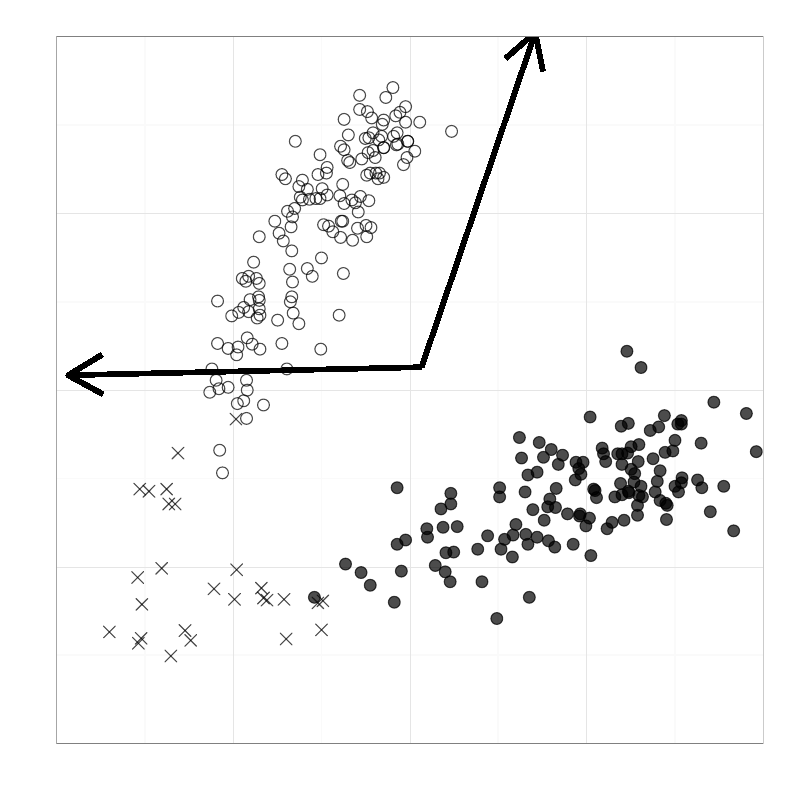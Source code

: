 % Created by tikzDevice version 0.8.1 on 2015-03-24 05:17:36
% !TEX encoding = UTF-8 Unicode
\documentclass[11pt]{memoir}
\nonstopmode

\usepackage{tikz}

\usepackage[active,tightpage,psfixbb]{preview}

\PreviewEnvironment{pgfpicture}

\setlength\PreviewBorder{0pt}

\usepackage{amsmath}
\newcommand{\SweaveOpts}[1]{}  % do not interfere with LaTeX
\newcommand{\SweaveInput}[1]{} % because they are not real TeX commands
\newcommand{\Sexpr}[1]{}       % will only be parsed by R


\usepackage{amsmath}
\usepackage{lscape}


\begin{document}

\begin{tikzpicture}[x=1pt,y=1pt]
\definecolor{fillColor}{RGB}{255,255,255}
\path[use as bounding box,fill=fillColor,fill opacity=0.00] (0,0) rectangle (289.08,289.08);
\begin{scope}
\path[clip] (  0.00,  0.00) rectangle (289.08,289.08);
\definecolor{drawColor}{RGB}{255,255,255}
\definecolor{fillColor}{RGB}{255,255,255}

\path[draw=drawColor,line width= 0.6pt,line join=round,line cap=round,fill=fillColor] (  0.00,  0.00) rectangle (289.08,289.08);
\end{scope}
\begin{scope}
\path[clip] ( 20.36, 20.36) rectangle (275.83,275.83);
\definecolor{fillColor}{RGB}{255,255,255}

\path[fill=fillColor] ( 20.36, 20.36) rectangle (275.83,275.83);
\definecolor{drawColor}{gray}{0.98}

\path[draw=drawColor,line width= 0.6pt,line join=round] ( 20.36, 52.30) --
	(275.83, 52.30);

\path[draw=drawColor,line width= 0.6pt,line join=round] ( 20.36,116.16) --
	(275.83,116.16);

\path[draw=drawColor,line width= 0.6pt,line join=round] ( 20.36,180.03) --
	(275.83,180.03);

\path[draw=drawColor,line width= 0.6pt,line join=round] ( 20.36,243.90) --
	(275.83,243.90);

\path[draw=drawColor,line width= 0.6pt,line join=round] ( 52.30, 20.36) --
	( 52.30,275.83);

\path[draw=drawColor,line width= 0.6pt,line join=round] (116.16, 20.36) --
	(116.16,275.83);

\path[draw=drawColor,line width= 0.6pt,line join=round] (180.03, 20.36) --
	(180.03,275.83);

\path[draw=drawColor,line width= 0.6pt,line join=round] (243.90, 20.36) --
	(243.90,275.83);
\definecolor{drawColor}{gray}{0.90}

\path[draw=drawColor,line width= 0.2pt,line join=round] ( 20.36, 20.36) --
	(275.83, 20.36);

\path[draw=drawColor,line width= 0.2pt,line join=round] ( 20.36, 84.23) --
	(275.83, 84.23);

\path[draw=drawColor,line width= 0.2pt,line join=round] ( 20.36,148.10) --
	(275.83,148.10);

\path[draw=drawColor,line width= 0.2pt,line join=round] ( 20.36,211.96) --
	(275.83,211.96);

\path[draw=drawColor,line width= 0.2pt,line join=round] ( 20.36,275.83) --
	(275.83,275.83);

\path[draw=drawColor,line width= 0.2pt,line join=round] ( 20.36, 20.36) --
	( 20.36,275.83);

\path[draw=drawColor,line width= 0.2pt,line join=round] ( 84.23, 20.36) --
	( 84.23,275.83);

\path[draw=drawColor,line width= 0.2pt,line join=round] (148.10, 20.36) --
	(148.10,275.83);

\path[draw=drawColor,line width= 0.2pt,line join=round] (211.96, 20.36) --
	(211.96,275.83);

\path[draw=drawColor,line width= 0.2pt,line join=round] (275.83, 20.36) --
	(275.83,275.83);
\definecolor{drawColor}{RGB}{0,0,0}

\path[draw=drawColor,draw opacity=0.70,line width= 0.4pt,line join=round,line cap=round] ( 80.40,118.21) circle (  2.13);

\path[draw=drawColor,draw opacity=0.70,line width= 0.4pt,line join=round,line cap=round] ( 62.17,123.23) -- ( 66.44,127.49);

\path[draw=drawColor,draw opacity=0.70,line width= 0.4pt,line join=round,line cap=round] ( 62.17,127.49) -- ( 66.44,123.23);
\definecolor{fillColor}{RGB}{0,0,0}

\path[draw=drawColor,draw opacity=0.70,line width= 0.4pt,line join=round,line cap=round,fill=fillColor,fill opacity=0.70] (219.37, 98.02) circle (  2.13);

\path[draw=drawColor,draw opacity=0.70,line width= 0.4pt,line join=round,line cap=round,fill=fillColor,fill opacity=0.70] (199.19,126.64) circle (  2.13);

\path[draw=drawColor,draw opacity=0.70,line width= 0.4pt,line join=round,line cap=round,fill=fillColor,fill opacity=0.70] (197.91,105.94) circle (  2.13);

\path[draw=drawColor,draw opacity=0.70,line width= 0.4pt,line join=round,line cap=round] ( 47.61, 78.26) -- ( 51.88, 82.53);

\path[draw=drawColor,draw opacity=0.70,line width= 0.4pt,line join=round,line cap=round] ( 47.61, 82.53) -- ( 51.88, 78.26);

\path[draw=drawColor,draw opacity=0.70,line width= 0.4pt,line join=round,line cap=round] (142.99,247.22) circle (  2.13);

\path[draw=drawColor,draw opacity=0.70,line width= 0.4pt,line join=round,line cap=round] ( 86.02,163.68) circle (  2.13);

\path[draw=drawColor,draw opacity=0.70,line width= 0.4pt,line join=round,line cap=round] ( 49.14, 68.56) -- ( 53.41, 72.82);

\path[draw=drawColor,draw opacity=0.70,line width= 0.4pt,line join=round,line cap=round] ( 49.14, 72.82) -- ( 53.41, 68.56);

\path[draw=drawColor,draw opacity=0.70,line width= 0.4pt,line join=round,line cap=round,fill=fillColor,fill opacity=0.70] (189.74,111.31) circle (  2.13);

\path[draw=drawColor,draw opacity=0.70,line width= 0.4pt,line join=round,line cap=round] (163.17,241.60) circle (  2.13);

\path[draw=drawColor,draw opacity=0.70,line width= 0.4pt,line join=round,line cap=round,fill=fillColor,fill opacity=0.70] (217.58,127.15) circle (  2.13);

\path[draw=drawColor,draw opacity=0.70,line width= 0.4pt,line join=round,line cap=round] (136.86,238.53) circle (  2.13);

\path[draw=drawColor,draw opacity=0.70,line width= 0.4pt,line join=round,line cap=round,fill=fillColor,fill opacity=0.70] (240.07,138.90) circle (  2.13);

\path[draw=drawColor,draw opacity=0.70,line width= 0.4pt,line join=round,line cap=round] (135.58,232.15) circle (  2.13);

\path[draw=drawColor,draw opacity=0.70,line width= 0.4pt,line join=round,line cap=round,fill=fillColor,fill opacity=0.70] (221.16,100.32) circle (  2.13);

\path[draw=drawColor,draw opacity=0.70,line width= 0.4pt,line join=round,line cap=round] (132.77,248.75) circle (  2.13);

\path[draw=drawColor,draw opacity=0.70,line width= 0.4pt,line join=round,line cap=round] (135.83,226.53) circle (  2.13);

\path[draw=drawColor,draw opacity=0.70,line width= 0.4pt,line join=round,line cap=round] (139.41,253.86) circle (  2.13);

\path[draw=drawColor,draw opacity=0.70,line width= 0.4pt,line join=round,line cap=round] ( 90.36,180.80) circle (  2.13);

\path[draw=drawColor,draw opacity=0.70,line width= 0.4pt,line join=round,line cap=round] ( 93.68,180.54) circle (  2.13);

\path[draw=drawColor,draw opacity=0.70,line width= 0.4pt,line join=round,line cap=round] ( 99.30,209.15) circle (  2.13);

\path[draw=drawColor,draw opacity=0.70,line width= 0.4pt,line join=round,line cap=round] (136.60,224.48) circle (  2.13);

\path[draw=drawColor,draw opacity=0.70,line width= 0.4pt,line join=round,line cap=round] (103.13,224.48) circle (  2.13);

\path[draw=drawColor,draw opacity=0.70,line width= 0.4pt,line join=round,line cap=round] ( 93.68,203.53) circle (  2.13);

\path[draw=drawColor,draw opacity=0.70,line width= 0.4pt,line join=round,line cap=round] (122.81,218.35) circle (  2.13);

\path[draw=drawColor,draw opacity=0.70,line width= 0.4pt,line join=round,line cap=round,fill=fillColor,fill opacity=0.70] (146.56, 93.94) circle (  2.13);

\path[draw=drawColor,draw opacity=0.70,line width= 0.4pt,line join=round,line cap=round,fill=fillColor,fill opacity=0.70] (224.48,135.07) circle (  2.13);

\path[draw=drawColor,draw opacity=0.70,line width= 0.4pt,line join=round,line cap=round] (124.08,190.25) circle (  2.13);

\path[draw=drawColor,draw opacity=0.70,line width= 0.4pt,line join=round,line cap=round] (109.27,223.97) circle (  2.13);

\path[draw=drawColor,draw opacity=0.70,line width= 0.4pt,line join=round,line cap=round,fill=fillColor,fill opacity=0.70] (209.15,119.74) circle (  2.13);

\path[draw=drawColor,draw opacity=0.70,line width= 0.4pt,line join=round,line cap=round] (116.16,195.87) circle (  2.13);

\path[draw=drawColor,draw opacity=0.70,line width= 0.4pt,line join=round,line cap=round] (103.90,212.73) circle (  2.13);

\path[draw=drawColor,draw opacity=0.70,line width= 0.4pt,line join=round,line cap=round,fill=fillColor,fill opacity=0.70] (238.53,118.97) circle (  2.13);

\path[draw=drawColor,draw opacity=0.70,line width= 0.4pt,line join=round,line cap=round] (143.75,237.00) circle (  2.13);

\path[draw=drawColor,draw opacity=0.70,line width= 0.4pt,line join=round,line cap=round] (132.51,225.76) circle (  2.13);

\path[draw=drawColor,draw opacity=0.70,line width= 0.4pt,line join=round,line cap=round] (138.64,235.72) circle (  2.13);

\path[draw=drawColor,draw opacity=0.70,line width= 0.4pt,line join=round,line cap=round] (112.84,189.23) circle (  2.13);

\path[draw=drawColor,draw opacity=0.70,line width= 0.4pt,line join=round,line cap=round,fill=fillColor,fill opacity=0.70] (200.98,112.59) circle (  2.13);

\path[draw=drawColor,draw opacity=0.70,line width= 0.4pt,line join=round,line cap=round] (118.21,218.61) circle (  2.13);

\path[draw=drawColor,draw opacity=0.70,line width= 0.4pt,line join=round,line cap=round,fill=fillColor,fill opacity=0.70] (230.87,128.43) circle (  2.13);

\path[draw=drawColor,draw opacity=0.70,line width= 0.4pt,line join=round,line cap=round] ( 58.85,104.83) -- ( 63.12,109.10);

\path[draw=drawColor,draw opacity=0.70,line width= 0.4pt,line join=round,line cap=round] ( 58.85,109.10) -- ( 63.12,104.83);

\path[draw=drawColor,draw opacity=0.70,line width= 0.4pt,line join=round,line cap=round] ( 93.68,186.67) circle (  2.13);

\path[draw=drawColor,draw opacity=0.70,line width= 0.4pt,line join=round,line cap=round,fill=fillColor,fill opacity=0.70] (222.18,109.52) circle (  2.13);

\path[draw=drawColor,draw opacity=0.70,line width= 0.4pt,line join=round,line cap=round] (103.65,155.76) circle (  2.13);

\path[draw=drawColor,draw opacity=0.70,line width= 0.4pt,line join=round,line cap=round,fill=fillColor,fill opacity=0.70] (176.20, 95.47) circle (  2.13);

\path[draw=drawColor,draw opacity=0.70,line width= 0.4pt,line join=round,line cap=round] ( 66.77, 55.53) -- ( 71.04, 59.79);

\path[draw=drawColor,draw opacity=0.70,line width= 0.4pt,line join=round,line cap=round] ( 66.77, 59.79) -- ( 71.04, 55.53);

\path[draw=drawColor,draw opacity=0.70,line width= 0.4pt,line join=round,line cap=round,fill=fillColor,fill opacity=0.70] (159.34,105.18) circle (  2.13);

\path[draw=drawColor,draw opacity=0.70,line width= 0.4pt,line join=round,line cap=round] ( 89.34,167.00) circle (  2.13);

\path[draw=drawColor,draw opacity=0.70,line width= 0.4pt,line join=round,line cap=round] (134.81,234.70) circle (  2.13);

\path[draw=drawColor,draw opacity=0.70,line width= 0.4pt,line join=round,line cap=round] ( 89.85,189.23) circle (  2.13);

\path[draw=drawColor,draw opacity=0.70,line width= 0.4pt,line join=round,line cap=round] (105.43,181.82) circle (  2.13);

\path[draw=drawColor,draw opacity=0.70,line width= 0.4pt,line join=round,line cap=round] (123.83,222.44) circle (  2.13);

\path[draw=drawColor,draw opacity=0.70,line width= 0.4pt,line join=round,line cap=round,fill=fillColor,fill opacity=0.70] (207.11, 92.40) circle (  2.13);

\path[draw=drawColor,draw opacity=0.70,line width= 0.4pt,line join=round,line cap=round] (127.40,202.26) circle (  2.13);

\path[draw=drawColor,draw opacity=0.70,line width= 0.4pt,line join=round,line cap=round,fill=fillColor,fill opacity=0.70] (172.62, 90.62) circle (  2.13);

\path[draw=drawColor,draw opacity=0.70,line width= 0.4pt,line join=round,line cap=round,fill=fillColor,fill opacity=0.70] (163.94, 89.59) circle (  2.13);

\path[draw=drawColor,draw opacity=0.70,line width= 0.4pt,line join=round,line cap=round] (129.96,249.52) circle (  2.13);

\path[draw=drawColor,draw opacity=0.70,line width= 0.4pt,line join=round,line cap=round] (147.33,238.02) circle (  2.13);

\path[draw=drawColor,draw opacity=0.70,line width= 0.4pt,line join=round,line cap=round] (111.05,192.04) circle (  2.13);

\path[draw=drawColor,draw opacity=0.70,line width= 0.4pt,line join=round,line cap=round,fill=fillColor,fill opacity=0.70] (231.63,113.35) circle (  2.13);

\path[draw=drawColor,draw opacity=0.70,line width= 0.4pt,line join=round,line cap=round] (116.42,220.90) circle (  2.13);

\path[draw=drawColor,draw opacity=0.70,line width= 0.4pt,line join=round,line cap=round] ( 91.64,194.34) circle (  2.13);

\path[draw=drawColor,draw opacity=0.70,line width= 0.4pt,line join=round,line cap=round] (141.97,257.44) circle (  2.13);

\path[draw=drawColor,draw opacity=0.70,line width= 0.4pt,line join=round,line cap=round] ( 93.68,177.48) circle (  2.13);

\path[draw=drawColor,draw opacity=0.70,line width= 0.4pt,line join=round,line cap=round] ( 94.36, 70.09) -- ( 98.63, 74.36);

\path[draw=drawColor,draw opacity=0.70,line width= 0.4pt,line join=round,line cap=round] ( 94.36, 74.36) -- ( 98.63, 70.09);

\path[draw=drawColor,draw opacity=0.70,line width= 0.4pt,line join=round,line cap=round] ( 92.66,188.46) circle (  2.13);

\path[draw=drawColor,draw opacity=0.70,line width= 0.4pt,line join=round,line cap=round,fill=fillColor,fill opacity=0.70] (174.15, 78.86) circle (  2.13);

\path[draw=drawColor,draw opacity=0.70,line width= 0.4pt,line join=round,line cap=round] (111.82,217.07) circle (  2.13);

\path[draw=drawColor,draw opacity=0.70,line width= 0.4pt,line join=round,line cap=round,fill=fillColor,fill opacity=0.70] (230.36,106.46) circle (  2.13);

\path[draw=drawColor,draw opacity=0.70,line width= 0.4pt,line join=round,line cap=round] ( 79.12,148.61) circle (  2.13);

\path[draw=drawColor,draw opacity=0.70,line width= 0.4pt,line join=round,line cap=round,fill=fillColor,fill opacity=0.70] (246.20,135.83) circle (  2.13);

\path[draw=drawColor,draw opacity=0.70,line width= 0.4pt,line join=round,line cap=round] (124.34,245.94) circle (  2.13);

\path[draw=drawColor,draw opacity=0.70,line width= 0.4pt,line join=round,line cap=round] (138.64,245.69) circle (  2.13);

\path[draw=drawColor,draw opacity=0.70,line width= 0.4pt,line join=round,line cap=round] ( 93.94,162.91) circle (  2.13);

\path[draw=drawColor,draw opacity=0.70,line width= 0.4pt,line join=round,line cap=round,fill=fillColor,fill opacity=0.70] (224.74,110.29) circle (  2.13);

\path[draw=drawColor,draw opacity=0.70,line width= 0.4pt,line join=round,line cap=round,fill=fillColor,fill opacity=0.70] (246.20,114.63) circle (  2.13);

\path[draw=drawColor,draw opacity=0.70,line width= 0.4pt,line join=round,line cap=round] (101.86,164.96) circle (  2.13);

\path[draw=drawColor,draw opacity=0.70,line width= 0.4pt,line join=round,line cap=round] (105.43,198.42) circle (  2.13);

\path[draw=drawColor,draw opacity=0.70,line width= 0.4pt,line join=round,line cap=round] ( 51.70,109.43) -- ( 55.96,113.70);

\path[draw=drawColor,draw opacity=0.70,line width= 0.4pt,line join=round,line cap=round] ( 51.70,113.70) -- ( 55.96,109.43);

\path[draw=drawColor,draw opacity=0.70,line width= 0.4pt,line join=round,line cap=round,fill=fillColor,fill opacity=0.70] (234.96,133.53) circle (  2.13);

\path[draw=drawColor,draw opacity=0.70,line width= 0.4pt,line join=round,line cap=round,fill=fillColor,fill opacity=0.70] (213.24,138.39) circle (  2.13);

\path[draw=drawColor,draw opacity=0.70,line width= 0.4pt,line join=round,line cap=round] (122.55,175.18) circle (  2.13);

\path[draw=drawColor,draw opacity=0.70,line width= 0.4pt,line join=round,line cap=round,fill=fillColor,fill opacity=0.70] (160.87, 82.44) circle (  2.13);

\path[draw=drawColor,draw opacity=0.70,line width= 0.4pt,line join=round,line cap=round] (137.88,239.81) circle (  2.13);

\path[draw=drawColor,draw opacity=0.70,line width= 0.4pt,line join=round,line cap=round,fill=fillColor,fill opacity=0.70] (265.10, 97.26) circle (  2.13);

\path[draw=drawColor,draw opacity=0.70,line width= 0.4pt,line join=round,line cap=round,fill=fillColor,fill opacity=0.70] (229.08,114.89) circle (  2.13);

\path[draw=drawColor,draw opacity=0.70,line width= 0.4pt,line join=round,line cap=round] (100.84,204.81) circle (  2.13);

\path[draw=drawColor,draw opacity=0.70,line width= 0.4pt,line join=round,line cap=round] (134.05,206.85) circle (  2.13);

\path[draw=drawColor,draw opacity=0.70,line width= 0.4pt,line join=round,line cap=round,fill=fillColor,fill opacity=0.70] (240.83,101.35) circle (  2.13);

\path[draw=drawColor,draw opacity=0.70,line width= 0.4pt,line join=round,line cap=round] (132.51,203.53) circle (  2.13);

\path[draw=drawColor,draw opacity=0.70,line width= 0.4pt,line join=round,line cap=round,fill=fillColor,fill opacity=0.70] (253.60,112.84) circle (  2.13);

\path[draw=drawColor,draw opacity=0.70,line width= 0.4pt,line join=round,line cap=round] (115.91,162.91) circle (  2.13);

\path[draw=drawColor,draw opacity=0.70,line width= 0.4pt,line join=round,line cap=round] ( 89.34,148.10) circle (  2.13);

\path[draw=drawColor,draw opacity=0.70,line width= 0.4pt,line join=round,line cap=round] ( 89.08,151.67) circle (  2.13);

\path[draw=drawColor,draw opacity=0.70,line width= 0.4pt,line join=round,line cap=round,fill=fillColor,fill opacity=0.70] (161.13, 89.34) circle (  2.13);

\path[draw=drawColor,draw opacity=0.70,line width= 0.4pt,line join=round,line cap=round] (130.72,231.63) circle (  2.13);

\path[draw=drawColor,draw opacity=0.70,line width= 0.4pt,line join=round,line cap=round] (138.13,244.15) circle (  2.13);

\path[draw=drawColor,draw opacity=0.70,line width= 0.4pt,line join=round,line cap=round] (117.95,226.53) circle (  2.13);

\path[draw=drawColor,draw opacity=0.70,line width= 0.4pt,line join=round,line cap=round] (127.15,216.82) circle (  2.13);

\path[draw=drawColor,draw opacity=0.70,line width= 0.4pt,line join=round,line cap=round] (115.65,233.17) circle (  2.13);

\path[draw=drawColor,draw opacity=0.70,line width= 0.4pt,line join=round,line cap=round,fill=fillColor,fill opacity=0.70] (162.66, 78.86) circle (  2.13);

\path[draw=drawColor,draw opacity=0.70,line width= 0.4pt,line join=round,line cap=round] (130.21,218.09) circle (  2.13);

\path[draw=drawColor,draw opacity=0.70,line width= 0.4pt,line join=round,line cap=round] (142.22,239.81) circle (  2.13);

\path[draw=drawColor,draw opacity=0.70,line width= 0.4pt,line join=round,line cap=round] ( 91.13,164.70) circle (  2.13);

\path[draw=drawColor,draw opacity=0.70,line width= 0.4pt,line join=round,line cap=round,fill=fillColor,fill opacity=0.70] (198.68,108.75) circle (  2.13);

\path[draw=drawColor,draw opacity=0.70,line width= 0.4pt,line join=round,line cap=round] (123.32,209.15) circle (  2.13);

\path[draw=drawColor,draw opacity=0.70,line width= 0.4pt,line join=round,line cap=round] ( 75.80,147.33) circle (  2.13);

\path[draw=drawColor,draw opacity=0.70,line width= 0.4pt,line join=round,line cap=round,fill=fillColor,fill opacity=0.70] (124.85, 85.25) circle (  2.13);

\path[draw=drawColor,draw opacity=0.70,line width= 0.4pt,line join=round,line cap=round] (118.21,228.57) circle (  2.13);

\path[draw=drawColor,draw opacity=0.70,line width= 0.4pt,line join=round,line cap=round] ( 75.20, 74.18) -- ( 79.47, 78.44);

\path[draw=drawColor,draw opacity=0.70,line width= 0.4pt,line join=round,line cap=round] ( 75.20, 78.44) -- ( 79.47, 74.18);

\path[draw=drawColor,draw opacity=0.70,line width= 0.4pt,line join=round,line cap=round] ( 95.21,142.73) circle (  2.13);

\path[draw=drawColor,draw opacity=0.70,line width= 0.4pt,line join=round,line cap=round,fill=fillColor,fill opacity=0.70] (201.74,121.27) circle (  2.13);

\path[draw=drawColor,draw opacity=0.70,line width= 0.4pt,line join=round,line cap=round] ( 78.10,151.67) circle (  2.13);

\path[draw=drawColor,draw opacity=0.70,line width= 0.4pt,line join=round,line cap=round] (118.72,207.37) circle (  2.13);

\path[draw=drawColor,draw opacity=0.70,line width= 0.4pt,line join=round,line cap=round,fill=fillColor,fill opacity=0.70] (273.28,125.87) circle (  2.13);

\path[draw=drawColor,draw opacity=0.70,line width= 0.4pt,line join=round,line cap=round,fill=fillColor,fill opacity=0.70] (228.06,119.48) circle (  2.13);

\path[draw=drawColor,draw opacity=0.70,line width= 0.4pt,line join=round,line cap=round] (132.26,207.62) circle (  2.13);

\path[draw=drawColor,draw opacity=0.70,line width= 0.4pt,line join=round,line cap=round] ( 88.06,144.26) circle (  2.13);

\path[draw=drawColor,draw opacity=0.70,line width= 0.4pt,line join=round,line cap=round] (125.62,231.12) circle (  2.13);

\path[draw=drawColor,draw opacity=0.70,line width= 0.4pt,line join=round,line cap=round] (143.50,241.09) circle (  2.13);

\path[draw=drawColor,draw opacity=0.70,line width= 0.4pt,line join=round,line cap=round,fill=fillColor,fill opacity=0.70] (256.67,104.16) circle (  2.13);

\path[draw=drawColor,draw opacity=0.70,line width= 0.4pt,line join=round,line cap=round,fill=fillColor,fill opacity=0.70] (228.06,127.66) circle (  2.13);

\path[draw=drawColor,draw opacity=0.70,line width= 0.4pt,line join=round,line cap=round,fill=fillColor,fill opacity=0.70] (194.85,129.19) circle (  2.13);

\path[draw=drawColor,draw opacity=0.70,line width= 0.4pt,line join=round,line cap=round,fill=fillColor,fill opacity=0.70] (188.46,123.57) circle (  2.13);

\path[draw=drawColor,draw opacity=0.70,line width= 0.4pt,line join=round,line cap=round] (129.19,206.60) circle (  2.13);

\path[draw=drawColor,draw opacity=0.70,line width= 0.4pt,line join=round,line cap=round] ( 78.61,164.96) circle (  2.13);

\path[draw=drawColor,draw opacity=0.70,line width= 0.4pt,line join=round,line cap=round,fill=fillColor,fill opacity=0.70] (143.50,112.84) circle (  2.13);

\path[draw=drawColor,draw opacity=0.70,line width= 0.4pt,line join=round,line cap=round,fill=fillColor,fill opacity=0.70] (180.54,112.84) circle (  2.13);

\path[draw=drawColor,draw opacity=0.70,line width= 0.4pt,line join=round,line cap=round] (106.71,238.02) circle (  2.13);

\path[draw=drawColor,draw opacity=0.70,line width= 0.4pt,line join=round,line cap=round,fill=fillColor,fill opacity=0.70] (210.69,122.04) circle (  2.13);

\path[draw=drawColor,draw opacity=0.70,line width= 0.4pt,line join=round,line cap=round,fill=fillColor,fill opacity=0.70] (227.04,111.56) circle (  2.13);

\path[draw=drawColor,draw opacity=0.70,line width= 0.4pt,line join=round,line cap=round] ( 79.38,126.38) circle (  2.13);

\path[draw=drawColor,draw opacity=0.70,line width= 0.4pt,line join=round,line cap=round,fill=fillColor,fill opacity=0.70] (160.10, 98.54) circle (  2.13);

\path[draw=drawColor,draw opacity=0.70,line width= 0.4pt,line join=round,line cap=round,fill=fillColor,fill opacity=0.70] (238.02,134.81) circle (  2.13);

\path[draw=drawColor,draw opacity=0.70,line width= 0.4pt,line join=round,line cap=round,fill=fillColor,fill opacity=0.70] (246.45,116.42) circle (  2.13);

\path[draw=drawColor,draw opacity=0.70,line width= 0.4pt,line join=round,line cap=round,fill=fillColor,fill opacity=0.70] (209.66,103.39) circle (  2.13);

\path[draw=drawColor,draw opacity=0.70,line width= 0.4pt,line join=round,line cap=round,fill=fillColor,fill opacity=0.70] (190.76, 92.40) circle (  2.13);

\path[draw=drawColor,draw opacity=0.70,line width= 0.4pt,line join=round,line cap=round,fill=fillColor,fill opacity=0.70] (200.47, 91.38) circle (  2.13);

\path[draw=drawColor,draw opacity=0.70,line width= 0.4pt,line join=round,line cap=round] (116.93,207.88) circle (  2.13);

\path[draw=drawColor,draw opacity=0.70,line width= 0.4pt,line join=round,line cap=round,fill=fillColor,fill opacity=0.70] (162.91,110.80) circle (  2.13);

\path[draw=drawColor,draw opacity=0.70,line width= 0.4pt,line join=round,line cap=round,fill=fillColor,fill opacity=0.70] (235.98,123.32) circle (  2.13);

\path[draw=drawColor,draw opacity=0.70,line width= 0.4pt,line join=round,line cap=round] (108.50,217.84) circle (  2.13);

\path[draw=drawColor,draw opacity=0.70,line width= 0.4pt,line join=round,line cap=round,fill=fillColor,fill opacity=0.70] (253.35,128.94) circle (  2.13);

\path[draw=drawColor,draw opacity=0.70,line width= 0.4pt,line join=round,line cap=round] ( 89.08,137.88) circle (  2.13);

\path[draw=drawColor,draw opacity=0.70,line width= 0.4pt,line join=round,line cap=round,fill=fillColor,fill opacity=0.70] (205.07,103.39) circle (  2.13);

\path[draw=drawColor,draw opacity=0.70,line width= 0.4pt,line join=round,line cap=round] (112.75, 69.07) -- (117.02, 73.33);

\path[draw=drawColor,draw opacity=0.70,line width= 0.4pt,line join=round,line cap=round] (112.75, 73.33) -- (117.02, 69.07);

\path[draw=drawColor,draw opacity=0.70,line width= 0.4pt,line join=round,line cap=round,fill=fillColor,fill opacity=0.70] (165.21, 98.79) circle (  2.13);

\path[draw=drawColor,draw opacity=0.70,line width= 0.4pt,line join=round,line cap=round,fill=fillColor,fill opacity=0.70] (241.09,106.46) circle (  2.13);

\path[draw=drawColor,draw opacity=0.70,line width= 0.4pt,line join=round,line cap=round,fill=fillColor,fill opacity=0.70] (154.48, 94.96) circle (  2.13);

\path[draw=drawColor,draw opacity=0.70,line width= 0.4pt,line join=round,line cap=round,fill=fillColor,fill opacity=0.70] (113.61, 73.24) circle (  2.13);

\path[draw=drawColor,draw opacity=0.70,line width= 0.4pt,line join=round,line cap=round] (107.99,221.67) circle (  2.13);

\path[draw=drawColor,draw opacity=0.70,line width= 0.4pt,line join=round,line cap=round] (105.94,175.94) circle (  2.13);

\path[draw=drawColor,draw opacity=0.70,line width= 0.4pt,line join=round,line cap=round] (114.12,217.33) circle (  2.13);

\path[draw=drawColor,draw opacity=0.70,line width= 0.4pt,line join=round,line cap=round] ( 88.06,177.99) circle (  2.13);

\path[draw=drawColor,draw opacity=0.70,line width= 0.4pt,line join=round,line cap=round,fill=fillColor,fill opacity=0.70] (237.51,115.14) circle (  2.13);

\path[draw=drawColor,draw opacity=0.70,line width= 0.4pt,line join=round,line cap=round,fill=fillColor,fill opacity=0.70] (214.52,112.33) circle (  2.13);

\path[draw=drawColor,draw opacity=0.70,line width= 0.4pt,line join=round,line cap=round,fill=fillColor,fill opacity=0.70] (232.15,109.52) circle (  2.13);

\path[draw=drawColor,draw opacity=0.70,line width= 0.4pt,line join=round,line cap=round] (129.45,212.47) circle (  2.13);

\path[draw=drawColor,draw opacity=0.70,line width= 0.4pt,line join=round,line cap=round,fill=fillColor,fill opacity=0.70] (243.90,113.35) circle (  2.13);

\path[draw=drawColor,draw opacity=0.70,line width= 0.4pt,line join=round,line cap=round,fill=fillColor,fill opacity=0.70] (154.23, 98.02) circle (  2.13);

\path[draw=drawColor,draw opacity=0.70,line width= 0.4pt,line join=round,line cap=round,fill=fillColor,fill opacity=0.70] (145.03, 82.70) circle (  2.13);

\path[draw=drawColor,draw opacity=0.70,line width= 0.4pt,line join=round,line cap=round,fill=fillColor,fill opacity=0.70] (143.50, 92.40) circle (  2.13);

\path[draw=drawColor,draw opacity=0.70,line width= 0.4pt,line join=round,line cap=round] (109.27,216.82) circle (  2.13);

\path[draw=drawColor,draw opacity=0.70,line width= 0.4pt,line join=round,line cap=round] ( 86.27,176.20) circle (  2.13);

\path[draw=drawColor,draw opacity=0.70,line width= 0.4pt,line join=round,line cap=round,fill=fillColor,fill opacity=0.70] (194.08, 94.96) circle (  2.13);

\path[draw=drawColor,draw opacity=0.70,line width= 0.4pt,line join=round,line cap=round,fill=fillColor,fill opacity=0.70] (236.74,111.31) circle (  2.13);

\path[draw=drawColor,draw opacity=0.70,line width= 0.4pt,line join=round,line cap=round] (104.92,180.03) circle (  2.13);

\path[draw=drawColor,draw opacity=0.70,line width= 0.4pt,line join=round,line cap=round] (123.06,203.28) circle (  2.13);

\path[draw=drawColor,draw opacity=0.70,line width= 0.4pt,line join=round,line cap=round] (111.05,220.65) circle (  2.13);

\path[draw=drawColor,draw opacity=0.70,line width= 0.4pt,line join=round,line cap=round] (100.49, 70.34) -- (104.76, 74.61);

\path[draw=drawColor,draw opacity=0.70,line width= 0.4pt,line join=round,line cap=round] (100.49, 74.61) -- (104.76, 70.34);

\path[draw=drawColor,draw opacity=0.70,line width= 0.4pt,line join=round,line cap=round,fill=fillColor,fill opacity=0.70] (130.47, 82.19) circle (  2.13);

\path[draw=drawColor,draw opacity=0.70,line width= 0.4pt,line join=round,line cap=round] ( 48.37,110.20) -- ( 52.64,114.47);

\path[draw=drawColor,draw opacity=0.70,line width= 0.4pt,line join=round,line cap=round] ( 48.37,114.47) -- ( 52.64,110.20);

\path[draw=drawColor,draw opacity=0.70,line width= 0.4pt,line join=round,line cap=round,fill=fillColor,fill opacity=0.70] (186.42, 99.56) circle (  2.13);

\path[draw=drawColor,draw opacity=0.70,line width= 0.4pt,line join=round,line cap=round] ( 93.43,181.82) circle (  2.13);

\path[draw=drawColor,draw opacity=0.70,line width= 0.4pt,line join=round,line cap=round] (114.03, 59.36) -- (118.30, 63.63);

\path[draw=drawColor,draw opacity=0.70,line width= 0.4pt,line join=round,line cap=round] (114.03, 63.63) -- (118.30, 59.36);

\path[draw=drawColor,draw opacity=0.70,line width= 0.4pt,line join=round,line cap=round,fill=fillColor,fill opacity=0.70] (192.55,104.92) circle (  2.13);

\path[draw=drawColor,draw opacity=0.70,line width= 0.4pt,line join=round,line cap=round,fill=fillColor,fill opacity=0.70] (218.09,125.10) circle (  2.13);

\path[draw=drawColor,draw opacity=0.70,line width= 0.4pt,line join=round,line cap=round] ( 82.44,163.17) circle (  2.13);

\path[draw=drawColor,draw opacity=0.70,line width= 0.4pt,line join=round,line cap=round] (146.56,244.92) circle (  2.13);

\path[draw=drawColor,draw opacity=0.70,line width= 0.4pt,line join=round,line cap=round,fill=fillColor,fill opacity=0.70] (261.52,113.35) circle (  2.13);

\path[draw=drawColor,draw opacity=0.70,line width= 0.4pt,line join=round,line cap=round,fill=fillColor,fill opacity=0.70] (240.32,125.62) circle (  2.13);

\path[draw=drawColor,draw opacity=0.70,line width= 0.4pt,line join=round,line cap=round,fill=fillColor,fill opacity=0.70] (225.50,101.09) circle (  2.13);

\path[draw=drawColor,draw opacity=0.70,line width= 0.4pt,line join=round,line cap=round] (100.32,173.39) circle (  2.13);

\path[draw=drawColor,draw opacity=0.70,line width= 0.4pt,line join=round,line cap=round,fill=fillColor,fill opacity=0.70] (246.20,137.11) circle (  2.13);

\path[draw=drawColor,draw opacity=0.70,line width= 0.4pt,line join=round,line cap=round] (138.64,235.72) circle (  2.13);

\path[draw=drawColor,draw opacity=0.70,line width= 0.4pt,line join=round,line cap=round] (151.67,244.92) circle (  2.13);

\path[draw=drawColor,draw opacity=0.70,line width= 0.4pt,line join=round,line cap=round,fill=fillColor,fill opacity=0.70] (215.54,109.27) circle (  2.13);

\path[draw=drawColor,draw opacity=0.70,line width= 0.4pt,line join=round,line cap=round] (134.81,241.09) circle (  2.13);

\path[draw=drawColor,draw opacity=0.70,line width= 0.4pt,line join=round,line cap=round,fill=fillColor,fill opacity=0.70] (196.38,123.83) circle (  2.13);

\path[draw=drawColor,draw opacity=0.70,line width= 0.4pt,line join=round,line cap=round,fill=fillColor,fill opacity=0.70] (227.29,111.05) circle (  2.13);

\path[draw=drawColor,draw opacity=0.70,line width= 0.4pt,line join=round,line cap=round,fill=fillColor,fill opacity=0.70] (208.13,122.04) circle (  2.13);

\path[draw=drawColor,draw opacity=0.70,line width= 0.4pt,line join=round,line cap=round,fill=fillColor,fill opacity=0.70] (226.78,125.36) circle (  2.13);

\path[draw=drawColor,draw opacity=0.70,line width= 0.4pt,line join=round,line cap=round] (145.80,229.59) circle (  2.13);

\path[draw=drawColor,draw opacity=0.70,line width= 0.4pt,line join=round,line cap=round] (101.86,226.01) circle (  2.13);

\path[draw=drawColor,draw opacity=0.70,line width= 0.4pt,line join=round,line cap=round,fill=fillColor,fill opacity=0.70] (203.28,124.59) circle (  2.13);

\path[draw=drawColor,draw opacity=0.70,line width= 0.4pt,line join=round,line cap=round] (124.34,234.96) circle (  2.13);

\path[draw=drawColor,draw opacity=0.70,line width= 0.4pt,line join=round,line cap=round] ( 37.39, 58.59) -- ( 41.66, 62.86);

\path[draw=drawColor,draw opacity=0.70,line width= 0.4pt,line join=round,line cap=round] ( 37.39, 62.86) -- ( 41.66, 58.59);

\path[draw=drawColor,draw opacity=0.70,line width= 0.4pt,line join=round,line cap=round,fill=fillColor,fill opacity=0.70] (243.13,126.13) circle (  2.13);

\path[draw=drawColor,draw opacity=0.70,line width= 0.4pt,line join=round,line cap=round,fill=fillColor,fill opacity=0.70] (227.04,136.09) circle (  2.13);

\path[draw=drawColor,draw opacity=0.70,line width= 0.4pt,line join=round,line cap=round,fill=fillColor,fill opacity=0.70] (212.99,101.86) circle (  2.13);

\path[draw=drawColor,draw opacity=0.70,line width= 0.4pt,line join=round,line cap=round,fill=fillColor,fill opacity=0.70] (244.92,135.83) circle (  2.13);

\path[draw=drawColor,draw opacity=0.70,line width= 0.4pt,line join=round,line cap=round] (149.88,234.44) circle (  2.13);

\path[draw=drawColor,draw opacity=0.70,line width= 0.4pt,line join=round,line cap=round] ( 92.31, 74.43) -- ( 96.58, 78.70);

\path[draw=drawColor,draw opacity=0.70,line width= 0.4pt,line join=round,line cap=round] ( 92.31, 78.70) -- ( 96.58, 74.43);

\path[draw=drawColor,draw opacity=0.70,line width= 0.4pt,line join=round,line cap=round,fill=fillColor,fill opacity=0.70] (162.91,106.97) circle (  2.13);

\path[draw=drawColor,draw opacity=0.70,line width= 0.4pt,line join=round,line cap=round] ( 56.29, 81.58) -- ( 60.56, 85.85);

\path[draw=drawColor,draw opacity=0.70,line width= 0.4pt,line join=round,line cap=round] ( 56.29, 85.85) -- ( 60.56, 81.58);

\path[draw=drawColor,draw opacity=0.70,line width= 0.4pt,line join=round,line cap=round] (123.06,236.23) circle (  2.13);

\path[draw=drawColor,draw opacity=0.70,line width= 0.4pt,line join=round,line cap=round] (133.02,233.93) circle (  2.13);

\path[draw=drawColor,draw opacity=0.70,line width= 0.4pt,line join=round,line cap=round] (143.24,236.74) circle (  2.13);

\path[draw=drawColor,draw opacity=0.70,line width= 0.4pt,line join=round,line cap=round,fill=fillColor,fill opacity=0.70] (230.87,110.03) circle (  2.13);

\path[draw=drawColor,draw opacity=0.70,line width= 0.4pt,line join=round,line cap=round,fill=fillColor,fill opacity=0.70] (207.88,115.65) circle (  2.13);

\path[draw=drawColor,draw opacity=0.70,line width= 0.4pt,line join=round,line cap=round] (105.69,187.18) circle (  2.13);

\path[draw=drawColor,draw opacity=0.70,line width= 0.4pt,line join=round,line cap=round] (133.28,216.56) circle (  2.13);

\path[draw=drawColor,draw opacity=0.70,line width= 0.4pt,line join=round,line cap=round] ( 64.72, 59.10) -- ( 68.99, 63.37);

\path[draw=drawColor,draw opacity=0.70,line width= 0.4pt,line join=round,line cap=round] ( 64.72, 63.37) -- ( 68.99, 59.10);

\path[draw=drawColor,draw opacity=0.70,line width= 0.4pt,line join=round,line cap=round,fill=fillColor,fill opacity=0.70] (211.71, 99.05) circle (  2.13);

\path[draw=drawColor,draw opacity=0.70,line width= 0.4pt,line join=round,line cap=round] (124.34,215.54) circle (  2.13);

\path[draw=drawColor,draw opacity=0.70,line width= 0.4pt,line join=round,line cap=round,fill=fillColor,fill opacity=0.70] (185.14, 87.81) circle (  2.13);

\path[draw=drawColor,draw opacity=0.70,line width= 0.4pt,line join=round,line cap=round,fill=fillColor,fill opacity=0.70] (215.03,111.82) circle (  2.13);

\path[draw=drawColor,draw opacity=0.70,line width= 0.4pt,line join=round,line cap=round,fill=fillColor,fill opacity=0.70] (179.52, 65.58) circle (  2.13);

\path[draw=drawColor,draw opacity=0.70,line width= 0.4pt,line join=round,line cap=round] (106.46,213.75) circle (  2.13);

\path[draw=drawColor,draw opacity=0.70,line width= 0.4pt,line join=round,line cap=round,fill=fillColor,fill opacity=0.70] (209.92,117.70) circle (  2.13);

\path[draw=drawColor,draw opacity=0.70,line width= 0.4pt,line join=round,line cap=round] (134.30,246.45) circle (  2.13);

\path[draw=drawColor,draw opacity=0.70,line width= 0.4pt,line join=round,line cap=round] ( 88.83,187.44) circle (  2.13);

\path[draw=drawColor,draw opacity=0.70,line width= 0.4pt,line join=round,line cap=round,fill=fillColor,fill opacity=0.70] (190.76,117.44) circle (  2.13);

\path[draw=drawColor,draw opacity=0.70,line width= 0.4pt,line join=round,line cap=round] ( 85.76,143.24) circle (  2.13);

\path[draw=drawColor,draw opacity=0.70,line width= 0.4pt,line join=round,line cap=round,fill=fillColor,fill opacity=0.70] (245.17,111.31) circle (  2.13);

\path[draw=drawColor,draw opacity=0.70,line width= 0.4pt,line join=round,line cap=round] (132.00,239.04) circle (  2.13);

\path[draw=drawColor,draw opacity=0.70,line width= 0.4pt,line join=round,line cap=round,fill=fillColor,fill opacity=0.70] (226.53,162.15) circle (  2.13);

\path[draw=drawColor,draw opacity=0.70,line width= 0.4pt,line join=round,line cap=round,fill=fillColor,fill opacity=0.70] (269.70,139.67) circle (  2.13);

\path[draw=drawColor,draw opacity=0.70,line width= 0.4pt,line join=round,line cap=round,fill=fillColor,fill opacity=0.70] (252.07,115.65) circle (  2.13);

\path[draw=drawColor,draw opacity=0.70,line width= 0.4pt,line join=round,line cap=round] ( 83.37, 81.07) -- ( 87.64, 85.34);

\path[draw=drawColor,draw opacity=0.70,line width= 0.4pt,line join=round,line cap=round] ( 83.37, 85.34) -- ( 87.64, 81.07);

\path[draw=drawColor,draw opacity=0.70,line width= 0.4pt,line join=round,line cap=round,fill=fillColor,fill opacity=0.70] (198.17, 93.68) circle (  2.13);

\path[draw=drawColor,draw opacity=0.70,line width= 0.4pt,line join=round,line cap=round] ( 85.51,160.87) circle (  2.13);

\path[draw=drawColor,draw opacity=0.70,line width= 0.4pt,line join=round,line cap=round] (114.89,226.01) circle (  2.13);

\path[draw=drawColor,draw opacity=0.70,line width= 0.4pt,line join=round,line cap=round,fill=fillColor,fill opacity=0.70] (194.08,118.46) circle (  2.13);

\path[draw=drawColor,draw opacity=0.70,line width= 0.4pt,line join=round,line cap=round] (133.28,239.30) circle (  2.13);

\path[draw=drawColor,draw opacity=0.70,line width= 0.4pt,line join=round,line cap=round] ( 48.88, 56.29) -- ( 53.15, 60.56);

\path[draw=drawColor,draw opacity=0.70,line width= 0.4pt,line join=round,line cap=round] ( 48.88, 60.56) -- ( 53.15, 56.29);

\path[draw=drawColor,draw opacity=0.70,line width= 0.4pt,line join=round,line cap=round] (115.65,217.33) circle (  2.13);

\path[draw=drawColor,draw opacity=0.70,line width= 0.4pt,line join=round,line cap=round,fill=fillColor,fill opacity=0.70] (191.27, 73.24) circle (  2.13);

\path[draw=drawColor,draw opacity=0.70,line width= 0.4pt,line join=round,line cap=round,fill=fillColor,fill opacity=0.70] (230.36,102.88) circle (  2.13);

\path[draw=drawColor,draw opacity=0.70,line width= 0.4pt,line join=round,line cap=round,fill=fillColor,fill opacity=0.70] (240.58,107.22) circle (  2.13);

\path[draw=drawColor,draw opacity=0.70,line width= 0.4pt,line join=round,line cap=round] (105.69,210.69) circle (  2.13);

\path[draw=drawColor,draw opacity=0.70,line width= 0.4pt,line join=round,line cap=round] (144.52,248.50) circle (  2.13);

\path[draw=drawColor,draw opacity=0.70,line width= 0.4pt,line join=round,line cap=round,fill=fillColor,fill opacity=0.70] (224.74,121.27) circle (  2.13);

\path[draw=drawColor,draw opacity=0.70,line width= 0.4pt,line join=round,line cap=round,fill=fillColor,fill opacity=0.70] (257.95,143.75) circle (  2.13);

\path[draw=drawColor,draw opacity=0.70,line width= 0.4pt,line join=round,line cap=round,fill=fillColor,fill opacity=0.70] (133.79, 77.59) circle (  2.13);

\path[draw=drawColor,draw opacity=0.70,line width= 0.4pt,line join=round,line cap=round] ( 59.61, 49.91) -- ( 63.88, 54.17);

\path[draw=drawColor,draw opacity=0.70,line width= 0.4pt,line join=round,line cap=round] ( 59.61, 54.17) -- ( 63.88, 49.91);

\path[draw=drawColor,draw opacity=0.70,line width= 0.4pt,line join=round,line cap=round,fill=fillColor,fill opacity=0.70] (182.33, 94.19) circle (  2.13);

\path[draw=drawColor,draw opacity=0.70,line width= 0.4pt,line join=round,line cap=round] (120.25,205.32) circle (  2.13);

\path[draw=drawColor,draw opacity=0.70,line width= 0.4pt,line join=round,line cap=round] (101.26, 56.04) -- (105.52, 60.31);

\path[draw=drawColor,draw opacity=0.70,line width= 0.4pt,line join=round,line cap=round] (101.26, 60.31) -- (105.52, 56.04);

\path[draw=drawColor,draw opacity=0.70,line width= 0.4pt,line join=round,line cap=round,fill=fillColor,fill opacity=0.70] (187.69,130.98) circle (  2.13);

\path[draw=drawColor,draw opacity=0.70,line width= 0.4pt,line join=round,line cap=round,fill=fillColor,fill opacity=0.70] (224.74,125.10) circle (  2.13);

\path[draw=drawColor,draw opacity=0.70,line width= 0.4pt,line join=round,line cap=round] (104.67,191.78) circle (  2.13);

\path[draw=drawColor,draw opacity=0.70,line width= 0.4pt,line join=round,line cap=round] ( 78.61,180.29) circle (  2.13);

\path[draw=drawColor,draw opacity=0.70,line width= 0.4pt,line join=round,line cap=round] (102.37,202.00) circle (  2.13);

\path[draw=drawColor,draw opacity=0.70,line width= 0.4pt,line join=round,line cap=round,fill=fillColor,fill opacity=0.70] (157.29, 84.74) circle (  2.13);

\path[draw=drawColor,draw opacity=0.70,line width= 0.4pt,line join=round,line cap=round] ( 92.92,174.15) circle (  2.13);

\path[draw=drawColor,draw opacity=0.70,line width= 0.4pt,line join=round,line cap=round] (129.96,254.63) circle (  2.13);

\path[draw=drawColor,draw opacity=0.70,line width= 0.4pt,line join=round,line cap=round,fill=fillColor,fill opacity=0.70] (218.86,122.29) circle (  2.13);

\path[draw=drawColor,draw opacity=0.70,line width= 0.4pt,line join=round,line cap=round,fill=fillColor,fill opacity=0.70] (238.53,108.24) circle (  2.13);

\path[draw=drawColor,draw opacity=0.70,line width= 0.4pt,line join=round,line cap=round] (138.64,224.99) circle (  2.13);

\path[draw=drawColor,draw opacity=0.70,line width= 0.4pt,line join=round,line cap=round,fill=fillColor,fill opacity=0.70] (231.63,156.27) circle (  2.13);

\path[draw=drawColor,draw opacity=0.70,line width= 0.4pt,line join=round,line cap=round,fill=fillColor,fill opacity=0.70] (229.34,117.95) circle (  2.13);

\path[draw=drawColor,draw opacity=0.70,line width= 0.4pt,line join=round,line cap=round] ( 87.55,188.46) circle (  2.13);

\path[draw=drawColor,draw opacity=0.70,line width= 0.4pt,line join=round,line cap=round] ( 76.57,155.76) circle (  2.13);

\path[draw=drawColor,draw opacity=0.70,line width= 0.4pt,line join=round,line cap=round] (107.99,172.11) circle (  2.13);

\path[draw=drawColor,draw opacity=0.70,line width= 0.4pt,line join=round,line cap=round] ( 61.15,104.83) -- ( 65.42,109.10);

\path[draw=drawColor,draw opacity=0.70,line width= 0.4pt,line join=round,line cap=round] ( 61.15,109.10) -- ( 65.42,104.83);

\path[draw=drawColor,draw opacity=0.70,line width= 0.4pt,line join=round,line cap=round] (147.07,232.15) circle (  2.13);

\path[draw=drawColor,draw opacity=0.70,line width= 0.4pt,line join=round,line cap=round] (128.43,215.80) circle (  2.13);

\path[draw=drawColor,draw opacity=0.70,line width= 0.4pt,line join=round,line cap=round] ( 58.08,110.20) -- ( 62.35,114.47);

\path[draw=drawColor,draw opacity=0.70,line width= 0.4pt,line join=round,line cap=round] ( 58.08,114.47) -- ( 62.35,110.20);

\path[draw=drawColor,draw opacity=0.70,line width= 0.4pt,line join=round,line cap=round,fill=fillColor,fill opacity=0.70] (189.99, 95.98) circle (  2.13);

\path[draw=drawColor,draw opacity=0.70,line width= 0.4pt,line join=round,line cap=round,fill=fillColor,fill opacity=0.70] (223.20,125.10) circle (  2.13);

\path[draw=drawColor,draw opacity=0.70,line width= 0.4pt,line join=round,line cap=round] ( 93.94,175.18) circle (  2.13);

\path[draw=drawColor,draw opacity=0.70,line width= 0.4pt,line join=round,line cap=round] ( 82.61, 70.34) -- ( 86.87, 74.61);

\path[draw=drawColor,draw opacity=0.70,line width= 0.4pt,line join=round,line cap=round] ( 82.61, 74.61) -- ( 86.87, 70.34);

\path[draw=drawColor,draw opacity=0.70,line width= 0.4pt,line join=round,line cap=round] (126.38,230.36) circle (  2.13);

\path[draw=drawColor,draw opacity=0.70,line width= 0.4pt,line join=round,line cap=round,fill=fillColor,fill opacity=0.70] (213.50, 88.32) circle (  2.13);

\path[draw=drawColor,draw opacity=0.70,line width= 0.4pt,line join=round,line cap=round] (114.54, 69.83) -- (118.81, 74.10);

\path[draw=drawColor,draw opacity=0.70,line width= 0.4pt,line join=round,line cap=round] (114.54, 74.10) -- (118.81, 69.83);

\path[draw=drawColor,draw opacity=0.70,line width= 0.4pt,line join=round,line cap=round,fill=fillColor,fill opacity=0.70] (180.54,109.52) circle (  2.13);

\path[draw=drawColor,draw opacity=0.70,line width= 0.4pt,line join=round,line cap=round,fill=fillColor,fill opacity=0.70] (209.41,102.62) circle (  2.13);

\path[draw=drawColor,draw opacity=0.70,line width= 0.4pt,line join=round,line cap=round] (133.79,226.53) circle (  2.13);

\path[draw=drawColor,draw opacity=0.70,line width= 0.4pt,line join=round,line cap=round] ( 83.72,174.92) circle (  2.13);

\path[draw=drawColor,draw opacity=0.70,line width= 0.4pt,line join=round,line cap=round] (146.56,250.54) circle (  2.13);

\path[draw=drawColor,draw opacity=0.70,line width= 0.4pt,line join=round,line cap=round] (147.33,238.02) circle (  2.13);

\path[draw=drawColor,draw opacity=0.70,line width= 0.4pt,line join=round,line cap=round] ( 47.86, 54.51) -- ( 52.13, 58.77);

\path[draw=drawColor,draw opacity=0.70,line width= 0.4pt,line join=round,line cap=round] ( 47.86, 58.77) -- ( 52.13, 54.51);

\path[draw=drawColor,draw opacity=0.70,line width= 0.4pt,line join=round,line cap=round,fill=fillColor,fill opacity=0.70] (200.72,105.69) circle (  2.13);

\path[draw=drawColor,draw opacity=0.70,line width= 0.4pt,line join=round,line cap=round,fill=fillColor,fill opacity=0.70] (243.90,129.96) circle (  2.13);

\path[draw=drawColor,draw opacity=0.70,line width= 0.4pt,line join=round,line cap=round,fill=fillColor,fill opacity=0.70] (196.64,101.09) circle (  2.13);

\path[draw=drawColor,draw opacity=0.70,line width= 0.4pt,line join=round,line cap=round] ( 89.85,176.45) circle (  2.13);

\path[draw=drawColor,draw opacity=0.70,line width= 0.4pt,line join=round,line cap=round,fill=fillColor,fill opacity=0.70] (185.39, 95.73) circle (  2.13);

\path[draw=drawColor,draw opacity=0.70,line width= 0.4pt,line join=round,line cap=round] ( 93.08, 70.86) -- ( 97.35, 75.12);

\path[draw=drawColor,draw opacity=0.70,line width= 0.4pt,line join=round,line cap=round] ( 93.08, 75.12) -- ( 97.35, 70.86);

\path[draw=drawColor,draw opacity=0.70,line width= 0.4pt,line join=round,line cap=round,fill=fillColor,fill opacity=0.70] (181.05, 90.62) circle (  2.13);

\path[draw=drawColor,draw opacity=0.70,line width= 0.4pt,line join=round,line cap=round] (123.83,209.15) circle (  2.13);

\path[draw=drawColor,draw opacity=0.70,line width= 0.4pt,line join=round,line cap=round] (125.87,240.32) circle (  2.13);

\path[draw=drawColor,draw opacity=0.70,line width= 0.4pt,line join=round,line cap=round] (137.11,226.53) circle (  2.13);

\path[draw=drawColor,draw opacity=0.70,line width= 0.4pt,line join=round,line cap=round,fill=fillColor,fill opacity=0.70] (230.61,122.29) circle (  2.13);

\path[draw=drawColor,draw opacity=0.70,line width= 0.4pt,line join=round,line cap=round] ( 83.12,135.49) -- ( 87.39,139.76);

\path[draw=drawColor,draw opacity=0.70,line width= 0.4pt,line join=round,line cap=round] ( 83.12,139.76) -- ( 87.39,135.49);

\path[draw=drawColor,draw opacity=0.70,line width= 0.4pt,line join=round,line cap=round,fill=fillColor,fill opacity=0.70] (224.23,114.37) circle (  2.13);

\path[draw=drawColor,draw opacity=0.70,line width= 0.4pt,line join=round,line cap=round] ( 82.44,149.12) circle (  2.13);

\path[draw=drawColor,draw opacity=0.70,line width= 0.4pt,line join=round,line cap=round,fill=fillColor,fill opacity=0.70] (142.48, 71.46) circle (  2.13);

\path[draw=drawColor,draw opacity=0.70,line width= 0.4pt,line join=round,line cap=round] (105.18,207.11) circle (  2.13);
\definecolor{drawColor}{RGB}{0,0,0}

\path[draw=drawColor,draw opacity=0.40,line width= 1.7pt,line join=round] (152.34,156.40) -- ( 24.64,153.48);

\path[draw=drawColor,draw opacity=0.40,line width= 1.7pt,line join=round] ( 36.79,160.87) --
	( 24.64,153.48) --
	( 37.12,146.65);

\path[draw=drawColor,draw opacity=0.40,line width= 1.7pt,line join=round] (152.34,156.40) -- ( 24.64,153.48);

\path[draw=drawColor,draw opacity=0.40,line width= 1.7pt,line join=round] ( 36.79,160.87) --
	( 24.64,153.48) --
	( 37.12,146.65);

\path[draw=drawColor,draw opacity=0.40,line width= 1.7pt,line join=round] (152.34,156.40) -- ( 24.64,153.48);

\path[draw=drawColor,draw opacity=0.40,line width= 1.7pt,line join=round] ( 36.79,160.87) --
	( 24.64,153.48) --
	( 37.12,146.65);

\path[draw=drawColor,draw opacity=0.40,line width= 1.7pt,line join=round] (152.34,156.40) -- ( 24.64,153.48);

\path[draw=drawColor,draw opacity=0.40,line width= 1.7pt,line join=round] ( 36.79,160.87) --
	( 24.64,153.48) --
	( 37.12,146.65);

\path[draw=drawColor,draw opacity=0.40,line width= 1.7pt,line join=round] (152.34,156.40) -- ( 24.64,153.48);

\path[draw=drawColor,draw opacity=0.40,line width= 1.7pt,line join=round] ( 36.79,160.87) --
	( 24.64,153.48) --
	( 37.12,146.65);

\path[draw=drawColor,draw opacity=0.40,line width= 1.7pt,line join=round] (152.34,156.40) -- ( 24.64,153.48);

\path[draw=drawColor,draw opacity=0.40,line width= 1.7pt,line join=round] ( 36.79,160.87) --
	( 24.64,153.48) --
	( 37.12,146.65);

\path[draw=drawColor,draw opacity=0.40,line width= 1.7pt,line join=round] (152.34,156.40) -- ( 24.64,153.48);

\path[draw=drawColor,draw opacity=0.40,line width= 1.7pt,line join=round] ( 36.79,160.87) --
	( 24.64,153.48) --
	( 37.12,146.65);

\path[draw=drawColor,draw opacity=0.40,line width= 1.7pt,line join=round] (152.34,156.40) -- ( 24.64,153.48);

\path[draw=drawColor,draw opacity=0.40,line width= 1.7pt,line join=round] ( 36.79,160.87) --
	( 24.64,153.48) --
	( 37.12,146.65);

\path[draw=drawColor,draw opacity=0.40,line width= 1.7pt,line join=round] (152.34,156.40) -- ( 24.64,153.48);

\path[draw=drawColor,draw opacity=0.40,line width= 1.7pt,line join=round] ( 36.79,160.87) --
	( 24.64,153.48) --
	( 37.12,146.65);

\path[draw=drawColor,draw opacity=0.40,line width= 1.7pt,line join=round] (152.34,156.40) -- ( 24.64,153.48);

\path[draw=drawColor,draw opacity=0.40,line width= 1.7pt,line join=round] ( 36.79,160.87) --
	( 24.64,153.48) --
	( 37.12,146.65);

\path[draw=drawColor,draw opacity=0.40,line width= 1.7pt,line join=round] (152.34,156.40) -- ( 24.64,153.48);

\path[draw=drawColor,draw opacity=0.40,line width= 1.7pt,line join=round] ( 36.79,160.87) --
	( 24.64,153.48) --
	( 37.12,146.65);

\path[draw=drawColor,draw opacity=0.40,line width= 1.7pt,line join=round] (152.34,156.40) -- ( 24.64,153.48);

\path[draw=drawColor,draw opacity=0.40,line width= 1.7pt,line join=round] ( 36.79,160.87) --
	( 24.64,153.48) --
	( 37.12,146.65);

\path[draw=drawColor,draw opacity=0.40,line width= 1.7pt,line join=round] (152.34,156.40) -- ( 24.64,153.48);

\path[draw=drawColor,draw opacity=0.40,line width= 1.7pt,line join=round] ( 36.79,160.87) --
	( 24.64,153.48) --
	( 37.12,146.65);

\path[draw=drawColor,draw opacity=0.40,line width= 1.7pt,line join=round] (152.34,156.40) -- ( 24.64,153.48);

\path[draw=drawColor,draw opacity=0.40,line width= 1.7pt,line join=round] ( 36.79,160.87) --
	( 24.64,153.48) --
	( 37.12,146.65);

\path[draw=drawColor,draw opacity=0.40,line width= 1.7pt,line join=round] (152.34,156.40) -- ( 24.64,153.48);

\path[draw=drawColor,draw opacity=0.40,line width= 1.7pt,line join=round] ( 36.79,160.87) --
	( 24.64,153.48) --
	( 37.12,146.65);

\path[draw=drawColor,draw opacity=0.40,line width= 1.7pt,line join=round] (152.34,156.40) -- ( 24.64,153.48);

\path[draw=drawColor,draw opacity=0.40,line width= 1.7pt,line join=round] ( 36.79,160.87) --
	( 24.64,153.48) --
	( 37.12,146.65);

\path[draw=drawColor,draw opacity=0.40,line width= 1.7pt,line join=round] (152.34,156.40) -- ( 24.64,153.48);

\path[draw=drawColor,draw opacity=0.40,line width= 1.7pt,line join=round] ( 36.79,160.87) --
	( 24.64,153.48) --
	( 37.12,146.65);

\path[draw=drawColor,draw opacity=0.40,line width= 1.7pt,line join=round] (152.34,156.40) -- ( 24.64,153.48);

\path[draw=drawColor,draw opacity=0.40,line width= 1.7pt,line join=round] ( 36.79,160.87) --
	( 24.64,153.48) --
	( 37.12,146.65);

\path[draw=drawColor,draw opacity=0.40,line width= 1.7pt,line join=round] (152.34,156.40) -- ( 24.64,153.48);

\path[draw=drawColor,draw opacity=0.40,line width= 1.7pt,line join=round] ( 36.79,160.87) --
	( 24.64,153.48) --
	( 37.12,146.65);

\path[draw=drawColor,draw opacity=0.40,line width= 1.7pt,line join=round] (152.34,156.40) -- ( 24.64,153.48);

\path[draw=drawColor,draw opacity=0.40,line width= 1.7pt,line join=round] ( 36.79,160.87) --
	( 24.64,153.48) --
	( 37.12,146.65);

\path[draw=drawColor,draw opacity=0.40,line width= 1.7pt,line join=round] (152.34,156.40) -- ( 24.64,153.48);

\path[draw=drawColor,draw opacity=0.40,line width= 1.7pt,line join=round] ( 36.79,160.87) --
	( 24.64,153.48) --
	( 37.12,146.65);

\path[draw=drawColor,draw opacity=0.40,line width= 1.7pt,line join=round] (152.34,156.40) -- ( 24.64,153.48);

\path[draw=drawColor,draw opacity=0.40,line width= 1.7pt,line join=round] ( 36.79,160.87) --
	( 24.64,153.48) --
	( 37.12,146.65);

\path[draw=drawColor,draw opacity=0.40,line width= 1.7pt,line join=round] (152.34,156.40) -- ( 24.64,153.48);

\path[draw=drawColor,draw opacity=0.40,line width= 1.7pt,line join=round] ( 36.79,160.87) --
	( 24.64,153.48) --
	( 37.12,146.65);

\path[draw=drawColor,draw opacity=0.40,line width= 1.7pt,line join=round] (152.34,156.40) -- ( 24.64,153.48);

\path[draw=drawColor,draw opacity=0.40,line width= 1.7pt,line join=round] ( 36.79,160.87) --
	( 24.64,153.48) --
	( 37.12,146.65);

\path[draw=drawColor,draw opacity=0.40,line width= 1.7pt,line join=round] (152.34,156.40) -- ( 24.64,153.48);

\path[draw=drawColor,draw opacity=0.40,line width= 1.7pt,line join=round] ( 36.79,160.87) --
	( 24.64,153.48) --
	( 37.12,146.65);

\path[draw=drawColor,draw opacity=0.40,line width= 1.7pt,line join=round] (152.34,156.40) -- ( 24.64,153.48);

\path[draw=drawColor,draw opacity=0.40,line width= 1.7pt,line join=round] ( 36.79,160.87) --
	( 24.64,153.48) --
	( 37.12,146.65);

\path[draw=drawColor,draw opacity=0.40,line width= 1.7pt,line join=round] (152.34,156.40) -- ( 24.64,153.48);

\path[draw=drawColor,draw opacity=0.40,line width= 1.7pt,line join=round] ( 36.79,160.87) --
	( 24.64,153.48) --
	( 37.12,146.65);

\path[draw=drawColor,draw opacity=0.40,line width= 1.7pt,line join=round] (152.34,156.40) -- ( 24.64,153.48);

\path[draw=drawColor,draw opacity=0.40,line width= 1.7pt,line join=round] ( 36.79,160.87) --
	( 24.64,153.48) --
	( 37.12,146.65);

\path[draw=drawColor,draw opacity=0.40,line width= 1.7pt,line join=round] (152.34,156.40) -- ( 24.64,153.48);

\path[draw=drawColor,draw opacity=0.40,line width= 1.7pt,line join=round] ( 36.79,160.87) --
	( 24.64,153.48) --
	( 37.12,146.65);

\path[draw=drawColor,draw opacity=0.40,line width= 1.7pt,line join=round] (152.34,156.40) -- ( 24.64,153.48);

\path[draw=drawColor,draw opacity=0.40,line width= 1.7pt,line join=round] ( 36.79,160.87) --
	( 24.64,153.48) --
	( 37.12,146.65);

\path[draw=drawColor,draw opacity=0.40,line width= 1.7pt,line join=round] (152.34,156.40) -- ( 24.64,153.48);

\path[draw=drawColor,draw opacity=0.40,line width= 1.7pt,line join=round] ( 36.79,160.87) --
	( 24.64,153.48) --
	( 37.12,146.65);

\path[draw=drawColor,draw opacity=0.40,line width= 1.7pt,line join=round] (152.34,156.40) -- ( 24.64,153.48);

\path[draw=drawColor,draw opacity=0.40,line width= 1.7pt,line join=round] ( 36.79,160.87) --
	( 24.64,153.48) --
	( 37.12,146.65);

\path[draw=drawColor,draw opacity=0.40,line width= 1.7pt,line join=round] (152.34,156.40) -- ( 24.64,153.48);

\path[draw=drawColor,draw opacity=0.40,line width= 1.7pt,line join=round] ( 36.79,160.87) --
	( 24.64,153.48) --
	( 37.12,146.65);

\path[draw=drawColor,draw opacity=0.40,line width= 1.7pt,line join=round] (152.34,156.40) -- ( 24.64,153.48);

\path[draw=drawColor,draw opacity=0.40,line width= 1.7pt,line join=round] ( 36.79,160.87) --
	( 24.64,153.48) --
	( 37.12,146.65);

\path[draw=drawColor,draw opacity=0.40,line width= 1.7pt,line join=round] (152.34,156.40) -- ( 24.64,153.48);

\path[draw=drawColor,draw opacity=0.40,line width= 1.7pt,line join=round] ( 36.79,160.87) --
	( 24.64,153.48) --
	( 37.12,146.65);

\path[draw=drawColor,draw opacity=0.40,line width= 1.7pt,line join=round] (152.34,156.40) -- ( 24.64,153.48);

\path[draw=drawColor,draw opacity=0.40,line width= 1.7pt,line join=round] ( 36.79,160.87) --
	( 24.64,153.48) --
	( 37.12,146.65);

\path[draw=drawColor,draw opacity=0.40,line width= 1.7pt,line join=round] (152.34,156.40) -- ( 24.64,153.48);

\path[draw=drawColor,draw opacity=0.40,line width= 1.7pt,line join=round] ( 36.79,160.87) --
	( 24.64,153.48) --
	( 37.12,146.65);

\path[draw=drawColor,draw opacity=0.40,line width= 1.7pt,line join=round] (152.34,156.40) -- ( 24.64,153.48);

\path[draw=drawColor,draw opacity=0.40,line width= 1.7pt,line join=round] ( 36.79,160.87) --
	( 24.64,153.48) --
	( 37.12,146.65);

\path[draw=drawColor,draw opacity=0.40,line width= 1.7pt,line join=round] (152.34,156.40) -- ( 24.64,153.48);

\path[draw=drawColor,draw opacity=0.40,line width= 1.7pt,line join=round] ( 36.79,160.87) --
	( 24.64,153.48) --
	( 37.12,146.65);

\path[draw=drawColor,draw opacity=0.40,line width= 1.7pt,line join=round] (152.34,156.40) -- ( 24.64,153.48);

\path[draw=drawColor,draw opacity=0.40,line width= 1.7pt,line join=round] ( 36.79,160.87) --
	( 24.64,153.48) --
	( 37.12,146.65);

\path[draw=drawColor,draw opacity=0.40,line width= 1.7pt,line join=round] (152.34,156.40) -- ( 24.64,153.48);

\path[draw=drawColor,draw opacity=0.40,line width= 1.7pt,line join=round] ( 36.79,160.87) --
	( 24.64,153.48) --
	( 37.12,146.65);

\path[draw=drawColor,draw opacity=0.40,line width= 1.7pt,line join=round] (152.34,156.40) -- ( 24.64,153.48);

\path[draw=drawColor,draw opacity=0.40,line width= 1.7pt,line join=round] ( 36.79,160.87) --
	( 24.64,153.48) --
	( 37.12,146.65);

\path[draw=drawColor,draw opacity=0.40,line width= 1.7pt,line join=round] (152.34,156.40) -- ( 24.64,153.48);

\path[draw=drawColor,draw opacity=0.40,line width= 1.7pt,line join=round] ( 36.79,160.87) --
	( 24.64,153.48) --
	( 37.12,146.65);

\path[draw=drawColor,draw opacity=0.40,line width= 1.7pt,line join=round] (152.34,156.40) -- ( 24.64,153.48);

\path[draw=drawColor,draw opacity=0.40,line width= 1.7pt,line join=round] ( 36.79,160.87) --
	( 24.64,153.48) --
	( 37.12,146.65);

\path[draw=drawColor,draw opacity=0.40,line width= 1.7pt,line join=round] (152.34,156.40) -- ( 24.64,153.48);

\path[draw=drawColor,draw opacity=0.40,line width= 1.7pt,line join=round] ( 36.79,160.87) --
	( 24.64,153.48) --
	( 37.12,146.65);

\path[draw=drawColor,draw opacity=0.40,line width= 1.7pt,line join=round] (152.34,156.40) -- ( 24.64,153.48);

\path[draw=drawColor,draw opacity=0.40,line width= 1.7pt,line join=round] ( 36.79,160.87) --
	( 24.64,153.48) --
	( 37.12,146.65);

\path[draw=drawColor,draw opacity=0.40,line width= 1.7pt,line join=round] (152.34,156.40) -- ( 24.64,153.48);

\path[draw=drawColor,draw opacity=0.40,line width= 1.7pt,line join=round] ( 36.79,160.87) --
	( 24.64,153.48) --
	( 37.12,146.65);

\path[draw=drawColor,draw opacity=0.40,line width= 1.7pt,line join=round] (152.34,156.40) -- ( 24.64,153.48);

\path[draw=drawColor,draw opacity=0.40,line width= 1.7pt,line join=round] ( 36.79,160.87) --
	( 24.64,153.48) --
	( 37.12,146.65);

\path[draw=drawColor,draw opacity=0.40,line width= 1.7pt,line join=round] (152.34,156.40) -- ( 24.64,153.48);

\path[draw=drawColor,draw opacity=0.40,line width= 1.7pt,line join=round] ( 36.79,160.87) --
	( 24.64,153.48) --
	( 37.12,146.65);

\path[draw=drawColor,draw opacity=0.40,line width= 1.7pt,line join=round] (152.34,156.40) -- ( 24.64,153.48);

\path[draw=drawColor,draw opacity=0.40,line width= 1.7pt,line join=round] ( 36.79,160.87) --
	( 24.64,153.48) --
	( 37.12,146.65);

\path[draw=drawColor,draw opacity=0.40,line width= 1.7pt,line join=round] (152.34,156.40) -- ( 24.64,153.48);

\path[draw=drawColor,draw opacity=0.40,line width= 1.7pt,line join=round] ( 36.79,160.87) --
	( 24.64,153.48) --
	( 37.12,146.65);

\path[draw=drawColor,draw opacity=0.40,line width= 1.7pt,line join=round] (152.34,156.40) -- ( 24.64,153.48);

\path[draw=drawColor,draw opacity=0.40,line width= 1.7pt,line join=round] ( 36.79,160.87) --
	( 24.64,153.48) --
	( 37.12,146.65);

\path[draw=drawColor,draw opacity=0.40,line width= 1.7pt,line join=round] (152.34,156.40) -- ( 24.64,153.48);

\path[draw=drawColor,draw opacity=0.40,line width= 1.7pt,line join=round] ( 36.79,160.87) --
	( 24.64,153.48) --
	( 37.12,146.65);

\path[draw=drawColor,draw opacity=0.40,line width= 1.7pt,line join=round] (152.34,156.40) -- ( 24.64,153.48);

\path[draw=drawColor,draw opacity=0.40,line width= 1.7pt,line join=round] ( 36.79,160.87) --
	( 24.64,153.48) --
	( 37.12,146.65);

\path[draw=drawColor,draw opacity=0.40,line width= 1.7pt,line join=round] (152.34,156.40) -- ( 24.64,153.48);

\path[draw=drawColor,draw opacity=0.40,line width= 1.7pt,line join=round] ( 36.79,160.87) --
	( 24.64,153.48) --
	( 37.12,146.65);

\path[draw=drawColor,draw opacity=0.40,line width= 1.7pt,line join=round] (152.34,156.40) -- ( 24.64,153.48);

\path[draw=drawColor,draw opacity=0.40,line width= 1.7pt,line join=round] ( 36.79,160.87) --
	( 24.64,153.48) --
	( 37.12,146.65);

\path[draw=drawColor,draw opacity=0.40,line width= 1.7pt,line join=round] (152.34,156.40) -- ( 24.64,153.48);

\path[draw=drawColor,draw opacity=0.40,line width= 1.7pt,line join=round] ( 36.79,160.87) --
	( 24.64,153.48) --
	( 37.12,146.65);

\path[draw=drawColor,draw opacity=0.40,line width= 1.7pt,line join=round] (152.34,156.40) -- ( 24.64,153.48);

\path[draw=drawColor,draw opacity=0.40,line width= 1.7pt,line join=round] ( 36.79,160.87) --
	( 24.64,153.48) --
	( 37.12,146.65);

\path[draw=drawColor,draw opacity=0.40,line width= 1.7pt,line join=round] (152.34,156.40) -- ( 24.64,153.48);

\path[draw=drawColor,draw opacity=0.40,line width= 1.7pt,line join=round] ( 36.79,160.87) --
	( 24.64,153.48) --
	( 37.12,146.65);

\path[draw=drawColor,draw opacity=0.40,line width= 1.7pt,line join=round] (152.34,156.40) -- ( 24.64,153.48);

\path[draw=drawColor,draw opacity=0.40,line width= 1.7pt,line join=round] ( 36.79,160.87) --
	( 24.64,153.48) --
	( 37.12,146.65);

\path[draw=drawColor,draw opacity=0.40,line width= 1.7pt,line join=round] (152.34,156.40) -- ( 24.64,153.48);

\path[draw=drawColor,draw opacity=0.40,line width= 1.7pt,line join=round] ( 36.79,160.87) --
	( 24.64,153.48) --
	( 37.12,146.65);

\path[draw=drawColor,draw opacity=0.40,line width= 1.7pt,line join=round] (152.34,156.40) -- ( 24.64,153.48);

\path[draw=drawColor,draw opacity=0.40,line width= 1.7pt,line join=round] ( 36.79,160.87) --
	( 24.64,153.48) --
	( 37.12,146.65);

\path[draw=drawColor,draw opacity=0.40,line width= 1.7pt,line join=round] (152.34,156.40) -- ( 24.64,153.48);

\path[draw=drawColor,draw opacity=0.40,line width= 1.7pt,line join=round] ( 36.79,160.87) --
	( 24.64,153.48) --
	( 37.12,146.65);

\path[draw=drawColor,draw opacity=0.40,line width= 1.7pt,line join=round] (152.34,156.40) -- ( 24.64,153.48);

\path[draw=drawColor,draw opacity=0.40,line width= 1.7pt,line join=round] ( 36.79,160.87) --
	( 24.64,153.48) --
	( 37.12,146.65);

\path[draw=drawColor,draw opacity=0.40,line width= 1.7pt,line join=round] (152.34,156.40) -- ( 24.64,153.48);

\path[draw=drawColor,draw opacity=0.40,line width= 1.7pt,line join=round] ( 36.79,160.87) --
	( 24.64,153.48) --
	( 37.12,146.65);

\path[draw=drawColor,draw opacity=0.40,line width= 1.7pt,line join=round] (152.34,156.40) -- ( 24.64,153.48);

\path[draw=drawColor,draw opacity=0.40,line width= 1.7pt,line join=round] ( 36.79,160.87) --
	( 24.64,153.48) --
	( 37.12,146.65);

\path[draw=drawColor,draw opacity=0.40,line width= 1.7pt,line join=round] (152.34,156.40) -- ( 24.64,153.48);

\path[draw=drawColor,draw opacity=0.40,line width= 1.7pt,line join=round] ( 36.79,160.87) --
	( 24.64,153.48) --
	( 37.12,146.65);

\path[draw=drawColor,draw opacity=0.40,line width= 1.7pt,line join=round] (152.34,156.40) -- ( 24.64,153.48);

\path[draw=drawColor,draw opacity=0.40,line width= 1.7pt,line join=round] ( 36.79,160.87) --
	( 24.64,153.48) --
	( 37.12,146.65);

\path[draw=drawColor,draw opacity=0.40,line width= 1.7pt,line join=round] (152.34,156.40) -- ( 24.64,153.48);

\path[draw=drawColor,draw opacity=0.40,line width= 1.7pt,line join=round] ( 36.79,160.87) --
	( 24.64,153.48) --
	( 37.12,146.65);

\path[draw=drawColor,draw opacity=0.40,line width= 1.7pt,line join=round] (152.34,156.40) -- ( 24.64,153.48);

\path[draw=drawColor,draw opacity=0.40,line width= 1.7pt,line join=round] ( 36.79,160.87) --
	( 24.64,153.48) --
	( 37.12,146.65);

\path[draw=drawColor,draw opacity=0.40,line width= 1.7pt,line join=round] (152.34,156.40) -- ( 24.64,153.48);

\path[draw=drawColor,draw opacity=0.40,line width= 1.7pt,line join=round] ( 36.79,160.87) --
	( 24.64,153.48) --
	( 37.12,146.65);

\path[draw=drawColor,draw opacity=0.40,line width= 1.7pt,line join=round] (152.34,156.40) -- ( 24.64,153.48);

\path[draw=drawColor,draw opacity=0.40,line width= 1.7pt,line join=round] ( 36.79,160.87) --
	( 24.64,153.48) --
	( 37.12,146.65);

\path[draw=drawColor,draw opacity=0.40,line width= 1.7pt,line join=round] (152.34,156.40) -- ( 24.64,153.48);

\path[draw=drawColor,draw opacity=0.40,line width= 1.7pt,line join=round] ( 36.79,160.87) --
	( 24.64,153.48) --
	( 37.12,146.65);

\path[draw=drawColor,draw opacity=0.40,line width= 1.7pt,line join=round] (152.34,156.40) -- ( 24.64,153.48);

\path[draw=drawColor,draw opacity=0.40,line width= 1.7pt,line join=round] ( 36.79,160.87) --
	( 24.64,153.48) --
	( 37.12,146.65);

\path[draw=drawColor,draw opacity=0.40,line width= 1.7pt,line join=round] (152.34,156.40) -- ( 24.64,153.48);

\path[draw=drawColor,draw opacity=0.40,line width= 1.7pt,line join=round] ( 36.79,160.87) --
	( 24.64,153.48) --
	( 37.12,146.65);

\path[draw=drawColor,draw opacity=0.40,line width= 1.7pt,line join=round] (152.34,156.40) -- ( 24.64,153.48);

\path[draw=drawColor,draw opacity=0.40,line width= 1.7pt,line join=round] ( 36.79,160.87) --
	( 24.64,153.48) --
	( 37.12,146.65);

\path[draw=drawColor,draw opacity=0.40,line width= 1.7pt,line join=round] (152.34,156.40) -- ( 24.64,153.48);

\path[draw=drawColor,draw opacity=0.40,line width= 1.7pt,line join=round] ( 36.79,160.87) --
	( 24.64,153.48) --
	( 37.12,146.65);

\path[draw=drawColor,draw opacity=0.40,line width= 1.7pt,line join=round] (152.34,156.40) -- ( 24.64,153.48);

\path[draw=drawColor,draw opacity=0.40,line width= 1.7pt,line join=round] ( 36.79,160.87) --
	( 24.64,153.48) --
	( 37.12,146.65);

\path[draw=drawColor,draw opacity=0.40,line width= 1.7pt,line join=round] (152.34,156.40) -- ( 24.64,153.48);

\path[draw=drawColor,draw opacity=0.40,line width= 1.7pt,line join=round] ( 36.79,160.87) --
	( 24.64,153.48) --
	( 37.12,146.65);

\path[draw=drawColor,draw opacity=0.40,line width= 1.7pt,line join=round] (152.34,156.40) -- ( 24.64,153.48);

\path[draw=drawColor,draw opacity=0.40,line width= 1.7pt,line join=round] ( 36.79,160.87) --
	( 24.64,153.48) --
	( 37.12,146.65);

\path[draw=drawColor,draw opacity=0.40,line width= 1.7pt,line join=round] (152.34,156.40) -- ( 24.64,153.48);

\path[draw=drawColor,draw opacity=0.40,line width= 1.7pt,line join=round] ( 36.79,160.87) --
	( 24.64,153.48) --
	( 37.12,146.65);

\path[draw=drawColor,draw opacity=0.40,line width= 1.7pt,line join=round] (152.34,156.40) -- ( 24.64,153.48);

\path[draw=drawColor,draw opacity=0.40,line width= 1.7pt,line join=round] ( 36.79,160.87) --
	( 24.64,153.48) --
	( 37.12,146.65);

\path[draw=drawColor,draw opacity=0.40,line width= 1.7pt,line join=round] (152.34,156.40) -- ( 24.64,153.48);

\path[draw=drawColor,draw opacity=0.40,line width= 1.7pt,line join=round] ( 36.79,160.87) --
	( 24.64,153.48) --
	( 37.12,146.65);

\path[draw=drawColor,draw opacity=0.40,line width= 1.7pt,line join=round] (152.34,156.40) -- ( 24.64,153.48);

\path[draw=drawColor,draw opacity=0.40,line width= 1.7pt,line join=round] ( 36.79,160.87) --
	( 24.64,153.48) --
	( 37.12,146.65);

\path[draw=drawColor,draw opacity=0.40,line width= 1.7pt,line join=round] (152.34,156.40) -- ( 24.64,153.48);

\path[draw=drawColor,draw opacity=0.40,line width= 1.7pt,line join=round] ( 36.79,160.87) --
	( 24.64,153.48) --
	( 37.12,146.65);

\path[draw=drawColor,draw opacity=0.40,line width= 1.7pt,line join=round] (152.34,156.40) -- ( 24.64,153.48);

\path[draw=drawColor,draw opacity=0.40,line width= 1.7pt,line join=round] ( 36.79,160.87) --
	( 24.64,153.48) --
	( 37.12,146.65);

\path[draw=drawColor,draw opacity=0.40,line width= 1.7pt,line join=round] (152.34,156.40) -- ( 24.64,153.48);

\path[draw=drawColor,draw opacity=0.40,line width= 1.7pt,line join=round] ( 36.79,160.87) --
	( 24.64,153.48) --
	( 37.12,146.65);

\path[draw=drawColor,draw opacity=0.40,line width= 1.7pt,line join=round] (152.34,156.40) -- ( 24.64,153.48);

\path[draw=drawColor,draw opacity=0.40,line width= 1.7pt,line join=round] ( 36.79,160.87) --
	( 24.64,153.48) --
	( 37.12,146.65);

\path[draw=drawColor,draw opacity=0.40,line width= 1.7pt,line join=round] (152.34,156.40) -- ( 24.64,153.48);

\path[draw=drawColor,draw opacity=0.40,line width= 1.7pt,line join=round] ( 36.79,160.87) --
	( 24.64,153.48) --
	( 37.12,146.65);

\path[draw=drawColor,draw opacity=0.40,line width= 1.7pt,line join=round] (152.34,156.40) -- ( 24.64,153.48);

\path[draw=drawColor,draw opacity=0.40,line width= 1.7pt,line join=round] ( 36.79,160.87) --
	( 24.64,153.48) --
	( 37.12,146.65);

\path[draw=drawColor,draw opacity=0.40,line width= 1.7pt,line join=round] (152.34,156.40) -- ( 24.64,153.48);

\path[draw=drawColor,draw opacity=0.40,line width= 1.7pt,line join=round] ( 36.79,160.87) --
	( 24.64,153.48) --
	( 37.12,146.65);

\path[draw=drawColor,draw opacity=0.40,line width= 1.7pt,line join=round] (152.34,156.40) -- ( 24.64,153.48);

\path[draw=drawColor,draw opacity=0.40,line width= 1.7pt,line join=round] ( 36.79,160.87) --
	( 24.64,153.48) --
	( 37.12,146.65);

\path[draw=drawColor,draw opacity=0.40,line width= 1.7pt,line join=round] (152.34,156.40) -- ( 24.64,153.48);

\path[draw=drawColor,draw opacity=0.40,line width= 1.7pt,line join=round] ( 36.79,160.87) --
	( 24.64,153.48) --
	( 37.12,146.65);

\path[draw=drawColor,draw opacity=0.40,line width= 1.7pt,line join=round] (152.34,156.40) -- ( 24.64,153.48);

\path[draw=drawColor,draw opacity=0.40,line width= 1.7pt,line join=round] ( 36.79,160.87) --
	( 24.64,153.48) --
	( 37.12,146.65);

\path[draw=drawColor,draw opacity=0.40,line width= 1.7pt,line join=round] (152.34,156.40) -- ( 24.64,153.48);

\path[draw=drawColor,draw opacity=0.40,line width= 1.7pt,line join=round] ( 36.79,160.87) --
	( 24.64,153.48) --
	( 37.12,146.65);

\path[draw=drawColor,draw opacity=0.40,line width= 1.7pt,line join=round] (152.34,156.40) -- ( 24.64,153.48);

\path[draw=drawColor,draw opacity=0.40,line width= 1.7pt,line join=round] ( 36.79,160.87) --
	( 24.64,153.48) --
	( 37.12,146.65);

\path[draw=drawColor,draw opacity=0.40,line width= 1.7pt,line join=round] (152.34,156.40) -- ( 24.64,153.48);

\path[draw=drawColor,draw opacity=0.40,line width= 1.7pt,line join=round] ( 36.79,160.87) --
	( 24.64,153.48) --
	( 37.12,146.65);

\path[draw=drawColor,draw opacity=0.40,line width= 1.7pt,line join=round] (152.34,156.40) -- ( 24.64,153.48);

\path[draw=drawColor,draw opacity=0.40,line width= 1.7pt,line join=round] ( 36.79,160.87) --
	( 24.64,153.48) --
	( 37.12,146.65);

\path[draw=drawColor,draw opacity=0.40,line width= 1.7pt,line join=round] (152.34,156.40) -- ( 24.64,153.48);

\path[draw=drawColor,draw opacity=0.40,line width= 1.7pt,line join=round] ( 36.79,160.87) --
	( 24.64,153.48) --
	( 37.12,146.65);

\path[draw=drawColor,draw opacity=0.40,line width= 1.7pt,line join=round] (152.34,156.40) -- ( 24.64,153.48);

\path[draw=drawColor,draw opacity=0.40,line width= 1.7pt,line join=round] ( 36.79,160.87) --
	( 24.64,153.48) --
	( 37.12,146.65);

\path[draw=drawColor,draw opacity=0.40,line width= 1.7pt,line join=round] (152.34,156.40) -- ( 24.64,153.48);

\path[draw=drawColor,draw opacity=0.40,line width= 1.7pt,line join=round] ( 36.79,160.87) --
	( 24.64,153.48) --
	( 37.12,146.65);

\path[draw=drawColor,draw opacity=0.40,line width= 1.7pt,line join=round] (152.34,156.40) -- ( 24.64,153.48);

\path[draw=drawColor,draw opacity=0.40,line width= 1.7pt,line join=round] ( 36.79,160.87) --
	( 24.64,153.48) --
	( 37.12,146.65);

\path[draw=drawColor,draw opacity=0.40,line width= 1.7pt,line join=round] (152.34,156.40) -- ( 24.64,153.48);

\path[draw=drawColor,draw opacity=0.40,line width= 1.7pt,line join=round] ( 36.79,160.87) --
	( 24.64,153.48) --
	( 37.12,146.65);

\path[draw=drawColor,draw opacity=0.40,line width= 1.7pt,line join=round] (152.34,156.40) -- ( 24.64,153.48);

\path[draw=drawColor,draw opacity=0.40,line width= 1.7pt,line join=round] ( 36.79,160.87) --
	( 24.64,153.48) --
	( 37.12,146.65);

\path[draw=drawColor,draw opacity=0.40,line width= 1.7pt,line join=round] (152.34,156.40) -- ( 24.64,153.48);

\path[draw=drawColor,draw opacity=0.40,line width= 1.7pt,line join=round] ( 36.79,160.87) --
	( 24.64,153.48) --
	( 37.12,146.65);

\path[draw=drawColor,draw opacity=0.40,line width= 1.7pt,line join=round] (152.34,156.40) -- ( 24.64,153.48);

\path[draw=drawColor,draw opacity=0.40,line width= 1.7pt,line join=round] ( 36.79,160.87) --
	( 24.64,153.48) --
	( 37.12,146.65);

\path[draw=drawColor,draw opacity=0.40,line width= 1.7pt,line join=round] (152.34,156.40) -- ( 24.64,153.48);

\path[draw=drawColor,draw opacity=0.40,line width= 1.7pt,line join=round] ( 36.79,160.87) --
	( 24.64,153.48) --
	( 37.12,146.65);

\path[draw=drawColor,draw opacity=0.40,line width= 1.7pt,line join=round] (152.34,156.40) -- ( 24.64,153.48);

\path[draw=drawColor,draw opacity=0.40,line width= 1.7pt,line join=round] ( 36.79,160.87) --
	( 24.64,153.48) --
	( 37.12,146.65);

\path[draw=drawColor,draw opacity=0.40,line width= 1.7pt,line join=round] (152.34,156.40) -- ( 24.64,153.48);

\path[draw=drawColor,draw opacity=0.40,line width= 1.7pt,line join=round] ( 36.79,160.87) --
	( 24.64,153.48) --
	( 37.12,146.65);

\path[draw=drawColor,draw opacity=0.40,line width= 1.7pt,line join=round] (152.34,156.40) -- ( 24.64,153.48);

\path[draw=drawColor,draw opacity=0.40,line width= 1.7pt,line join=round] ( 36.79,160.87) --
	( 24.64,153.48) --
	( 37.12,146.65);

\path[draw=drawColor,draw opacity=0.40,line width= 1.7pt,line join=round] (152.34,156.40) -- ( 24.64,153.48);

\path[draw=drawColor,draw opacity=0.40,line width= 1.7pt,line join=round] ( 36.79,160.87) --
	( 24.64,153.48) --
	( 37.12,146.65);

\path[draw=drawColor,draw opacity=0.40,line width= 1.7pt,line join=round] (152.34,156.40) -- ( 24.64,153.48);

\path[draw=drawColor,draw opacity=0.40,line width= 1.7pt,line join=round] ( 36.79,160.87) --
	( 24.64,153.48) --
	( 37.12,146.65);

\path[draw=drawColor,draw opacity=0.40,line width= 1.7pt,line join=round] (152.34,156.40) -- ( 24.64,153.48);

\path[draw=drawColor,draw opacity=0.40,line width= 1.7pt,line join=round] ( 36.79,160.87) --
	( 24.64,153.48) --
	( 37.12,146.65);

\path[draw=drawColor,draw opacity=0.40,line width= 1.7pt,line join=round] (152.34,156.40) -- ( 24.64,153.48);

\path[draw=drawColor,draw opacity=0.40,line width= 1.7pt,line join=round] ( 36.79,160.87) --
	( 24.64,153.48) --
	( 37.12,146.65);

\path[draw=drawColor,draw opacity=0.40,line width= 1.7pt,line join=round] (152.34,156.40) -- ( 24.64,153.48);

\path[draw=drawColor,draw opacity=0.40,line width= 1.7pt,line join=round] ( 36.79,160.87) --
	( 24.64,153.48) --
	( 37.12,146.65);

\path[draw=drawColor,draw opacity=0.40,line width= 1.7pt,line join=round] (152.34,156.40) -- ( 24.64,153.48);

\path[draw=drawColor,draw opacity=0.40,line width= 1.7pt,line join=round] ( 36.79,160.87) --
	( 24.64,153.48) --
	( 37.12,146.65);

\path[draw=drawColor,draw opacity=0.40,line width= 1.7pt,line join=round] (152.34,156.40) -- ( 24.64,153.48);

\path[draw=drawColor,draw opacity=0.40,line width= 1.7pt,line join=round] ( 36.79,160.87) --
	( 24.64,153.48) --
	( 37.12,146.65);

\path[draw=drawColor,draw opacity=0.40,line width= 1.7pt,line join=round] (152.34,156.40) -- ( 24.64,153.48);

\path[draw=drawColor,draw opacity=0.40,line width= 1.7pt,line join=round] ( 36.79,160.87) --
	( 24.64,153.48) --
	( 37.12,146.65);

\path[draw=drawColor,draw opacity=0.40,line width= 1.7pt,line join=round] (152.34,156.40) -- ( 24.64,153.48);

\path[draw=drawColor,draw opacity=0.40,line width= 1.7pt,line join=round] ( 36.79,160.87) --
	( 24.64,153.48) --
	( 37.12,146.65);

\path[draw=drawColor,draw opacity=0.40,line width= 1.7pt,line join=round] (152.34,156.40) -- ( 24.64,153.48);

\path[draw=drawColor,draw opacity=0.40,line width= 1.7pt,line join=round] ( 36.79,160.87) --
	( 24.64,153.48) --
	( 37.12,146.65);

\path[draw=drawColor,draw opacity=0.40,line width= 1.7pt,line join=round] (152.34,156.40) -- ( 24.64,153.48);

\path[draw=drawColor,draw opacity=0.40,line width= 1.7pt,line join=round] ( 36.79,160.87) --
	( 24.64,153.48) --
	( 37.12,146.65);

\path[draw=drawColor,draw opacity=0.40,line width= 1.7pt,line join=round] (152.34,156.40) -- ( 24.64,153.48);

\path[draw=drawColor,draw opacity=0.40,line width= 1.7pt,line join=round] ( 36.79,160.87) --
	( 24.64,153.48) --
	( 37.12,146.65);

\path[draw=drawColor,draw opacity=0.40,line width= 1.7pt,line join=round] (152.34,156.40) -- ( 24.64,153.48);

\path[draw=drawColor,draw opacity=0.40,line width= 1.7pt,line join=round] ( 36.79,160.87) --
	( 24.64,153.48) --
	( 37.12,146.65);

\path[draw=drawColor,draw opacity=0.40,line width= 1.7pt,line join=round] (152.34,156.40) -- ( 24.64,153.48);

\path[draw=drawColor,draw opacity=0.40,line width= 1.7pt,line join=round] ( 36.79,160.87) --
	( 24.64,153.48) --
	( 37.12,146.65);

\path[draw=drawColor,draw opacity=0.40,line width= 1.7pt,line join=round] (152.34,156.40) -- ( 24.64,153.48);

\path[draw=drawColor,draw opacity=0.40,line width= 1.7pt,line join=round] ( 36.79,160.87) --
	( 24.64,153.48) --
	( 37.12,146.65);

\path[draw=drawColor,draw opacity=0.40,line width= 1.7pt,line join=round] (152.34,156.40) -- ( 24.64,153.48);

\path[draw=drawColor,draw opacity=0.40,line width= 1.7pt,line join=round] ( 36.79,160.87) --
	( 24.64,153.48) --
	( 37.12,146.65);

\path[draw=drawColor,draw opacity=0.40,line width= 1.7pt,line join=round] (152.34,156.40) -- ( 24.64,153.48);

\path[draw=drawColor,draw opacity=0.40,line width= 1.7pt,line join=round] ( 36.79,160.87) --
	( 24.64,153.48) --
	( 37.12,146.65);

\path[draw=drawColor,draw opacity=0.40,line width= 1.7pt,line join=round] (152.34,156.40) -- ( 24.64,153.48);

\path[draw=drawColor,draw opacity=0.40,line width= 1.7pt,line join=round] ( 36.79,160.87) --
	( 24.64,153.48) --
	( 37.12,146.65);

\path[draw=drawColor,draw opacity=0.40,line width= 1.7pt,line join=round] (152.34,156.40) -- ( 24.64,153.48);

\path[draw=drawColor,draw opacity=0.40,line width= 1.7pt,line join=round] ( 36.79,160.87) --
	( 24.64,153.48) --
	( 37.12,146.65);

\path[draw=drawColor,draw opacity=0.40,line width= 1.7pt,line join=round] (152.34,156.40) -- ( 24.64,153.48);

\path[draw=drawColor,draw opacity=0.40,line width= 1.7pt,line join=round] ( 36.79,160.87) --
	( 24.64,153.48) --
	( 37.12,146.65);

\path[draw=drawColor,draw opacity=0.40,line width= 1.7pt,line join=round] (152.34,156.40) -- ( 24.64,153.48);

\path[draw=drawColor,draw opacity=0.40,line width= 1.7pt,line join=round] ( 36.79,160.87) --
	( 24.64,153.48) --
	( 37.12,146.65);

\path[draw=drawColor,draw opacity=0.40,line width= 1.7pt,line join=round] (152.34,156.40) -- ( 24.64,153.48);

\path[draw=drawColor,draw opacity=0.40,line width= 1.7pt,line join=round] ( 36.79,160.87) --
	( 24.64,153.48) --
	( 37.12,146.65);

\path[draw=drawColor,draw opacity=0.40,line width= 1.7pt,line join=round] (152.34,156.40) -- ( 24.64,153.48);

\path[draw=drawColor,draw opacity=0.40,line width= 1.7pt,line join=round] ( 36.79,160.87) --
	( 24.64,153.48) --
	( 37.12,146.65);

\path[draw=drawColor,draw opacity=0.40,line width= 1.7pt,line join=round] (152.34,156.40) -- ( 24.64,153.48);

\path[draw=drawColor,draw opacity=0.40,line width= 1.7pt,line join=round] ( 36.79,160.87) --
	( 24.64,153.48) --
	( 37.12,146.65);

\path[draw=drawColor,draw opacity=0.40,line width= 1.7pt,line join=round] (152.34,156.40) -- ( 24.64,153.48);

\path[draw=drawColor,draw opacity=0.40,line width= 1.7pt,line join=round] ( 36.79,160.87) --
	( 24.64,153.48) --
	( 37.12,146.65);

\path[draw=drawColor,draw opacity=0.40,line width= 1.7pt,line join=round] (152.34,156.40) -- ( 24.64,153.48);

\path[draw=drawColor,draw opacity=0.40,line width= 1.7pt,line join=round] ( 36.79,160.87) --
	( 24.64,153.48) --
	( 37.12,146.65);

\path[draw=drawColor,draw opacity=0.40,line width= 1.7pt,line join=round] (152.34,156.40) -- ( 24.64,153.48);

\path[draw=drawColor,draw opacity=0.40,line width= 1.7pt,line join=round] ( 36.79,160.87) --
	( 24.64,153.48) --
	( 37.12,146.65);

\path[draw=drawColor,draw opacity=0.40,line width= 1.7pt,line join=round] (152.34,156.40) -- ( 24.64,153.48);

\path[draw=drawColor,draw opacity=0.40,line width= 1.7pt,line join=round] ( 36.79,160.87) --
	( 24.64,153.48) --
	( 37.12,146.65);

\path[draw=drawColor,draw opacity=0.40,line width= 1.7pt,line join=round] (152.34,156.40) -- ( 24.64,153.48);

\path[draw=drawColor,draw opacity=0.40,line width= 1.7pt,line join=round] ( 36.79,160.87) --
	( 24.64,153.48) --
	( 37.12,146.65);

\path[draw=drawColor,draw opacity=0.40,line width= 1.7pt,line join=round] (152.34,156.40) -- ( 24.64,153.48);

\path[draw=drawColor,draw opacity=0.40,line width= 1.7pt,line join=round] ( 36.79,160.87) --
	( 24.64,153.48) --
	( 37.12,146.65);

\path[draw=drawColor,draw opacity=0.40,line width= 1.7pt,line join=round] (152.34,156.40) -- ( 24.64,153.48);

\path[draw=drawColor,draw opacity=0.40,line width= 1.7pt,line join=round] ( 36.79,160.87) --
	( 24.64,153.48) --
	( 37.12,146.65);

\path[draw=drawColor,draw opacity=0.40,line width= 1.7pt,line join=round] (152.34,156.40) -- ( 24.64,153.48);

\path[draw=drawColor,draw opacity=0.40,line width= 1.7pt,line join=round] ( 36.79,160.87) --
	( 24.64,153.48) --
	( 37.12,146.65);

\path[draw=drawColor,draw opacity=0.40,line width= 1.7pt,line join=round] (152.34,156.40) -- ( 24.64,153.48);

\path[draw=drawColor,draw opacity=0.40,line width= 1.7pt,line join=round] ( 36.79,160.87) --
	( 24.64,153.48) --
	( 37.12,146.65);

\path[draw=drawColor,draw opacity=0.40,line width= 1.7pt,line join=round] (152.34,156.40) -- ( 24.64,153.48);

\path[draw=drawColor,draw opacity=0.40,line width= 1.7pt,line join=round] ( 36.79,160.87) --
	( 24.64,153.48) --
	( 37.12,146.65);

\path[draw=drawColor,draw opacity=0.40,line width= 1.7pt,line join=round] (152.34,156.40) -- ( 24.64,153.48);

\path[draw=drawColor,draw opacity=0.40,line width= 1.7pt,line join=round] ( 36.79,160.87) --
	( 24.64,153.48) --
	( 37.12,146.65);

\path[draw=drawColor,draw opacity=0.40,line width= 1.7pt,line join=round] (152.34,156.40) -- ( 24.64,153.48);

\path[draw=drawColor,draw opacity=0.40,line width= 1.7pt,line join=round] ( 36.79,160.87) --
	( 24.64,153.48) --
	( 37.12,146.65);

\path[draw=drawColor,draw opacity=0.40,line width= 1.7pt,line join=round] (152.34,156.40) -- ( 24.64,153.48);

\path[draw=drawColor,draw opacity=0.40,line width= 1.7pt,line join=round] ( 36.79,160.87) --
	( 24.64,153.48) --
	( 37.12,146.65);

\path[draw=drawColor,draw opacity=0.40,line width= 1.7pt,line join=round] (152.34,156.40) -- ( 24.64,153.48);

\path[draw=drawColor,draw opacity=0.40,line width= 1.7pt,line join=round] ( 36.79,160.87) --
	( 24.64,153.48) --
	( 37.12,146.65);

\path[draw=drawColor,draw opacity=0.40,line width= 1.7pt,line join=round] (152.34,156.40) -- ( 24.64,153.48);

\path[draw=drawColor,draw opacity=0.40,line width= 1.7pt,line join=round] ( 36.79,160.87) --
	( 24.64,153.48) --
	( 37.12,146.65);

\path[draw=drawColor,draw opacity=0.40,line width= 1.7pt,line join=round] (152.34,156.40) -- ( 24.64,153.48);

\path[draw=drawColor,draw opacity=0.40,line width= 1.7pt,line join=round] ( 36.79,160.87) --
	( 24.64,153.48) --
	( 37.12,146.65);

\path[draw=drawColor,draw opacity=0.40,line width= 1.7pt,line join=round] (152.34,156.40) -- ( 24.64,153.48);

\path[draw=drawColor,draw opacity=0.40,line width= 1.7pt,line join=round] ( 36.79,160.87) --
	( 24.64,153.48) --
	( 37.12,146.65);

\path[draw=drawColor,draw opacity=0.40,line width= 1.7pt,line join=round] (152.34,156.40) -- ( 24.64,153.48);

\path[draw=drawColor,draw opacity=0.40,line width= 1.7pt,line join=round] ( 36.79,160.87) --
	( 24.64,153.48) --
	( 37.12,146.65);

\path[draw=drawColor,draw opacity=0.40,line width= 1.7pt,line join=round] (152.34,156.40) -- ( 24.64,153.48);

\path[draw=drawColor,draw opacity=0.40,line width= 1.7pt,line join=round] ( 36.79,160.87) --
	( 24.64,153.48) --
	( 37.12,146.65);

\path[draw=drawColor,draw opacity=0.40,line width= 1.7pt,line join=round] (152.34,156.40) -- ( 24.64,153.48);

\path[draw=drawColor,draw opacity=0.40,line width= 1.7pt,line join=round] ( 36.79,160.87) --
	( 24.64,153.48) --
	( 37.12,146.65);

\path[draw=drawColor,draw opacity=0.40,line width= 1.7pt,line join=round] (152.34,156.40) -- ( 24.64,153.48);

\path[draw=drawColor,draw opacity=0.40,line width= 1.7pt,line join=round] ( 36.79,160.87) --
	( 24.64,153.48) --
	( 37.12,146.65);

\path[draw=drawColor,draw opacity=0.40,line width= 1.7pt,line join=round] (152.34,156.40) -- ( 24.64,153.48);

\path[draw=drawColor,draw opacity=0.40,line width= 1.7pt,line join=round] ( 36.79,160.87) --
	( 24.64,153.48) --
	( 37.12,146.65);

\path[draw=drawColor,draw opacity=0.40,line width= 1.7pt,line join=round] (152.34,156.40) -- ( 24.64,153.48);

\path[draw=drawColor,draw opacity=0.40,line width= 1.7pt,line join=round] ( 36.79,160.87) --
	( 24.64,153.48) --
	( 37.12,146.65);

\path[draw=drawColor,draw opacity=0.40,line width= 1.7pt,line join=round] (152.34,156.40) -- ( 24.64,153.48);

\path[draw=drawColor,draw opacity=0.40,line width= 1.7pt,line join=round] ( 36.79,160.87) --
	( 24.64,153.48) --
	( 37.12,146.65);

\path[draw=drawColor,draw opacity=0.40,line width= 1.7pt,line join=round] (152.34,156.40) -- ( 24.64,153.48);

\path[draw=drawColor,draw opacity=0.40,line width= 1.7pt,line join=round] ( 36.79,160.87) --
	( 24.64,153.48) --
	( 37.12,146.65);

\path[draw=drawColor,draw opacity=0.40,line width= 1.7pt,line join=round] (152.34,156.40) -- ( 24.64,153.48);

\path[draw=drawColor,draw opacity=0.40,line width= 1.7pt,line join=round] ( 36.79,160.87) --
	( 24.64,153.48) --
	( 37.12,146.65);

\path[draw=drawColor,draw opacity=0.40,line width= 1.7pt,line join=round] (152.34,156.40) -- ( 24.64,153.48);

\path[draw=drawColor,draw opacity=0.40,line width= 1.7pt,line join=round] ( 36.79,160.87) --
	( 24.64,153.48) --
	( 37.12,146.65);

\path[draw=drawColor,draw opacity=0.40,line width= 1.7pt,line join=round] (152.34,156.40) -- ( 24.64,153.48);

\path[draw=drawColor,draw opacity=0.40,line width= 1.7pt,line join=round] ( 36.79,160.87) --
	( 24.64,153.48) --
	( 37.12,146.65);

\path[draw=drawColor,draw opacity=0.40,line width= 1.7pt,line join=round] (152.34,156.40) -- ( 24.64,153.48);

\path[draw=drawColor,draw opacity=0.40,line width= 1.7pt,line join=round] ( 36.79,160.87) --
	( 24.64,153.48) --
	( 37.12,146.65);

\path[draw=drawColor,draw opacity=0.40,line width= 1.7pt,line join=round] (152.34,156.40) -- ( 24.64,153.48);

\path[draw=drawColor,draw opacity=0.40,line width= 1.7pt,line join=round] ( 36.79,160.87) --
	( 24.64,153.48) --
	( 37.12,146.65);

\path[draw=drawColor,draw opacity=0.40,line width= 1.7pt,line join=round] (152.34,156.40) -- ( 24.64,153.48);

\path[draw=drawColor,draw opacity=0.40,line width= 1.7pt,line join=round] ( 36.79,160.87) --
	( 24.64,153.48) --
	( 37.12,146.65);

\path[draw=drawColor,draw opacity=0.40,line width= 1.7pt,line join=round] (152.34,156.40) -- ( 24.64,153.48);

\path[draw=drawColor,draw opacity=0.40,line width= 1.7pt,line join=round] ( 36.79,160.87) --
	( 24.64,153.48) --
	( 37.12,146.65);

\path[draw=drawColor,draw opacity=0.40,line width= 1.7pt,line join=round] (152.34,156.40) -- ( 24.64,153.48);

\path[draw=drawColor,draw opacity=0.40,line width= 1.7pt,line join=round] ( 36.79,160.87) --
	( 24.64,153.48) --
	( 37.12,146.65);

\path[draw=drawColor,draw opacity=0.40,line width= 1.7pt,line join=round] (152.34,156.40) -- ( 24.64,153.48);

\path[draw=drawColor,draw opacity=0.40,line width= 1.7pt,line join=round] ( 36.79,160.87) --
	( 24.64,153.48) --
	( 37.12,146.65);

\path[draw=drawColor,draw opacity=0.40,line width= 1.7pt,line join=round] (152.34,156.40) -- ( 24.64,153.48);

\path[draw=drawColor,draw opacity=0.40,line width= 1.7pt,line join=round] ( 36.79,160.87) --
	( 24.64,153.48) --
	( 37.12,146.65);

\path[draw=drawColor,draw opacity=0.40,line width= 1.7pt,line join=round] (152.34,156.40) -- ( 24.64,153.48);

\path[draw=drawColor,draw opacity=0.40,line width= 1.7pt,line join=round] ( 36.79,160.87) --
	( 24.64,153.48) --
	( 37.12,146.65);

\path[draw=drawColor,draw opacity=0.40,line width= 1.7pt,line join=round] (152.34,156.40) -- ( 24.64,153.48);

\path[draw=drawColor,draw opacity=0.40,line width= 1.7pt,line join=round] ( 36.79,160.87) --
	( 24.64,153.48) --
	( 37.12,146.65);

\path[draw=drawColor,draw opacity=0.40,line width= 1.7pt,line join=round] (152.34,156.40) -- ( 24.64,153.48);

\path[draw=drawColor,draw opacity=0.40,line width= 1.7pt,line join=round] ( 36.79,160.87) --
	( 24.64,153.48) --
	( 37.12,146.65);

\path[draw=drawColor,draw opacity=0.40,line width= 1.7pt,line join=round] (152.34,156.40) -- ( 24.64,153.48);

\path[draw=drawColor,draw opacity=0.40,line width= 1.7pt,line join=round] ( 36.79,160.87) --
	( 24.64,153.48) --
	( 37.12,146.65);

\path[draw=drawColor,draw opacity=0.40,line width= 1.7pt,line join=round] (152.34,156.40) -- ( 24.64,153.48);

\path[draw=drawColor,draw opacity=0.40,line width= 1.7pt,line join=round] ( 36.79,160.87) --
	( 24.64,153.48) --
	( 37.12,146.65);

\path[draw=drawColor,draw opacity=0.40,line width= 1.7pt,line join=round] (152.34,156.40) -- ( 24.64,153.48);

\path[draw=drawColor,draw opacity=0.40,line width= 1.7pt,line join=round] ( 36.79,160.87) --
	( 24.64,153.48) --
	( 37.12,146.65);

\path[draw=drawColor,draw opacity=0.40,line width= 1.7pt,line join=round] (152.34,156.40) -- ( 24.64,153.48);

\path[draw=drawColor,draw opacity=0.40,line width= 1.7pt,line join=round] ( 36.79,160.87) --
	( 24.64,153.48) --
	( 37.12,146.65);

\path[draw=drawColor,draw opacity=0.40,line width= 1.7pt,line join=round] (152.34,156.40) -- ( 24.64,153.48);

\path[draw=drawColor,draw opacity=0.40,line width= 1.7pt,line join=round] ( 36.79,160.87) --
	( 24.64,153.48) --
	( 37.12,146.65);

\path[draw=drawColor,draw opacity=0.40,line width= 1.7pt,line join=round] (152.34,156.40) -- ( 24.64,153.48);

\path[draw=drawColor,draw opacity=0.40,line width= 1.7pt,line join=round] ( 36.79,160.87) --
	( 24.64,153.48) --
	( 37.12,146.65);

\path[draw=drawColor,draw opacity=0.40,line width= 1.7pt,line join=round] (152.34,156.40) -- ( 24.64,153.48);

\path[draw=drawColor,draw opacity=0.40,line width= 1.7pt,line join=round] ( 36.79,160.87) --
	( 24.64,153.48) --
	( 37.12,146.65);

\path[draw=drawColor,draw opacity=0.40,line width= 1.7pt,line join=round] (152.34,156.40) -- ( 24.64,153.48);

\path[draw=drawColor,draw opacity=0.40,line width= 1.7pt,line join=round] ( 36.79,160.87) --
	( 24.64,153.48) --
	( 37.12,146.65);

\path[draw=drawColor,draw opacity=0.40,line width= 1.7pt,line join=round] (152.34,156.40) -- ( 24.64,153.48);

\path[draw=drawColor,draw opacity=0.40,line width= 1.7pt,line join=round] ( 36.79,160.87) --
	( 24.64,153.48) --
	( 37.12,146.65);

\path[draw=drawColor,draw opacity=0.40,line width= 1.7pt,line join=round] (152.34,156.40) -- ( 24.64,153.48);

\path[draw=drawColor,draw opacity=0.40,line width= 1.7pt,line join=round] ( 36.79,160.87) --
	( 24.64,153.48) --
	( 37.12,146.65);

\path[draw=drawColor,draw opacity=0.40,line width= 1.7pt,line join=round] (152.34,156.40) -- ( 24.64,153.48);

\path[draw=drawColor,draw opacity=0.40,line width= 1.7pt,line join=round] ( 36.79,160.87) --
	( 24.64,153.48) --
	( 37.12,146.65);

\path[draw=drawColor,draw opacity=0.40,line width= 1.7pt,line join=round] (152.34,156.40) -- ( 24.64,153.48);

\path[draw=drawColor,draw opacity=0.40,line width= 1.7pt,line join=round] ( 36.79,160.87) --
	( 24.64,153.48) --
	( 37.12,146.65);

\path[draw=drawColor,draw opacity=0.40,line width= 1.7pt,line join=round] (152.34,156.40) -- ( 24.64,153.48);

\path[draw=drawColor,draw opacity=0.40,line width= 1.7pt,line join=round] ( 36.79,160.87) --
	( 24.64,153.48) --
	( 37.12,146.65);

\path[draw=drawColor,draw opacity=0.40,line width= 1.7pt,line join=round] (152.34,156.40) -- ( 24.64,153.48);

\path[draw=drawColor,draw opacity=0.40,line width= 1.7pt,line join=round] ( 36.79,160.87) --
	( 24.64,153.48) --
	( 37.12,146.65);

\path[draw=drawColor,draw opacity=0.40,line width= 1.7pt,line join=round] (152.34,156.40) -- ( 24.64,153.48);

\path[draw=drawColor,draw opacity=0.40,line width= 1.7pt,line join=round] ( 36.79,160.87) --
	( 24.64,153.48) --
	( 37.12,146.65);

\path[draw=drawColor,draw opacity=0.40,line width= 1.7pt,line join=round] (152.34,156.40) -- ( 24.64,153.48);

\path[draw=drawColor,draw opacity=0.40,line width= 1.7pt,line join=round] ( 36.79,160.87) --
	( 24.64,153.48) --
	( 37.12,146.65);

\path[draw=drawColor,draw opacity=0.40,line width= 1.7pt,line join=round] (152.34,156.40) -- ( 24.64,153.48);

\path[draw=drawColor,draw opacity=0.40,line width= 1.7pt,line join=round] ( 36.79,160.87) --
	( 24.64,153.48) --
	( 37.12,146.65);

\path[draw=drawColor,draw opacity=0.40,line width= 1.7pt,line join=round] (152.34,156.40) -- ( 24.64,153.48);

\path[draw=drawColor,draw opacity=0.40,line width= 1.7pt,line join=round] ( 36.79,160.87) --
	( 24.64,153.48) --
	( 37.12,146.65);

\path[draw=drawColor,draw opacity=0.40,line width= 1.7pt,line join=round] (152.34,156.40) -- ( 24.64,153.48);

\path[draw=drawColor,draw opacity=0.40,line width= 1.7pt,line join=round] ( 36.79,160.87) --
	( 24.64,153.48) --
	( 37.12,146.65);

\path[draw=drawColor,draw opacity=0.40,line width= 1.7pt,line join=round] (152.34,156.40) -- ( 24.64,153.48);

\path[draw=drawColor,draw opacity=0.40,line width= 1.7pt,line join=round] ( 36.79,160.87) --
	( 24.64,153.48) --
	( 37.12,146.65);

\path[draw=drawColor,draw opacity=0.40,line width= 1.7pt,line join=round] (152.34,156.40) -- ( 24.64,153.48);

\path[draw=drawColor,draw opacity=0.40,line width= 1.7pt,line join=round] ( 36.79,160.87) --
	( 24.64,153.48) --
	( 37.12,146.65);

\path[draw=drawColor,draw opacity=0.40,line width= 1.7pt,line join=round] (152.34,156.40) -- ( 24.64,153.48);

\path[draw=drawColor,draw opacity=0.40,line width= 1.7pt,line join=round] ( 36.79,160.87) --
	( 24.64,153.48) --
	( 37.12,146.65);

\path[draw=drawColor,draw opacity=0.40,line width= 1.7pt,line join=round] (152.34,156.40) -- ( 24.64,153.48);

\path[draw=drawColor,draw opacity=0.40,line width= 1.7pt,line join=round] ( 36.79,160.87) --
	( 24.64,153.48) --
	( 37.12,146.65);

\path[draw=drawColor,draw opacity=0.40,line width= 1.7pt,line join=round] (152.34,156.40) -- ( 24.64,153.48);

\path[draw=drawColor,draw opacity=0.40,line width= 1.7pt,line join=round] ( 36.79,160.87) --
	( 24.64,153.48) --
	( 37.12,146.65);

\path[draw=drawColor,draw opacity=0.40,line width= 1.7pt,line join=round] (152.34,156.40) -- ( 24.64,153.48);

\path[draw=drawColor,draw opacity=0.40,line width= 1.7pt,line join=round] ( 36.79,160.87) --
	( 24.64,153.48) --
	( 37.12,146.65);

\path[draw=drawColor,draw opacity=0.40,line width= 1.7pt,line join=round] (152.34,156.40) -- ( 24.64,153.48);

\path[draw=drawColor,draw opacity=0.40,line width= 1.7pt,line join=round] ( 36.79,160.87) --
	( 24.64,153.48) --
	( 37.12,146.65);

\path[draw=drawColor,draw opacity=0.40,line width= 1.7pt,line join=round] (152.34,156.40) -- ( 24.64,153.48);

\path[draw=drawColor,draw opacity=0.40,line width= 1.7pt,line join=round] ( 36.79,160.87) --
	( 24.64,153.48) --
	( 37.12,146.65);

\path[draw=drawColor,draw opacity=0.40,line width= 1.7pt,line join=round] (152.34,156.40) -- ( 24.64,153.48);

\path[draw=drawColor,draw opacity=0.40,line width= 1.7pt,line join=round] ( 36.79,160.87) --
	( 24.64,153.48) --
	( 37.12,146.65);

\path[draw=drawColor,draw opacity=0.40,line width= 1.7pt,line join=round] (152.34,156.40) -- ( 24.64,153.48);

\path[draw=drawColor,draw opacity=0.40,line width= 1.7pt,line join=round] ( 36.79,160.87) --
	( 24.64,153.48) --
	( 37.12,146.65);

\path[draw=drawColor,draw opacity=0.40,line width= 1.7pt,line join=round] (152.34,156.40) -- ( 24.64,153.48);

\path[draw=drawColor,draw opacity=0.40,line width= 1.7pt,line join=round] ( 36.79,160.87) --
	( 24.64,153.48) --
	( 37.12,146.65);

\path[draw=drawColor,draw opacity=0.40,line width= 1.7pt,line join=round] (152.34,156.40) -- ( 24.64,153.48);

\path[draw=drawColor,draw opacity=0.40,line width= 1.7pt,line join=round] ( 36.79,160.87) --
	( 24.64,153.48) --
	( 37.12,146.65);

\path[draw=drawColor,draw opacity=0.40,line width= 1.7pt,line join=round] (152.34,156.40) -- ( 24.64,153.48);

\path[draw=drawColor,draw opacity=0.40,line width= 1.7pt,line join=round] ( 36.79,160.87) --
	( 24.64,153.48) --
	( 37.12,146.65);

\path[draw=drawColor,draw opacity=0.40,line width= 1.7pt,line join=round] (152.34,156.40) -- ( 24.64,153.48);

\path[draw=drawColor,draw opacity=0.40,line width= 1.7pt,line join=round] ( 36.79,160.87) --
	( 24.64,153.48) --
	( 37.12,146.65);

\path[draw=drawColor,draw opacity=0.40,line width= 1.7pt,line join=round] (152.34,156.40) -- ( 24.64,153.48);

\path[draw=drawColor,draw opacity=0.40,line width= 1.7pt,line join=round] ( 36.79,160.87) --
	( 24.64,153.48) --
	( 37.12,146.65);

\path[draw=drawColor,draw opacity=0.40,line width= 1.7pt,line join=round] (152.34,156.40) -- ( 24.64,153.48);

\path[draw=drawColor,draw opacity=0.40,line width= 1.7pt,line join=round] ( 36.79,160.87) --
	( 24.64,153.48) --
	( 37.12,146.65);

\path[draw=drawColor,draw opacity=0.40,line width= 1.7pt,line join=round] (152.34,156.40) -- ( 24.64,153.48);

\path[draw=drawColor,draw opacity=0.40,line width= 1.7pt,line join=round] ( 36.79,160.87) --
	( 24.64,153.48) --
	( 37.12,146.65);

\path[draw=drawColor,draw opacity=0.40,line width= 1.7pt,line join=round] (152.34,156.40) -- ( 24.64,153.48);

\path[draw=drawColor,draw opacity=0.40,line width= 1.7pt,line join=round] ( 36.79,160.87) --
	( 24.64,153.48) --
	( 37.12,146.65);

\path[draw=drawColor,draw opacity=0.40,line width= 1.7pt,line join=round] (152.34,156.40) -- ( 24.64,153.48);

\path[draw=drawColor,draw opacity=0.40,line width= 1.7pt,line join=round] ( 36.79,160.87) --
	( 24.64,153.48) --
	( 37.12,146.65);

\path[draw=drawColor,draw opacity=0.40,line width= 1.7pt,line join=round] (152.34,156.40) -- ( 24.64,153.48);

\path[draw=drawColor,draw opacity=0.40,line width= 1.7pt,line join=round] ( 36.79,160.87) --
	( 24.64,153.48) --
	( 37.12,146.65);

\path[draw=drawColor,draw opacity=0.40,line width= 1.7pt,line join=round] (152.34,156.40) -- ( 24.64,153.48);

\path[draw=drawColor,draw opacity=0.40,line width= 1.7pt,line join=round] ( 36.79,160.87) --
	( 24.64,153.48) --
	( 37.12,146.65);

\path[draw=drawColor,draw opacity=0.40,line width= 1.7pt,line join=round] (152.34,156.40) -- ( 24.64,153.48);

\path[draw=drawColor,draw opacity=0.40,line width= 1.7pt,line join=round] ( 36.79,160.87) --
	( 24.64,153.48) --
	( 37.12,146.65);

\path[draw=drawColor,draw opacity=0.40,line width= 1.7pt,line join=round] (152.34,156.40) -- ( 24.64,153.48);

\path[draw=drawColor,draw opacity=0.40,line width= 1.7pt,line join=round] ( 36.79,160.87) --
	( 24.64,153.48) --
	( 37.12,146.65);

\path[draw=drawColor,draw opacity=0.40,line width= 1.7pt,line join=round] (152.34,156.40) -- ( 24.64,153.48);

\path[draw=drawColor,draw opacity=0.40,line width= 1.7pt,line join=round] ( 36.79,160.87) --
	( 24.64,153.48) --
	( 37.12,146.65);

\path[draw=drawColor,draw opacity=0.40,line width= 1.7pt,line join=round] (152.34,156.40) -- ( 24.64,153.48);

\path[draw=drawColor,draw opacity=0.40,line width= 1.7pt,line join=round] ( 36.79,160.87) --
	( 24.64,153.48) --
	( 37.12,146.65);

\path[draw=drawColor,draw opacity=0.40,line width= 1.7pt,line join=round] (152.34,156.40) -- ( 24.64,153.48);

\path[draw=drawColor,draw opacity=0.40,line width= 1.7pt,line join=round] ( 36.79,160.87) --
	( 24.64,153.48) --
	( 37.12,146.65);

\path[draw=drawColor,draw opacity=0.40,line width= 1.7pt,line join=round] (152.34,156.40) -- ( 24.64,153.48);

\path[draw=drawColor,draw opacity=0.40,line width= 1.7pt,line join=round] ( 36.79,160.87) --
	( 24.64,153.48) --
	( 37.12,146.65);

\path[draw=drawColor,draw opacity=0.40,line width= 1.7pt,line join=round] (152.34,156.40) -- ( 24.64,153.48);

\path[draw=drawColor,draw opacity=0.40,line width= 1.7pt,line join=round] ( 36.79,160.87) --
	( 24.64,153.48) --
	( 37.12,146.65);

\path[draw=drawColor,draw opacity=0.40,line width= 1.7pt,line join=round] (152.34,156.40) -- ( 24.64,153.48);

\path[draw=drawColor,draw opacity=0.40,line width= 1.7pt,line join=round] ( 36.79,160.87) --
	( 24.64,153.48) --
	( 37.12,146.65);

\path[draw=drawColor,draw opacity=0.40,line width= 1.7pt,line join=round] (152.34,156.40) -- ( 24.64,153.48);

\path[draw=drawColor,draw opacity=0.40,line width= 1.7pt,line join=round] ( 36.79,160.87) --
	( 24.64,153.48) --
	( 37.12,146.65);

\path[draw=drawColor,draw opacity=0.40,line width= 1.7pt,line join=round] (152.34,156.40) -- ( 24.64,153.48);

\path[draw=drawColor,draw opacity=0.40,line width= 1.7pt,line join=round] ( 36.79,160.87) --
	( 24.64,153.48) --
	( 37.12,146.65);

\path[draw=drawColor,draw opacity=0.40,line width= 1.7pt,line join=round] (152.34,156.40) -- ( 24.64,153.48);

\path[draw=drawColor,draw opacity=0.40,line width= 1.7pt,line join=round] ( 36.79,160.87) --
	( 24.64,153.48) --
	( 37.12,146.65);

\path[draw=drawColor,draw opacity=0.40,line width= 1.7pt,line join=round] (152.34,156.40) -- ( 24.64,153.48);

\path[draw=drawColor,draw opacity=0.40,line width= 1.7pt,line join=round] ( 36.79,160.87) --
	( 24.64,153.48) --
	( 37.12,146.65);

\path[draw=drawColor,draw opacity=0.40,line width= 1.7pt,line join=round] (152.34,156.40) -- ( 24.64,153.48);

\path[draw=drawColor,draw opacity=0.40,line width= 1.7pt,line join=round] ( 36.79,160.87) --
	( 24.64,153.48) --
	( 37.12,146.65);

\path[draw=drawColor,draw opacity=0.40,line width= 1.7pt,line join=round] (152.34,156.40) -- ( 24.64,153.48);

\path[draw=drawColor,draw opacity=0.40,line width= 1.7pt,line join=round] ( 36.79,160.87) --
	( 24.64,153.48) --
	( 37.12,146.65);

\path[draw=drawColor,draw opacity=0.40,line width= 1.7pt,line join=round] (152.34,156.40) -- ( 24.64,153.48);

\path[draw=drawColor,draw opacity=0.40,line width= 1.7pt,line join=round] ( 36.79,160.87) --
	( 24.64,153.48) --
	( 37.12,146.65);

\path[draw=drawColor,draw opacity=0.40,line width= 1.7pt,line join=round] (152.34,156.40) -- ( 24.64,153.48);

\path[draw=drawColor,draw opacity=0.40,line width= 1.7pt,line join=round] ( 36.79,160.87) --
	( 24.64,153.48) --
	( 37.12,146.65);

\path[draw=drawColor,draw opacity=0.40,line width= 1.7pt,line join=round] (152.34,156.40) -- ( 24.64,153.48);

\path[draw=drawColor,draw opacity=0.40,line width= 1.7pt,line join=round] ( 36.79,160.87) --
	( 24.64,153.48) --
	( 37.12,146.65);

\path[draw=drawColor,draw opacity=0.40,line width= 1.7pt,line join=round] (152.34,156.40) -- ( 24.64,153.48);

\path[draw=drawColor,draw opacity=0.40,line width= 1.7pt,line join=round] ( 36.79,160.87) --
	( 24.64,153.48) --
	( 37.12,146.65);

\path[draw=drawColor,draw opacity=0.40,line width= 1.7pt,line join=round] (152.34,156.40) -- ( 24.64,153.48);

\path[draw=drawColor,draw opacity=0.40,line width= 1.7pt,line join=round] ( 36.79,160.87) --
	( 24.64,153.48) --
	( 37.12,146.65);

\path[draw=drawColor,draw opacity=0.40,line width= 1.7pt,line join=round] (152.34,156.40) -- ( 24.64,153.48);

\path[draw=drawColor,draw opacity=0.40,line width= 1.7pt,line join=round] ( 36.79,160.87) --
	( 24.64,153.48) --
	( 37.12,146.65);

\path[draw=drawColor,draw opacity=0.40,line width= 1.7pt,line join=round] (152.34,156.40) -- ( 24.64,153.48);

\path[draw=drawColor,draw opacity=0.40,line width= 1.7pt,line join=round] ( 36.79,160.87) --
	( 24.64,153.48) --
	( 37.12,146.65);

\path[draw=drawColor,draw opacity=0.40,line width= 1.7pt,line join=round] (152.34,156.40) -- ( 24.64,153.48);

\path[draw=drawColor,draw opacity=0.40,line width= 1.7pt,line join=round] ( 36.79,160.87) --
	( 24.64,153.48) --
	( 37.12,146.65);

\path[draw=drawColor,draw opacity=0.40,line width= 1.7pt,line join=round] (152.34,156.40) -- ( 24.64,153.48);

\path[draw=drawColor,draw opacity=0.40,line width= 1.7pt,line join=round] ( 36.79,160.87) --
	( 24.64,153.48) --
	( 37.12,146.65);

\path[draw=drawColor,draw opacity=0.40,line width= 1.7pt,line join=round] (152.34,156.40) -- ( 24.64,153.48);

\path[draw=drawColor,draw opacity=0.40,line width= 1.7pt,line join=round] ( 36.79,160.87) --
	( 24.64,153.48) --
	( 37.12,146.65);

\path[draw=drawColor,draw opacity=0.40,line width= 1.7pt,line join=round] (152.34,156.40) -- ( 24.64,153.48);

\path[draw=drawColor,draw opacity=0.40,line width= 1.7pt,line join=round] ( 36.79,160.87) --
	( 24.64,153.48) --
	( 37.12,146.65);

\path[draw=drawColor,draw opacity=0.40,line width= 1.7pt,line join=round] (152.34,156.40) -- ( 24.64,153.48);

\path[draw=drawColor,draw opacity=0.40,line width= 1.7pt,line join=round] ( 36.79,160.87) --
	( 24.64,153.48) --
	( 37.12,146.65);

\path[draw=drawColor,draw opacity=0.40,line width= 1.7pt,line join=round] (152.34,156.40) -- ( 24.64,153.48);

\path[draw=drawColor,draw opacity=0.40,line width= 1.7pt,line join=round] ( 36.79,160.87) --
	( 24.64,153.48) --
	( 37.12,146.65);

\path[draw=drawColor,draw opacity=0.40,line width= 1.7pt,line join=round] (152.34,156.40) -- ( 24.64,153.48);

\path[draw=drawColor,draw opacity=0.40,line width= 1.7pt,line join=round] ( 36.79,160.87) --
	( 24.64,153.48) --
	( 37.12,146.65);

\path[draw=drawColor,draw opacity=0.40,line width= 1.7pt,line join=round] (152.34,156.40) -- ( 24.64,153.48);

\path[draw=drawColor,draw opacity=0.40,line width= 1.7pt,line join=round] ( 36.79,160.87) --
	( 24.64,153.48) --
	( 37.12,146.65);

\path[draw=drawColor,draw opacity=0.40,line width= 1.7pt,line join=round] (152.34,156.40) -- ( 24.64,153.48);

\path[draw=drawColor,draw opacity=0.40,line width= 1.7pt,line join=round] ( 36.79,160.87) --
	( 24.64,153.48) --
	( 37.12,146.65);

\path[draw=drawColor,draw opacity=0.40,line width= 1.7pt,line join=round] (152.34,156.40) -- ( 24.64,153.48);

\path[draw=drawColor,draw opacity=0.40,line width= 1.7pt,line join=round] ( 36.79,160.87) --
	( 24.64,153.48) --
	( 37.12,146.65);

\path[draw=drawColor,draw opacity=0.40,line width= 1.7pt,line join=round] (152.34,156.40) -- ( 24.64,153.48);

\path[draw=drawColor,draw opacity=0.40,line width= 1.7pt,line join=round] ( 36.79,160.87) --
	( 24.64,153.48) --
	( 37.12,146.65);

\path[draw=drawColor,draw opacity=0.40,line width= 1.7pt,line join=round] (152.34,156.40) -- ( 24.64,153.48);

\path[draw=drawColor,draw opacity=0.40,line width= 1.7pt,line join=round] ( 36.79,160.87) --
	( 24.64,153.48) --
	( 37.12,146.65);

\path[draw=drawColor,draw opacity=0.40,line width= 1.7pt,line join=round] (152.34,156.40) -- ( 24.64,153.48);

\path[draw=drawColor,draw opacity=0.40,line width= 1.7pt,line join=round] ( 36.79,160.87) --
	( 24.64,153.48) --
	( 37.12,146.65);

\path[draw=drawColor,draw opacity=0.40,line width= 1.7pt,line join=round] (152.34,156.40) -- ( 24.64,153.48);

\path[draw=drawColor,draw opacity=0.40,line width= 1.7pt,line join=round] ( 36.79,160.87) --
	( 24.64,153.48) --
	( 37.12,146.65);

\path[draw=drawColor,draw opacity=0.40,line width= 1.7pt,line join=round] (152.34,156.40) -- ( 24.64,153.48);

\path[draw=drawColor,draw opacity=0.40,line width= 1.7pt,line join=round] ( 36.79,160.87) --
	( 24.64,153.48) --
	( 37.12,146.65);

\path[draw=drawColor,draw opacity=0.40,line width= 1.7pt,line join=round] (152.34,156.40) -- ( 24.64,153.48);

\path[draw=drawColor,draw opacity=0.40,line width= 1.7pt,line join=round] ( 36.79,160.87) --
	( 24.64,153.48) --
	( 37.12,146.65);

\path[draw=drawColor,draw opacity=0.40,line width= 1.7pt,line join=round] (152.34,156.40) -- ( 24.64,153.48);

\path[draw=drawColor,draw opacity=0.40,line width= 1.7pt,line join=round] ( 36.79,160.87) --
	( 24.64,153.48) --
	( 37.12,146.65);

\path[draw=drawColor,draw opacity=0.40,line width= 1.7pt,line join=round] (152.34,156.40) -- ( 24.64,153.48);

\path[draw=drawColor,draw opacity=0.40,line width= 1.7pt,line join=round] ( 36.79,160.87) --
	( 24.64,153.48) --
	( 37.12,146.65);

\path[draw=drawColor,draw opacity=0.40,line width= 1.7pt,line join=round] (152.34,156.40) -- ( 24.64,153.48);

\path[draw=drawColor,draw opacity=0.40,line width= 1.7pt,line join=round] ( 36.79,160.87) --
	( 24.64,153.48) --
	( 37.12,146.65);

\path[draw=drawColor,draw opacity=0.40,line width= 1.7pt,line join=round] (152.34,156.40) -- ( 24.64,153.48);

\path[draw=drawColor,draw opacity=0.40,line width= 1.7pt,line join=round] ( 36.79,160.87) --
	( 24.64,153.48) --
	( 37.12,146.65);

\path[draw=drawColor,draw opacity=0.40,line width= 1.7pt,line join=round] (152.34,156.40) -- ( 24.64,153.48);

\path[draw=drawColor,draw opacity=0.40,line width= 1.7pt,line join=round] ( 36.79,160.87) --
	( 24.64,153.48) --
	( 37.12,146.65);

\path[draw=drawColor,draw opacity=0.40,line width= 1.7pt,line join=round] (152.34,156.40) -- ( 24.64,153.48);

\path[draw=drawColor,draw opacity=0.40,line width= 1.7pt,line join=round] ( 36.79,160.87) --
	( 24.64,153.48) --
	( 37.12,146.65);

\path[draw=drawColor,draw opacity=0.40,line width= 1.7pt,line join=round] (152.34,156.40) -- ( 24.64,153.48);

\path[draw=drawColor,draw opacity=0.40,line width= 1.7pt,line join=round] ( 36.79,160.87) --
	( 24.64,153.48) --
	( 37.12,146.65);

\path[draw=drawColor,draw opacity=0.40,line width= 1.7pt,line join=round] (152.34,156.40) -- ( 24.64,153.48);

\path[draw=drawColor,draw opacity=0.40,line width= 1.7pt,line join=round] ( 36.79,160.87) --
	( 24.64,153.48) --
	( 37.12,146.65);

\path[draw=drawColor,draw opacity=0.40,line width= 1.7pt,line join=round] (152.34,156.40) -- ( 24.64,153.48);

\path[draw=drawColor,draw opacity=0.40,line width= 1.7pt,line join=round] ( 36.79,160.87) --
	( 24.64,153.48) --
	( 37.12,146.65);

\path[draw=drawColor,draw opacity=0.40,line width= 1.7pt,line join=round] (152.34,156.40) -- ( 24.64,153.48);

\path[draw=drawColor,draw opacity=0.40,line width= 1.7pt,line join=round] ( 36.79,160.87) --
	( 24.64,153.48) --
	( 37.12,146.65);

\path[draw=drawColor,draw opacity=0.40,line width= 1.7pt,line join=round] (152.34,156.40) -- ( 24.64,153.48);

\path[draw=drawColor,draw opacity=0.40,line width= 1.7pt,line join=round] ( 36.79,160.87) --
	( 24.64,153.48) --
	( 37.12,146.65);

\path[draw=drawColor,draw opacity=0.40,line width= 1.7pt,line join=round] (152.34,156.40) -- ( 24.64,153.48);

\path[draw=drawColor,draw opacity=0.40,line width= 1.7pt,line join=round] ( 36.79,160.87) --
	( 24.64,153.48) --
	( 37.12,146.65);

\path[draw=drawColor,draw opacity=0.40,line width= 1.7pt,line join=round] (152.34,156.40) -- ( 24.64,153.48);

\path[draw=drawColor,draw opacity=0.40,line width= 1.7pt,line join=round] ( 36.79,160.87) --
	( 24.64,153.48) --
	( 37.12,146.65);

\path[draw=drawColor,draw opacity=0.40,line width= 1.7pt,line join=round] (152.34,156.40) -- ( 24.64,153.48);

\path[draw=drawColor,draw opacity=0.40,line width= 1.7pt,line join=round] ( 36.79,160.87) --
	( 24.64,153.48) --
	( 37.12,146.65);

\path[draw=drawColor,draw opacity=0.40,line width= 1.7pt,line join=round] (152.34,156.40) -- ( 24.64,153.48);

\path[draw=drawColor,draw opacity=0.40,line width= 1.7pt,line join=round] ( 36.79,160.87) --
	( 24.64,153.48) --
	( 37.12,146.65);

\path[draw=drawColor,draw opacity=0.40,line width= 1.7pt,line join=round] (152.34,156.40) -- ( 24.64,153.48);

\path[draw=drawColor,draw opacity=0.40,line width= 1.7pt,line join=round] ( 36.79,160.87) --
	( 24.64,153.48) --
	( 37.12,146.65);

\path[draw=drawColor,draw opacity=0.40,line width= 1.7pt,line join=round] (152.34,156.40) -- ( 24.64,153.48);

\path[draw=drawColor,draw opacity=0.40,line width= 1.7pt,line join=round] ( 36.79,160.87) --
	( 24.64,153.48) --
	( 37.12,146.65);

\path[draw=drawColor,draw opacity=0.40,line width= 1.7pt,line join=round] (152.34,156.40) -- ( 24.64,153.48);

\path[draw=drawColor,draw opacity=0.40,line width= 1.7pt,line join=round] ( 36.79,160.87) --
	( 24.64,153.48) --
	( 37.12,146.65);

\path[draw=drawColor,draw opacity=0.40,line width= 1.7pt,line join=round] (152.34,156.40) -- ( 24.64,153.48);

\path[draw=drawColor,draw opacity=0.40,line width= 1.7pt,line join=round] ( 36.79,160.87) --
	( 24.64,153.48) --
	( 37.12,146.65);

\path[draw=drawColor,draw opacity=0.40,line width= 1.7pt,line join=round] (152.34,156.40) -- ( 24.64,153.48);

\path[draw=drawColor,draw opacity=0.40,line width= 1.7pt,line join=round] ( 36.79,160.87) --
	( 24.64,153.48) --
	( 37.12,146.65);

\path[draw=drawColor,draw opacity=0.40,line width= 1.7pt,line join=round] (152.34,156.40) -- ( 24.64,153.48);

\path[draw=drawColor,draw opacity=0.40,line width= 1.7pt,line join=round] ( 36.79,160.87) --
	( 24.64,153.48) --
	( 37.12,146.65);

\path[draw=drawColor,draw opacity=0.40,line width= 1.7pt,line join=round] (152.34,156.40) -- ( 24.64,153.48);

\path[draw=drawColor,draw opacity=0.40,line width= 1.7pt,line join=round] ( 36.79,160.87) --
	( 24.64,153.48) --
	( 37.12,146.65);

\path[draw=drawColor,draw opacity=0.40,line width= 1.7pt,line join=round] (152.34,156.40) -- ( 24.64,153.48);

\path[draw=drawColor,draw opacity=0.40,line width= 1.7pt,line join=round] ( 36.79,160.87) --
	( 24.64,153.48) --
	( 37.12,146.65);

\path[draw=drawColor,draw opacity=0.40,line width= 1.7pt,line join=round] (152.34,156.40) -- ( 24.64,153.48);

\path[draw=drawColor,draw opacity=0.40,line width= 1.7pt,line join=round] ( 36.79,160.87) --
	( 24.64,153.48) --
	( 37.12,146.65);

\path[draw=drawColor,draw opacity=0.40,line width= 1.7pt,line join=round] (152.34,156.40) -- ( 24.64,153.48);

\path[draw=drawColor,draw opacity=0.40,line width= 1.7pt,line join=round] ( 36.79,160.87) --
	( 24.64,153.48) --
	( 37.12,146.65);

\path[draw=drawColor,draw opacity=0.40,line width= 1.7pt,line join=round] (152.34,156.40) -- ( 24.64,153.48);

\path[draw=drawColor,draw opacity=0.40,line width= 1.7pt,line join=round] ( 36.79,160.87) --
	( 24.64,153.48) --
	( 37.12,146.65);

\path[draw=drawColor,draw opacity=0.40,line width= 1.7pt,line join=round] (152.34,156.40) -- ( 24.64,153.48);

\path[draw=drawColor,draw opacity=0.40,line width= 1.7pt,line join=round] ( 36.79,160.87) --
	( 24.64,153.48) --
	( 37.12,146.65);

\path[draw=drawColor,draw opacity=0.40,line width= 1.7pt,line join=round] (152.34,156.40) -- ( 24.64,153.48);

\path[draw=drawColor,draw opacity=0.40,line width= 1.7pt,line join=round] ( 36.79,160.87) --
	( 24.64,153.48) --
	( 37.12,146.65);

\path[draw=drawColor,draw opacity=0.40,line width= 1.7pt,line join=round] (152.34,156.40) -- ( 24.64,153.48);

\path[draw=drawColor,draw opacity=0.40,line width= 1.7pt,line join=round] ( 36.79,160.87) --
	( 24.64,153.48) --
	( 37.12,146.65);

\path[draw=drawColor,draw opacity=0.40,line width= 1.7pt,line join=round] (152.34,156.40) -- ( 24.64,153.48);

\path[draw=drawColor,draw opacity=0.40,line width= 1.7pt,line join=round] ( 36.79,160.87) --
	( 24.64,153.48) --
	( 37.12,146.65);

\path[draw=drawColor,draw opacity=0.40,line width= 1.7pt,line join=round] (152.34,156.40) -- ( 24.64,153.48);

\path[draw=drawColor,draw opacity=0.40,line width= 1.7pt,line join=round] ( 36.79,160.87) --
	( 24.64,153.48) --
	( 37.12,146.65);

\path[draw=drawColor,draw opacity=0.40,line width= 1.7pt,line join=round] (152.34,156.40) -- ( 24.64,153.48);

\path[draw=drawColor,draw opacity=0.40,line width= 1.7pt,line join=round] ( 36.79,160.87) --
	( 24.64,153.48) --
	( 37.12,146.65);

\path[draw=drawColor,draw opacity=0.40,line width= 1.7pt,line join=round] (152.34,156.40) -- ( 24.64,153.48);

\path[draw=drawColor,draw opacity=0.40,line width= 1.7pt,line join=round] ( 36.79,160.87) --
	( 24.64,153.48) --
	( 37.12,146.65);

\path[draw=drawColor,draw opacity=0.40,line width= 1.7pt,line join=round] (152.34,156.40) -- ( 24.64,153.48);

\path[draw=drawColor,draw opacity=0.40,line width= 1.7pt,line join=round] ( 36.79,160.87) --
	( 24.64,153.48) --
	( 37.12,146.65);

\path[draw=drawColor,draw opacity=0.40,line width= 1.7pt,line join=round] (152.34,156.40) -- ( 24.64,153.48);

\path[draw=drawColor,draw opacity=0.40,line width= 1.7pt,line join=round] ( 36.79,160.87) --
	( 24.64,153.48) --
	( 37.12,146.65);

\path[draw=drawColor,draw opacity=0.40,line width= 1.7pt,line join=round] (152.34,156.40) -- ( 24.64,153.48);

\path[draw=drawColor,draw opacity=0.40,line width= 1.7pt,line join=round] ( 36.79,160.87) --
	( 24.64,153.48) --
	( 37.12,146.65);

\path[draw=drawColor,draw opacity=0.40,line width= 1.7pt,line join=round] (152.34,156.40) -- ( 24.64,153.48);

\path[draw=drawColor,draw opacity=0.40,line width= 1.7pt,line join=round] ( 36.79,160.87) --
	( 24.64,153.48) --
	( 37.12,146.65);

\path[draw=drawColor,draw opacity=0.40,line width= 1.7pt,line join=round] (152.34,156.40) -- ( 24.64,153.48);

\path[draw=drawColor,draw opacity=0.40,line width= 1.7pt,line join=round] ( 36.79,160.87) --
	( 24.64,153.48) --
	( 37.12,146.65);

\path[draw=drawColor,draw opacity=0.40,line width= 1.7pt,line join=round] (152.34,156.40) -- ( 24.64,153.48);

\path[draw=drawColor,draw opacity=0.40,line width= 1.7pt,line join=round] ( 36.79,160.87) --
	( 24.64,153.48) --
	( 37.12,146.65);

\path[draw=drawColor,draw opacity=0.40,line width= 1.7pt,line join=round] (152.34,156.40) -- ( 24.64,153.48);

\path[draw=drawColor,draw opacity=0.40,line width= 1.7pt,line join=round] ( 36.79,160.87) --
	( 24.64,153.48) --
	( 37.12,146.65);

\path[draw=drawColor,draw opacity=0.40,line width= 1.7pt,line join=round] (152.34,156.40) -- ( 24.64,153.48);

\path[draw=drawColor,draw opacity=0.40,line width= 1.7pt,line join=round] ( 36.79,160.87) --
	( 24.64,153.48) --
	( 37.12,146.65);

\path[draw=drawColor,draw opacity=0.40,line width= 1.7pt,line join=round] (152.34,156.40) -- ( 24.64,153.48);

\path[draw=drawColor,draw opacity=0.40,line width= 1.7pt,line join=round] ( 36.79,160.87) --
	( 24.64,153.48) --
	( 37.12,146.65);

\path[draw=drawColor,draw opacity=0.40,line width= 1.7pt,line join=round] (152.34,156.40) -- ( 24.64,153.48);

\path[draw=drawColor,draw opacity=0.40,line width= 1.7pt,line join=round] ( 36.79,160.87) --
	( 24.64,153.48) --
	( 37.12,146.65);

\path[draw=drawColor,draw opacity=0.40,line width= 1.7pt,line join=round] (152.34,156.40) -- ( 24.64,153.48);

\path[draw=drawColor,draw opacity=0.40,line width= 1.7pt,line join=round] ( 36.79,160.87) --
	( 24.64,153.48) --
	( 37.12,146.65);

\path[draw=drawColor,draw opacity=0.40,line width= 1.7pt,line join=round] (152.34,156.40) -- ( 24.64,153.48);

\path[draw=drawColor,draw opacity=0.40,line width= 1.7pt,line join=round] ( 36.79,160.87) --
	( 24.64,153.48) --
	( 37.12,146.65);

\path[draw=drawColor,draw opacity=0.40,line width= 1.7pt,line join=round] (152.34,156.40) -- ( 24.64,153.48);

\path[draw=drawColor,draw opacity=0.40,line width= 1.7pt,line join=round] ( 36.79,160.87) --
	( 24.64,153.48) --
	( 37.12,146.65);

\path[draw=drawColor,draw opacity=0.40,line width= 1.7pt,line join=round] (152.34,156.40) -- ( 24.64,153.48);

\path[draw=drawColor,draw opacity=0.40,line width= 1.7pt,line join=round] ( 36.79,160.87) --
	( 24.64,153.48) --
	( 37.12,146.65);

\path[draw=drawColor,draw opacity=0.40,line width= 1.7pt,line join=round] (152.34,156.40) -- ( 24.64,153.48);

\path[draw=drawColor,draw opacity=0.40,line width= 1.7pt,line join=round] ( 36.79,160.87) --
	( 24.64,153.48) --
	( 37.12,146.65);

\path[draw=drawColor,draw opacity=0.40,line width= 1.7pt,line join=round] (152.34,156.40) -- ( 24.64,153.48);

\path[draw=drawColor,draw opacity=0.40,line width= 1.7pt,line join=round] ( 36.79,160.87) --
	( 24.64,153.48) --
	( 37.12,146.65);

\path[draw=drawColor,draw opacity=0.40,line width= 1.7pt,line join=round] (152.34,156.40) -- ( 24.64,153.48);

\path[draw=drawColor,draw opacity=0.40,line width= 1.7pt,line join=round] ( 36.79,160.87) --
	( 24.64,153.48) --
	( 37.12,146.65);

\path[draw=drawColor,draw opacity=0.40,line width= 1.7pt,line join=round] (152.34,156.40) -- ( 24.64,153.48);

\path[draw=drawColor,draw opacity=0.40,line width= 1.7pt,line join=round] ( 36.79,160.87) --
	( 24.64,153.48) --
	( 37.12,146.65);

\path[draw=drawColor,draw opacity=0.40,line width= 1.7pt,line join=round] (152.34,156.40) -- (193.41,277.35);

\path[draw=drawColor,draw opacity=0.40,line width= 1.7pt,line join=round] (196.18,263.39) --
	(193.41,277.35) --
	(182.71,267.97);

\path[draw=drawColor,draw opacity=0.40,line width= 1.7pt,line join=round] (152.34,156.40) -- (193.41,277.35);

\path[draw=drawColor,draw opacity=0.40,line width= 1.7pt,line join=round] (196.18,263.39) --
	(193.41,277.35) --
	(182.71,267.97);

\path[draw=drawColor,draw opacity=0.40,line width= 1.7pt,line join=round] (152.34,156.40) -- (193.41,277.35);

\path[draw=drawColor,draw opacity=0.40,line width= 1.7pt,line join=round] (196.18,263.39) --
	(193.41,277.35) --
	(182.71,267.97);

\path[draw=drawColor,draw opacity=0.40,line width= 1.7pt,line join=round] (152.34,156.40) -- (193.41,277.35);

\path[draw=drawColor,draw opacity=0.40,line width= 1.7pt,line join=round] (196.18,263.39) --
	(193.41,277.35) --
	(182.71,267.97);

\path[draw=drawColor,draw opacity=0.40,line width= 1.7pt,line join=round] (152.34,156.40) -- (193.41,277.35);

\path[draw=drawColor,draw opacity=0.40,line width= 1.7pt,line join=round] (196.18,263.39) --
	(193.41,277.35) --
	(182.71,267.97);

\path[draw=drawColor,draw opacity=0.40,line width= 1.7pt,line join=round] (152.34,156.40) -- (193.41,277.35);

\path[draw=drawColor,draw opacity=0.40,line width= 1.7pt,line join=round] (196.18,263.39) --
	(193.41,277.35) --
	(182.71,267.97);

\path[draw=drawColor,draw opacity=0.40,line width= 1.7pt,line join=round] (152.34,156.40) -- (193.41,277.35);

\path[draw=drawColor,draw opacity=0.40,line width= 1.7pt,line join=round] (196.18,263.39) --
	(193.41,277.35) --
	(182.71,267.97);

\path[draw=drawColor,draw opacity=0.40,line width= 1.7pt,line join=round] (152.34,156.40) -- (193.41,277.35);

\path[draw=drawColor,draw opacity=0.40,line width= 1.7pt,line join=round] (196.18,263.39) --
	(193.41,277.35) --
	(182.71,267.97);

\path[draw=drawColor,draw opacity=0.40,line width= 1.7pt,line join=round] (152.34,156.40) -- (193.41,277.35);

\path[draw=drawColor,draw opacity=0.40,line width= 1.7pt,line join=round] (196.18,263.39) --
	(193.41,277.35) --
	(182.71,267.97);

\path[draw=drawColor,draw opacity=0.40,line width= 1.7pt,line join=round] (152.34,156.40) -- (193.41,277.35);

\path[draw=drawColor,draw opacity=0.40,line width= 1.7pt,line join=round] (196.18,263.39) --
	(193.41,277.35) --
	(182.71,267.97);

\path[draw=drawColor,draw opacity=0.40,line width= 1.7pt,line join=round] (152.34,156.40) -- (193.41,277.35);

\path[draw=drawColor,draw opacity=0.40,line width= 1.7pt,line join=round] (196.18,263.39) --
	(193.41,277.35) --
	(182.71,267.97);

\path[draw=drawColor,draw opacity=0.40,line width= 1.7pt,line join=round] (152.34,156.40) -- (193.41,277.35);

\path[draw=drawColor,draw opacity=0.40,line width= 1.7pt,line join=round] (196.18,263.39) --
	(193.41,277.35) --
	(182.71,267.97);

\path[draw=drawColor,draw opacity=0.40,line width= 1.7pt,line join=round] (152.34,156.40) -- (193.41,277.35);

\path[draw=drawColor,draw opacity=0.40,line width= 1.7pt,line join=round] (196.18,263.39) --
	(193.41,277.35) --
	(182.71,267.97);

\path[draw=drawColor,draw opacity=0.40,line width= 1.7pt,line join=round] (152.34,156.40) -- (193.41,277.35);

\path[draw=drawColor,draw opacity=0.40,line width= 1.7pt,line join=round] (196.18,263.39) --
	(193.41,277.35) --
	(182.71,267.97);

\path[draw=drawColor,draw opacity=0.40,line width= 1.7pt,line join=round] (152.34,156.40) -- (193.41,277.35);

\path[draw=drawColor,draw opacity=0.40,line width= 1.7pt,line join=round] (196.18,263.39) --
	(193.41,277.35) --
	(182.71,267.97);

\path[draw=drawColor,draw opacity=0.40,line width= 1.7pt,line join=round] (152.34,156.40) -- (193.41,277.35);

\path[draw=drawColor,draw opacity=0.40,line width= 1.7pt,line join=round] (196.18,263.39) --
	(193.41,277.35) --
	(182.71,267.97);

\path[draw=drawColor,draw opacity=0.40,line width= 1.7pt,line join=round] (152.34,156.40) -- (193.41,277.35);

\path[draw=drawColor,draw opacity=0.40,line width= 1.7pt,line join=round] (196.18,263.39) --
	(193.41,277.35) --
	(182.71,267.97);

\path[draw=drawColor,draw opacity=0.40,line width= 1.7pt,line join=round] (152.34,156.40) -- (193.41,277.35);

\path[draw=drawColor,draw opacity=0.40,line width= 1.7pt,line join=round] (196.18,263.39) --
	(193.41,277.35) --
	(182.71,267.97);

\path[draw=drawColor,draw opacity=0.40,line width= 1.7pt,line join=round] (152.34,156.40) -- (193.41,277.35);

\path[draw=drawColor,draw opacity=0.40,line width= 1.7pt,line join=round] (196.18,263.39) --
	(193.41,277.35) --
	(182.71,267.97);

\path[draw=drawColor,draw opacity=0.40,line width= 1.7pt,line join=round] (152.34,156.40) -- (193.41,277.35);

\path[draw=drawColor,draw opacity=0.40,line width= 1.7pt,line join=round] (196.18,263.39) --
	(193.41,277.35) --
	(182.71,267.97);

\path[draw=drawColor,draw opacity=0.40,line width= 1.7pt,line join=round] (152.34,156.40) -- (193.41,277.35);

\path[draw=drawColor,draw opacity=0.40,line width= 1.7pt,line join=round] (196.18,263.39) --
	(193.41,277.35) --
	(182.71,267.97);

\path[draw=drawColor,draw opacity=0.40,line width= 1.7pt,line join=round] (152.34,156.40) -- (193.41,277.35);

\path[draw=drawColor,draw opacity=0.40,line width= 1.7pt,line join=round] (196.18,263.39) --
	(193.41,277.35) --
	(182.71,267.97);

\path[draw=drawColor,draw opacity=0.40,line width= 1.7pt,line join=round] (152.34,156.40) -- (193.41,277.35);

\path[draw=drawColor,draw opacity=0.40,line width= 1.7pt,line join=round] (196.18,263.39) --
	(193.41,277.35) --
	(182.71,267.97);

\path[draw=drawColor,draw opacity=0.40,line width= 1.7pt,line join=round] (152.34,156.40) -- (193.41,277.35);

\path[draw=drawColor,draw opacity=0.40,line width= 1.7pt,line join=round] (196.18,263.39) --
	(193.41,277.35) --
	(182.71,267.97);

\path[draw=drawColor,draw opacity=0.40,line width= 1.7pt,line join=round] (152.34,156.40) -- (193.41,277.35);

\path[draw=drawColor,draw opacity=0.40,line width= 1.7pt,line join=round] (196.18,263.39) --
	(193.41,277.35) --
	(182.71,267.97);

\path[draw=drawColor,draw opacity=0.40,line width= 1.7pt,line join=round] (152.34,156.40) -- (193.41,277.35);

\path[draw=drawColor,draw opacity=0.40,line width= 1.7pt,line join=round] (196.18,263.39) --
	(193.41,277.35) --
	(182.71,267.97);

\path[draw=drawColor,draw opacity=0.40,line width= 1.7pt,line join=round] (152.34,156.40) -- (193.41,277.35);

\path[draw=drawColor,draw opacity=0.40,line width= 1.7pt,line join=round] (196.18,263.39) --
	(193.41,277.35) --
	(182.71,267.97);

\path[draw=drawColor,draw opacity=0.40,line width= 1.7pt,line join=round] (152.34,156.40) -- (193.41,277.35);

\path[draw=drawColor,draw opacity=0.40,line width= 1.7pt,line join=round] (196.18,263.39) --
	(193.41,277.35) --
	(182.71,267.97);

\path[draw=drawColor,draw opacity=0.40,line width= 1.7pt,line join=round] (152.34,156.40) -- (193.41,277.35);

\path[draw=drawColor,draw opacity=0.40,line width= 1.7pt,line join=round] (196.18,263.39) --
	(193.41,277.35) --
	(182.71,267.97);

\path[draw=drawColor,draw opacity=0.40,line width= 1.7pt,line join=round] (152.34,156.40) -- (193.41,277.35);

\path[draw=drawColor,draw opacity=0.40,line width= 1.7pt,line join=round] (196.18,263.39) --
	(193.41,277.35) --
	(182.71,267.97);

\path[draw=drawColor,draw opacity=0.40,line width= 1.7pt,line join=round] (152.34,156.40) -- (193.41,277.35);

\path[draw=drawColor,draw opacity=0.40,line width= 1.7pt,line join=round] (196.18,263.39) --
	(193.41,277.35) --
	(182.71,267.97);

\path[draw=drawColor,draw opacity=0.40,line width= 1.7pt,line join=round] (152.34,156.40) -- (193.41,277.35);

\path[draw=drawColor,draw opacity=0.40,line width= 1.7pt,line join=round] (196.18,263.39) --
	(193.41,277.35) --
	(182.71,267.97);

\path[draw=drawColor,draw opacity=0.40,line width= 1.7pt,line join=round] (152.34,156.40) -- (193.41,277.35);

\path[draw=drawColor,draw opacity=0.40,line width= 1.7pt,line join=round] (196.18,263.39) --
	(193.41,277.35) --
	(182.71,267.97);

\path[draw=drawColor,draw opacity=0.40,line width= 1.7pt,line join=round] (152.34,156.40) -- (193.41,277.35);

\path[draw=drawColor,draw opacity=0.40,line width= 1.7pt,line join=round] (196.18,263.39) --
	(193.41,277.35) --
	(182.71,267.97);

\path[draw=drawColor,draw opacity=0.40,line width= 1.7pt,line join=round] (152.34,156.40) -- (193.41,277.35);

\path[draw=drawColor,draw opacity=0.40,line width= 1.7pt,line join=round] (196.18,263.39) --
	(193.41,277.35) --
	(182.71,267.97);

\path[draw=drawColor,draw opacity=0.40,line width= 1.7pt,line join=round] (152.34,156.40) -- (193.41,277.35);

\path[draw=drawColor,draw opacity=0.40,line width= 1.7pt,line join=round] (196.18,263.39) --
	(193.41,277.35) --
	(182.71,267.97);

\path[draw=drawColor,draw opacity=0.40,line width= 1.7pt,line join=round] (152.34,156.40) -- (193.41,277.35);

\path[draw=drawColor,draw opacity=0.40,line width= 1.7pt,line join=round] (196.18,263.39) --
	(193.41,277.35) --
	(182.71,267.97);

\path[draw=drawColor,draw opacity=0.40,line width= 1.7pt,line join=round] (152.34,156.40) -- (193.41,277.35);

\path[draw=drawColor,draw opacity=0.40,line width= 1.7pt,line join=round] (196.18,263.39) --
	(193.41,277.35) --
	(182.71,267.97);

\path[draw=drawColor,draw opacity=0.40,line width= 1.7pt,line join=round] (152.34,156.40) -- (193.41,277.35);

\path[draw=drawColor,draw opacity=0.40,line width= 1.7pt,line join=round] (196.18,263.39) --
	(193.41,277.35) --
	(182.71,267.97);

\path[draw=drawColor,draw opacity=0.40,line width= 1.7pt,line join=round] (152.34,156.40) -- (193.41,277.35);

\path[draw=drawColor,draw opacity=0.40,line width= 1.7pt,line join=round] (196.18,263.39) --
	(193.41,277.35) --
	(182.71,267.97);

\path[draw=drawColor,draw opacity=0.40,line width= 1.7pt,line join=round] (152.34,156.40) -- (193.41,277.35);

\path[draw=drawColor,draw opacity=0.40,line width= 1.7pt,line join=round] (196.18,263.39) --
	(193.41,277.35) --
	(182.71,267.97);

\path[draw=drawColor,draw opacity=0.40,line width= 1.7pt,line join=round] (152.34,156.40) -- (193.41,277.35);

\path[draw=drawColor,draw opacity=0.40,line width= 1.7pt,line join=round] (196.18,263.39) --
	(193.41,277.35) --
	(182.71,267.97);

\path[draw=drawColor,draw opacity=0.40,line width= 1.7pt,line join=round] (152.34,156.40) -- (193.41,277.35);

\path[draw=drawColor,draw opacity=0.40,line width= 1.7pt,line join=round] (196.18,263.39) --
	(193.41,277.35) --
	(182.71,267.97);

\path[draw=drawColor,draw opacity=0.40,line width= 1.7pt,line join=round] (152.34,156.40) -- (193.41,277.35);

\path[draw=drawColor,draw opacity=0.40,line width= 1.7pt,line join=round] (196.18,263.39) --
	(193.41,277.35) --
	(182.71,267.97);

\path[draw=drawColor,draw opacity=0.40,line width= 1.7pt,line join=round] (152.34,156.40) -- (193.41,277.35);

\path[draw=drawColor,draw opacity=0.40,line width= 1.7pt,line join=round] (196.18,263.39) --
	(193.41,277.35) --
	(182.71,267.97);

\path[draw=drawColor,draw opacity=0.40,line width= 1.7pt,line join=round] (152.34,156.40) -- (193.41,277.35);

\path[draw=drawColor,draw opacity=0.40,line width= 1.7pt,line join=round] (196.18,263.39) --
	(193.41,277.35) --
	(182.71,267.97);

\path[draw=drawColor,draw opacity=0.40,line width= 1.7pt,line join=round] (152.34,156.40) -- (193.41,277.35);

\path[draw=drawColor,draw opacity=0.40,line width= 1.7pt,line join=round] (196.18,263.39) --
	(193.41,277.35) --
	(182.71,267.97);

\path[draw=drawColor,draw opacity=0.40,line width= 1.7pt,line join=round] (152.34,156.40) -- (193.41,277.35);

\path[draw=drawColor,draw opacity=0.40,line width= 1.7pt,line join=round] (196.18,263.39) --
	(193.41,277.35) --
	(182.71,267.97);

\path[draw=drawColor,draw opacity=0.40,line width= 1.7pt,line join=round] (152.34,156.40) -- (193.41,277.35);

\path[draw=drawColor,draw opacity=0.40,line width= 1.7pt,line join=round] (196.18,263.39) --
	(193.41,277.35) --
	(182.71,267.97);

\path[draw=drawColor,draw opacity=0.40,line width= 1.7pt,line join=round] (152.34,156.40) -- (193.41,277.35);

\path[draw=drawColor,draw opacity=0.40,line width= 1.7pt,line join=round] (196.18,263.39) --
	(193.41,277.35) --
	(182.71,267.97);

\path[draw=drawColor,draw opacity=0.40,line width= 1.7pt,line join=round] (152.34,156.40) -- (193.41,277.35);

\path[draw=drawColor,draw opacity=0.40,line width= 1.7pt,line join=round] (196.18,263.39) --
	(193.41,277.35) --
	(182.71,267.97);

\path[draw=drawColor,draw opacity=0.40,line width= 1.7pt,line join=round] (152.34,156.40) -- (193.41,277.35);

\path[draw=drawColor,draw opacity=0.40,line width= 1.7pt,line join=round] (196.18,263.39) --
	(193.41,277.35) --
	(182.71,267.97);

\path[draw=drawColor,draw opacity=0.40,line width= 1.7pt,line join=round] (152.34,156.40) -- (193.41,277.35);

\path[draw=drawColor,draw opacity=0.40,line width= 1.7pt,line join=round] (196.18,263.39) --
	(193.41,277.35) --
	(182.71,267.97);

\path[draw=drawColor,draw opacity=0.40,line width= 1.7pt,line join=round] (152.34,156.40) -- (193.41,277.35);

\path[draw=drawColor,draw opacity=0.40,line width= 1.7pt,line join=round] (196.18,263.39) --
	(193.41,277.35) --
	(182.71,267.97);

\path[draw=drawColor,draw opacity=0.40,line width= 1.7pt,line join=round] (152.34,156.40) -- (193.41,277.35);

\path[draw=drawColor,draw opacity=0.40,line width= 1.7pt,line join=round] (196.18,263.39) --
	(193.41,277.35) --
	(182.71,267.97);

\path[draw=drawColor,draw opacity=0.40,line width= 1.7pt,line join=round] (152.34,156.40) -- (193.41,277.35);

\path[draw=drawColor,draw opacity=0.40,line width= 1.7pt,line join=round] (196.18,263.39) --
	(193.41,277.35) --
	(182.71,267.97);

\path[draw=drawColor,draw opacity=0.40,line width= 1.7pt,line join=round] (152.34,156.40) -- (193.41,277.35);

\path[draw=drawColor,draw opacity=0.40,line width= 1.7pt,line join=round] (196.18,263.39) --
	(193.41,277.35) --
	(182.71,267.97);

\path[draw=drawColor,draw opacity=0.40,line width= 1.7pt,line join=round] (152.34,156.40) -- (193.41,277.35);

\path[draw=drawColor,draw opacity=0.40,line width= 1.7pt,line join=round] (196.18,263.39) --
	(193.41,277.35) --
	(182.71,267.97);

\path[draw=drawColor,draw opacity=0.40,line width= 1.7pt,line join=round] (152.34,156.40) -- (193.41,277.35);

\path[draw=drawColor,draw opacity=0.40,line width= 1.7pt,line join=round] (196.18,263.39) --
	(193.41,277.35) --
	(182.71,267.97);

\path[draw=drawColor,draw opacity=0.40,line width= 1.7pt,line join=round] (152.34,156.40) -- (193.41,277.35);

\path[draw=drawColor,draw opacity=0.40,line width= 1.7pt,line join=round] (196.18,263.39) --
	(193.41,277.35) --
	(182.71,267.97);

\path[draw=drawColor,draw opacity=0.40,line width= 1.7pt,line join=round] (152.34,156.40) -- (193.41,277.35);

\path[draw=drawColor,draw opacity=0.40,line width= 1.7pt,line join=round] (196.18,263.39) --
	(193.41,277.35) --
	(182.71,267.97);

\path[draw=drawColor,draw opacity=0.40,line width= 1.7pt,line join=round] (152.34,156.40) -- (193.41,277.35);

\path[draw=drawColor,draw opacity=0.40,line width= 1.7pt,line join=round] (196.18,263.39) --
	(193.41,277.35) --
	(182.71,267.97);

\path[draw=drawColor,draw opacity=0.40,line width= 1.7pt,line join=round] (152.34,156.40) -- (193.41,277.35);

\path[draw=drawColor,draw opacity=0.40,line width= 1.7pt,line join=round] (196.18,263.39) --
	(193.41,277.35) --
	(182.71,267.97);

\path[draw=drawColor,draw opacity=0.40,line width= 1.7pt,line join=round] (152.34,156.40) -- (193.41,277.35);

\path[draw=drawColor,draw opacity=0.40,line width= 1.7pt,line join=round] (196.18,263.39) --
	(193.41,277.35) --
	(182.71,267.97);

\path[draw=drawColor,draw opacity=0.40,line width= 1.7pt,line join=round] (152.34,156.40) -- (193.41,277.35);

\path[draw=drawColor,draw opacity=0.40,line width= 1.7pt,line join=round] (196.18,263.39) --
	(193.41,277.35) --
	(182.71,267.97);

\path[draw=drawColor,draw opacity=0.40,line width= 1.7pt,line join=round] (152.34,156.40) -- (193.41,277.35);

\path[draw=drawColor,draw opacity=0.40,line width= 1.7pt,line join=round] (196.18,263.39) --
	(193.41,277.35) --
	(182.71,267.97);

\path[draw=drawColor,draw opacity=0.40,line width= 1.7pt,line join=round] (152.34,156.40) -- (193.41,277.35);

\path[draw=drawColor,draw opacity=0.40,line width= 1.7pt,line join=round] (196.18,263.39) --
	(193.41,277.35) --
	(182.71,267.97);

\path[draw=drawColor,draw opacity=0.40,line width= 1.7pt,line join=round] (152.34,156.40) -- (193.41,277.35);

\path[draw=drawColor,draw opacity=0.40,line width= 1.7pt,line join=round] (196.18,263.39) --
	(193.41,277.35) --
	(182.71,267.97);

\path[draw=drawColor,draw opacity=0.40,line width= 1.7pt,line join=round] (152.34,156.40) -- (193.41,277.35);

\path[draw=drawColor,draw opacity=0.40,line width= 1.7pt,line join=round] (196.18,263.39) --
	(193.41,277.35) --
	(182.71,267.97);

\path[draw=drawColor,draw opacity=0.40,line width= 1.7pt,line join=round] (152.34,156.40) -- (193.41,277.35);

\path[draw=drawColor,draw opacity=0.40,line width= 1.7pt,line join=round] (196.18,263.39) --
	(193.41,277.35) --
	(182.71,267.97);

\path[draw=drawColor,draw opacity=0.40,line width= 1.7pt,line join=round] (152.34,156.40) -- (193.41,277.35);

\path[draw=drawColor,draw opacity=0.40,line width= 1.7pt,line join=round] (196.18,263.39) --
	(193.41,277.35) --
	(182.71,267.97);

\path[draw=drawColor,draw opacity=0.40,line width= 1.7pt,line join=round] (152.34,156.40) -- (193.41,277.35);

\path[draw=drawColor,draw opacity=0.40,line width= 1.7pt,line join=round] (196.18,263.39) --
	(193.41,277.35) --
	(182.71,267.97);

\path[draw=drawColor,draw opacity=0.40,line width= 1.7pt,line join=round] (152.34,156.40) -- (193.41,277.35);

\path[draw=drawColor,draw opacity=0.40,line width= 1.7pt,line join=round] (196.18,263.39) --
	(193.41,277.35) --
	(182.71,267.97);

\path[draw=drawColor,draw opacity=0.40,line width= 1.7pt,line join=round] (152.34,156.40) -- (193.41,277.35);

\path[draw=drawColor,draw opacity=0.40,line width= 1.7pt,line join=round] (196.18,263.39) --
	(193.41,277.35) --
	(182.71,267.97);

\path[draw=drawColor,draw opacity=0.40,line width= 1.7pt,line join=round] (152.34,156.40) -- (193.41,277.35);

\path[draw=drawColor,draw opacity=0.40,line width= 1.7pt,line join=round] (196.18,263.39) --
	(193.41,277.35) --
	(182.71,267.97);

\path[draw=drawColor,draw opacity=0.40,line width= 1.7pt,line join=round] (152.34,156.40) -- (193.41,277.35);

\path[draw=drawColor,draw opacity=0.40,line width= 1.7pt,line join=round] (196.18,263.39) --
	(193.41,277.35) --
	(182.71,267.97);

\path[draw=drawColor,draw opacity=0.40,line width= 1.7pt,line join=round] (152.34,156.40) -- (193.41,277.35);

\path[draw=drawColor,draw opacity=0.40,line width= 1.7pt,line join=round] (196.18,263.39) --
	(193.41,277.35) --
	(182.71,267.97);

\path[draw=drawColor,draw opacity=0.40,line width= 1.7pt,line join=round] (152.34,156.40) -- (193.41,277.35);

\path[draw=drawColor,draw opacity=0.40,line width= 1.7pt,line join=round] (196.18,263.39) --
	(193.41,277.35) --
	(182.71,267.97);

\path[draw=drawColor,draw opacity=0.40,line width= 1.7pt,line join=round] (152.34,156.40) -- (193.41,277.35);

\path[draw=drawColor,draw opacity=0.40,line width= 1.7pt,line join=round] (196.18,263.39) --
	(193.41,277.35) --
	(182.71,267.97);

\path[draw=drawColor,draw opacity=0.40,line width= 1.7pt,line join=round] (152.34,156.40) -- (193.41,277.35);

\path[draw=drawColor,draw opacity=0.40,line width= 1.7pt,line join=round] (196.18,263.39) --
	(193.41,277.35) --
	(182.71,267.97);

\path[draw=drawColor,draw opacity=0.40,line width= 1.7pt,line join=round] (152.34,156.40) -- (193.41,277.35);

\path[draw=drawColor,draw opacity=0.40,line width= 1.7pt,line join=round] (196.18,263.39) --
	(193.41,277.35) --
	(182.71,267.97);

\path[draw=drawColor,draw opacity=0.40,line width= 1.7pt,line join=round] (152.34,156.40) -- (193.41,277.35);

\path[draw=drawColor,draw opacity=0.40,line width= 1.7pt,line join=round] (196.18,263.39) --
	(193.41,277.35) --
	(182.71,267.97);

\path[draw=drawColor,draw opacity=0.40,line width= 1.7pt,line join=round] (152.34,156.40) -- (193.41,277.35);

\path[draw=drawColor,draw opacity=0.40,line width= 1.7pt,line join=round] (196.18,263.39) --
	(193.41,277.35) --
	(182.71,267.97);

\path[draw=drawColor,draw opacity=0.40,line width= 1.7pt,line join=round] (152.34,156.40) -- (193.41,277.35);

\path[draw=drawColor,draw opacity=0.40,line width= 1.7pt,line join=round] (196.18,263.39) --
	(193.41,277.35) --
	(182.71,267.97);

\path[draw=drawColor,draw opacity=0.40,line width= 1.7pt,line join=round] (152.34,156.40) -- (193.41,277.35);

\path[draw=drawColor,draw opacity=0.40,line width= 1.7pt,line join=round] (196.18,263.39) --
	(193.41,277.35) --
	(182.71,267.97);

\path[draw=drawColor,draw opacity=0.40,line width= 1.7pt,line join=round] (152.34,156.40) -- (193.41,277.35);

\path[draw=drawColor,draw opacity=0.40,line width= 1.7pt,line join=round] (196.18,263.39) --
	(193.41,277.35) --
	(182.71,267.97);

\path[draw=drawColor,draw opacity=0.40,line width= 1.7pt,line join=round] (152.34,156.40) -- (193.41,277.35);

\path[draw=drawColor,draw opacity=0.40,line width= 1.7pt,line join=round] (196.18,263.39) --
	(193.41,277.35) --
	(182.71,267.97);

\path[draw=drawColor,draw opacity=0.40,line width= 1.7pt,line join=round] (152.34,156.40) -- (193.41,277.35);

\path[draw=drawColor,draw opacity=0.40,line width= 1.7pt,line join=round] (196.18,263.39) --
	(193.41,277.35) --
	(182.71,267.97);

\path[draw=drawColor,draw opacity=0.40,line width= 1.7pt,line join=round] (152.34,156.40) -- (193.41,277.35);

\path[draw=drawColor,draw opacity=0.40,line width= 1.7pt,line join=round] (196.18,263.39) --
	(193.41,277.35) --
	(182.71,267.97);

\path[draw=drawColor,draw opacity=0.40,line width= 1.7pt,line join=round] (152.34,156.40) -- (193.41,277.35);

\path[draw=drawColor,draw opacity=0.40,line width= 1.7pt,line join=round] (196.18,263.39) --
	(193.41,277.35) --
	(182.71,267.97);

\path[draw=drawColor,draw opacity=0.40,line width= 1.7pt,line join=round] (152.34,156.40) -- (193.41,277.35);

\path[draw=drawColor,draw opacity=0.40,line width= 1.7pt,line join=round] (196.18,263.39) --
	(193.41,277.35) --
	(182.71,267.97);

\path[draw=drawColor,draw opacity=0.40,line width= 1.7pt,line join=round] (152.34,156.40) -- (193.41,277.35);

\path[draw=drawColor,draw opacity=0.40,line width= 1.7pt,line join=round] (196.18,263.39) --
	(193.41,277.35) --
	(182.71,267.97);

\path[draw=drawColor,draw opacity=0.40,line width= 1.7pt,line join=round] (152.34,156.40) -- (193.41,277.35);

\path[draw=drawColor,draw opacity=0.40,line width= 1.7pt,line join=round] (196.18,263.39) --
	(193.41,277.35) --
	(182.71,267.97);

\path[draw=drawColor,draw opacity=0.40,line width= 1.7pt,line join=round] (152.34,156.40) -- (193.41,277.35);

\path[draw=drawColor,draw opacity=0.40,line width= 1.7pt,line join=round] (196.18,263.39) --
	(193.41,277.35) --
	(182.71,267.97);

\path[draw=drawColor,draw opacity=0.40,line width= 1.7pt,line join=round] (152.34,156.40) -- (193.41,277.35);

\path[draw=drawColor,draw opacity=0.40,line width= 1.7pt,line join=round] (196.18,263.39) --
	(193.41,277.35) --
	(182.71,267.97);

\path[draw=drawColor,draw opacity=0.40,line width= 1.7pt,line join=round] (152.34,156.40) -- (193.41,277.35);

\path[draw=drawColor,draw opacity=0.40,line width= 1.7pt,line join=round] (196.18,263.39) --
	(193.41,277.35) --
	(182.71,267.97);

\path[draw=drawColor,draw opacity=0.40,line width= 1.7pt,line join=round] (152.34,156.40) -- (193.41,277.35);

\path[draw=drawColor,draw opacity=0.40,line width= 1.7pt,line join=round] (196.18,263.39) --
	(193.41,277.35) --
	(182.71,267.97);

\path[draw=drawColor,draw opacity=0.40,line width= 1.7pt,line join=round] (152.34,156.40) -- (193.41,277.35);

\path[draw=drawColor,draw opacity=0.40,line width= 1.7pt,line join=round] (196.18,263.39) --
	(193.41,277.35) --
	(182.71,267.97);

\path[draw=drawColor,draw opacity=0.40,line width= 1.7pt,line join=round] (152.34,156.40) -- (193.41,277.35);

\path[draw=drawColor,draw opacity=0.40,line width= 1.7pt,line join=round] (196.18,263.39) --
	(193.41,277.35) --
	(182.71,267.97);

\path[draw=drawColor,draw opacity=0.40,line width= 1.7pt,line join=round] (152.34,156.40) -- (193.41,277.35);

\path[draw=drawColor,draw opacity=0.40,line width= 1.7pt,line join=round] (196.18,263.39) --
	(193.41,277.35) --
	(182.71,267.97);

\path[draw=drawColor,draw opacity=0.40,line width= 1.7pt,line join=round] (152.34,156.40) -- (193.41,277.35);

\path[draw=drawColor,draw opacity=0.40,line width= 1.7pt,line join=round] (196.18,263.39) --
	(193.41,277.35) --
	(182.71,267.97);

\path[draw=drawColor,draw opacity=0.40,line width= 1.7pt,line join=round] (152.34,156.40) -- (193.41,277.35);

\path[draw=drawColor,draw opacity=0.40,line width= 1.7pt,line join=round] (196.18,263.39) --
	(193.41,277.35) --
	(182.71,267.97);

\path[draw=drawColor,draw opacity=0.40,line width= 1.7pt,line join=round] (152.34,156.40) -- (193.41,277.35);

\path[draw=drawColor,draw opacity=0.40,line width= 1.7pt,line join=round] (196.18,263.39) --
	(193.41,277.35) --
	(182.71,267.97);

\path[draw=drawColor,draw opacity=0.40,line width= 1.7pt,line join=round] (152.34,156.40) -- (193.41,277.35);

\path[draw=drawColor,draw opacity=0.40,line width= 1.7pt,line join=round] (196.18,263.39) --
	(193.41,277.35) --
	(182.71,267.97);

\path[draw=drawColor,draw opacity=0.40,line width= 1.7pt,line join=round] (152.34,156.40) -- (193.41,277.35);

\path[draw=drawColor,draw opacity=0.40,line width= 1.7pt,line join=round] (196.18,263.39) --
	(193.41,277.35) --
	(182.71,267.97);

\path[draw=drawColor,draw opacity=0.40,line width= 1.7pt,line join=round] (152.34,156.40) -- (193.41,277.35);

\path[draw=drawColor,draw opacity=0.40,line width= 1.7pt,line join=round] (196.18,263.39) --
	(193.41,277.35) --
	(182.71,267.97);

\path[draw=drawColor,draw opacity=0.40,line width= 1.7pt,line join=round] (152.34,156.40) -- (193.41,277.35);

\path[draw=drawColor,draw opacity=0.40,line width= 1.7pt,line join=round] (196.18,263.39) --
	(193.41,277.35) --
	(182.71,267.97);

\path[draw=drawColor,draw opacity=0.40,line width= 1.7pt,line join=round] (152.34,156.40) -- (193.41,277.35);

\path[draw=drawColor,draw opacity=0.40,line width= 1.7pt,line join=round] (196.18,263.39) --
	(193.41,277.35) --
	(182.71,267.97);

\path[draw=drawColor,draw opacity=0.40,line width= 1.7pt,line join=round] (152.34,156.40) -- (193.41,277.35);

\path[draw=drawColor,draw opacity=0.40,line width= 1.7pt,line join=round] (196.18,263.39) --
	(193.41,277.35) --
	(182.71,267.97);

\path[draw=drawColor,draw opacity=0.40,line width= 1.7pt,line join=round] (152.34,156.40) -- (193.41,277.35);

\path[draw=drawColor,draw opacity=0.40,line width= 1.7pt,line join=round] (196.18,263.39) --
	(193.41,277.35) --
	(182.71,267.97);

\path[draw=drawColor,draw opacity=0.40,line width= 1.7pt,line join=round] (152.34,156.40) -- (193.41,277.35);

\path[draw=drawColor,draw opacity=0.40,line width= 1.7pt,line join=round] (196.18,263.39) --
	(193.41,277.35) --
	(182.71,267.97);

\path[draw=drawColor,draw opacity=0.40,line width= 1.7pt,line join=round] (152.34,156.40) -- (193.41,277.35);

\path[draw=drawColor,draw opacity=0.40,line width= 1.7pt,line join=round] (196.18,263.39) --
	(193.41,277.35) --
	(182.71,267.97);

\path[draw=drawColor,draw opacity=0.40,line width= 1.7pt,line join=round] (152.34,156.40) -- (193.41,277.35);

\path[draw=drawColor,draw opacity=0.40,line width= 1.7pt,line join=round] (196.18,263.39) --
	(193.41,277.35) --
	(182.71,267.97);

\path[draw=drawColor,draw opacity=0.40,line width= 1.7pt,line join=round] (152.34,156.40) -- (193.41,277.35);

\path[draw=drawColor,draw opacity=0.40,line width= 1.7pt,line join=round] (196.18,263.39) --
	(193.41,277.35) --
	(182.71,267.97);

\path[draw=drawColor,draw opacity=0.40,line width= 1.7pt,line join=round] (152.34,156.40) -- (193.41,277.35);

\path[draw=drawColor,draw opacity=0.40,line width= 1.7pt,line join=round] (196.18,263.39) --
	(193.41,277.35) --
	(182.71,267.97);

\path[draw=drawColor,draw opacity=0.40,line width= 1.7pt,line join=round] (152.34,156.40) -- (193.41,277.35);

\path[draw=drawColor,draw opacity=0.40,line width= 1.7pt,line join=round] (196.18,263.39) --
	(193.41,277.35) --
	(182.71,267.97);

\path[draw=drawColor,draw opacity=0.40,line width= 1.7pt,line join=round] (152.34,156.40) -- (193.41,277.35);

\path[draw=drawColor,draw opacity=0.40,line width= 1.7pt,line join=round] (196.18,263.39) --
	(193.41,277.35) --
	(182.71,267.97);

\path[draw=drawColor,draw opacity=0.40,line width= 1.7pt,line join=round] (152.34,156.40) -- (193.41,277.35);

\path[draw=drawColor,draw opacity=0.40,line width= 1.7pt,line join=round] (196.18,263.39) --
	(193.41,277.35) --
	(182.71,267.97);

\path[draw=drawColor,draw opacity=0.40,line width= 1.7pt,line join=round] (152.34,156.40) -- (193.41,277.35);

\path[draw=drawColor,draw opacity=0.40,line width= 1.7pt,line join=round] (196.18,263.39) --
	(193.41,277.35) --
	(182.71,267.97);

\path[draw=drawColor,draw opacity=0.40,line width= 1.7pt,line join=round] (152.34,156.40) -- (193.41,277.35);

\path[draw=drawColor,draw opacity=0.40,line width= 1.7pt,line join=round] (196.18,263.39) --
	(193.41,277.35) --
	(182.71,267.97);

\path[draw=drawColor,draw opacity=0.40,line width= 1.7pt,line join=round] (152.34,156.40) -- (193.41,277.35);

\path[draw=drawColor,draw opacity=0.40,line width= 1.7pt,line join=round] (196.18,263.39) --
	(193.41,277.35) --
	(182.71,267.97);

\path[draw=drawColor,draw opacity=0.40,line width= 1.7pt,line join=round] (152.34,156.40) -- (193.41,277.35);

\path[draw=drawColor,draw opacity=0.40,line width= 1.7pt,line join=round] (196.18,263.39) --
	(193.41,277.35) --
	(182.71,267.97);

\path[draw=drawColor,draw opacity=0.40,line width= 1.7pt,line join=round] (152.34,156.40) -- (193.41,277.35);

\path[draw=drawColor,draw opacity=0.40,line width= 1.7pt,line join=round] (196.18,263.39) --
	(193.41,277.35) --
	(182.71,267.97);

\path[draw=drawColor,draw opacity=0.40,line width= 1.7pt,line join=round] (152.34,156.40) -- (193.41,277.35);

\path[draw=drawColor,draw opacity=0.40,line width= 1.7pt,line join=round] (196.18,263.39) --
	(193.41,277.35) --
	(182.71,267.97);

\path[draw=drawColor,draw opacity=0.40,line width= 1.7pt,line join=round] (152.34,156.40) -- (193.41,277.35);

\path[draw=drawColor,draw opacity=0.40,line width= 1.7pt,line join=round] (196.18,263.39) --
	(193.41,277.35) --
	(182.71,267.97);

\path[draw=drawColor,draw opacity=0.40,line width= 1.7pt,line join=round] (152.34,156.40) -- (193.41,277.35);

\path[draw=drawColor,draw opacity=0.40,line width= 1.7pt,line join=round] (196.18,263.39) --
	(193.41,277.35) --
	(182.71,267.97);

\path[draw=drawColor,draw opacity=0.40,line width= 1.7pt,line join=round] (152.34,156.40) -- (193.41,277.35);

\path[draw=drawColor,draw opacity=0.40,line width= 1.7pt,line join=round] (196.18,263.39) --
	(193.41,277.35) --
	(182.71,267.97);

\path[draw=drawColor,draw opacity=0.40,line width= 1.7pt,line join=round] (152.34,156.40) -- (193.41,277.35);

\path[draw=drawColor,draw opacity=0.40,line width= 1.7pt,line join=round] (196.18,263.39) --
	(193.41,277.35) --
	(182.71,267.97);

\path[draw=drawColor,draw opacity=0.40,line width= 1.7pt,line join=round] (152.34,156.40) -- (193.41,277.35);

\path[draw=drawColor,draw opacity=0.40,line width= 1.7pt,line join=round] (196.18,263.39) --
	(193.41,277.35) --
	(182.71,267.97);

\path[draw=drawColor,draw opacity=0.40,line width= 1.7pt,line join=round] (152.34,156.40) -- (193.41,277.35);

\path[draw=drawColor,draw opacity=0.40,line width= 1.7pt,line join=round] (196.18,263.39) --
	(193.41,277.35) --
	(182.71,267.97);

\path[draw=drawColor,draw opacity=0.40,line width= 1.7pt,line join=round] (152.34,156.40) -- (193.41,277.35);

\path[draw=drawColor,draw opacity=0.40,line width= 1.7pt,line join=round] (196.18,263.39) --
	(193.41,277.35) --
	(182.71,267.97);

\path[draw=drawColor,draw opacity=0.40,line width= 1.7pt,line join=round] (152.34,156.40) -- (193.41,277.35);

\path[draw=drawColor,draw opacity=0.40,line width= 1.7pt,line join=round] (196.18,263.39) --
	(193.41,277.35) --
	(182.71,267.97);

\path[draw=drawColor,draw opacity=0.40,line width= 1.7pt,line join=round] (152.34,156.40) -- (193.41,277.35);

\path[draw=drawColor,draw opacity=0.40,line width= 1.7pt,line join=round] (196.18,263.39) --
	(193.41,277.35) --
	(182.71,267.97);

\path[draw=drawColor,draw opacity=0.40,line width= 1.7pt,line join=round] (152.34,156.40) -- (193.41,277.35);

\path[draw=drawColor,draw opacity=0.40,line width= 1.7pt,line join=round] (196.18,263.39) --
	(193.41,277.35) --
	(182.71,267.97);

\path[draw=drawColor,draw opacity=0.40,line width= 1.7pt,line join=round] (152.34,156.40) -- (193.41,277.35);

\path[draw=drawColor,draw opacity=0.40,line width= 1.7pt,line join=round] (196.18,263.39) --
	(193.41,277.35) --
	(182.71,267.97);

\path[draw=drawColor,draw opacity=0.40,line width= 1.7pt,line join=round] (152.34,156.40) -- (193.41,277.35);

\path[draw=drawColor,draw opacity=0.40,line width= 1.7pt,line join=round] (196.18,263.39) --
	(193.41,277.35) --
	(182.71,267.97);

\path[draw=drawColor,draw opacity=0.40,line width= 1.7pt,line join=round] (152.34,156.40) -- (193.41,277.35);

\path[draw=drawColor,draw opacity=0.40,line width= 1.7pt,line join=round] (196.18,263.39) --
	(193.41,277.35) --
	(182.71,267.97);

\path[draw=drawColor,draw opacity=0.40,line width= 1.7pt,line join=round] (152.34,156.40) -- (193.41,277.35);

\path[draw=drawColor,draw opacity=0.40,line width= 1.7pt,line join=round] (196.18,263.39) --
	(193.41,277.35) --
	(182.71,267.97);

\path[draw=drawColor,draw opacity=0.40,line width= 1.7pt,line join=round] (152.34,156.40) -- (193.41,277.35);

\path[draw=drawColor,draw opacity=0.40,line width= 1.7pt,line join=round] (196.18,263.39) --
	(193.41,277.35) --
	(182.71,267.97);

\path[draw=drawColor,draw opacity=0.40,line width= 1.7pt,line join=round] (152.34,156.40) -- (193.41,277.35);

\path[draw=drawColor,draw opacity=0.40,line width= 1.7pt,line join=round] (196.18,263.39) --
	(193.41,277.35) --
	(182.71,267.97);

\path[draw=drawColor,draw opacity=0.40,line width= 1.7pt,line join=round] (152.34,156.40) -- (193.41,277.35);

\path[draw=drawColor,draw opacity=0.40,line width= 1.7pt,line join=round] (196.18,263.39) --
	(193.41,277.35) --
	(182.71,267.97);

\path[draw=drawColor,draw opacity=0.40,line width= 1.7pt,line join=round] (152.34,156.40) -- (193.41,277.35);

\path[draw=drawColor,draw opacity=0.40,line width= 1.7pt,line join=round] (196.18,263.39) --
	(193.41,277.35) --
	(182.71,267.97);

\path[draw=drawColor,draw opacity=0.40,line width= 1.7pt,line join=round] (152.34,156.40) -- (193.41,277.35);

\path[draw=drawColor,draw opacity=0.40,line width= 1.7pt,line join=round] (196.18,263.39) --
	(193.41,277.35) --
	(182.71,267.97);

\path[draw=drawColor,draw opacity=0.40,line width= 1.7pt,line join=round] (152.34,156.40) -- (193.41,277.35);

\path[draw=drawColor,draw opacity=0.40,line width= 1.7pt,line join=round] (196.18,263.39) --
	(193.41,277.35) --
	(182.71,267.97);

\path[draw=drawColor,draw opacity=0.40,line width= 1.7pt,line join=round] (152.34,156.40) -- (193.41,277.35);

\path[draw=drawColor,draw opacity=0.40,line width= 1.7pt,line join=round] (196.18,263.39) --
	(193.41,277.35) --
	(182.71,267.97);

\path[draw=drawColor,draw opacity=0.40,line width= 1.7pt,line join=round] (152.34,156.40) -- (193.41,277.35);

\path[draw=drawColor,draw opacity=0.40,line width= 1.7pt,line join=round] (196.18,263.39) --
	(193.41,277.35) --
	(182.71,267.97);

\path[draw=drawColor,draw opacity=0.40,line width= 1.7pt,line join=round] (152.34,156.40) -- (193.41,277.35);

\path[draw=drawColor,draw opacity=0.40,line width= 1.7pt,line join=round] (196.18,263.39) --
	(193.41,277.35) --
	(182.71,267.97);

\path[draw=drawColor,draw opacity=0.40,line width= 1.7pt,line join=round] (152.34,156.40) -- (193.41,277.35);

\path[draw=drawColor,draw opacity=0.40,line width= 1.7pt,line join=round] (196.18,263.39) --
	(193.41,277.35) --
	(182.71,267.97);

\path[draw=drawColor,draw opacity=0.40,line width= 1.7pt,line join=round] (152.34,156.40) -- (193.41,277.35);

\path[draw=drawColor,draw opacity=0.40,line width= 1.7pt,line join=round] (196.18,263.39) --
	(193.41,277.35) --
	(182.71,267.97);

\path[draw=drawColor,draw opacity=0.40,line width= 1.7pt,line join=round] (152.34,156.40) -- (193.41,277.35);

\path[draw=drawColor,draw opacity=0.40,line width= 1.7pt,line join=round] (196.18,263.39) --
	(193.41,277.35) --
	(182.71,267.97);

\path[draw=drawColor,draw opacity=0.40,line width= 1.7pt,line join=round] (152.34,156.40) -- (193.41,277.35);

\path[draw=drawColor,draw opacity=0.40,line width= 1.7pt,line join=round] (196.18,263.39) --
	(193.41,277.35) --
	(182.71,267.97);

\path[draw=drawColor,draw opacity=0.40,line width= 1.7pt,line join=round] (152.34,156.40) -- (193.41,277.35);

\path[draw=drawColor,draw opacity=0.40,line width= 1.7pt,line join=round] (196.18,263.39) --
	(193.41,277.35) --
	(182.71,267.97);

\path[draw=drawColor,draw opacity=0.40,line width= 1.7pt,line join=round] (152.34,156.40) -- (193.41,277.35);

\path[draw=drawColor,draw opacity=0.40,line width= 1.7pt,line join=round] (196.18,263.39) --
	(193.41,277.35) --
	(182.71,267.97);

\path[draw=drawColor,draw opacity=0.40,line width= 1.7pt,line join=round] (152.34,156.40) -- (193.41,277.35);

\path[draw=drawColor,draw opacity=0.40,line width= 1.7pt,line join=round] (196.18,263.39) --
	(193.41,277.35) --
	(182.71,267.97);

\path[draw=drawColor,draw opacity=0.40,line width= 1.7pt,line join=round] (152.34,156.40) -- (193.41,277.35);

\path[draw=drawColor,draw opacity=0.40,line width= 1.7pt,line join=round] (196.18,263.39) --
	(193.41,277.35) --
	(182.71,267.97);

\path[draw=drawColor,draw opacity=0.40,line width= 1.7pt,line join=round] (152.34,156.40) -- (193.41,277.35);

\path[draw=drawColor,draw opacity=0.40,line width= 1.7pt,line join=round] (196.18,263.39) --
	(193.41,277.35) --
	(182.71,267.97);

\path[draw=drawColor,draw opacity=0.40,line width= 1.7pt,line join=round] (152.34,156.40) -- (193.41,277.35);

\path[draw=drawColor,draw opacity=0.40,line width= 1.7pt,line join=round] (196.18,263.39) --
	(193.41,277.35) --
	(182.71,267.97);

\path[draw=drawColor,draw opacity=0.40,line width= 1.7pt,line join=round] (152.34,156.40) -- (193.41,277.35);

\path[draw=drawColor,draw opacity=0.40,line width= 1.7pt,line join=round] (196.18,263.39) --
	(193.41,277.35) --
	(182.71,267.97);

\path[draw=drawColor,draw opacity=0.40,line width= 1.7pt,line join=round] (152.34,156.40) -- (193.41,277.35);

\path[draw=drawColor,draw opacity=0.40,line width= 1.7pt,line join=round] (196.18,263.39) --
	(193.41,277.35) --
	(182.71,267.97);

\path[draw=drawColor,draw opacity=0.40,line width= 1.7pt,line join=round] (152.34,156.40) -- (193.41,277.35);

\path[draw=drawColor,draw opacity=0.40,line width= 1.7pt,line join=round] (196.18,263.39) --
	(193.41,277.35) --
	(182.71,267.97);

\path[draw=drawColor,draw opacity=0.40,line width= 1.7pt,line join=round] (152.34,156.40) -- (193.41,277.35);

\path[draw=drawColor,draw opacity=0.40,line width= 1.7pt,line join=round] (196.18,263.39) --
	(193.41,277.35) --
	(182.71,267.97);

\path[draw=drawColor,draw opacity=0.40,line width= 1.7pt,line join=round] (152.34,156.40) -- (193.41,277.35);

\path[draw=drawColor,draw opacity=0.40,line width= 1.7pt,line join=round] (196.18,263.39) --
	(193.41,277.35) --
	(182.71,267.97);

\path[draw=drawColor,draw opacity=0.40,line width= 1.7pt,line join=round] (152.34,156.40) -- (193.41,277.35);

\path[draw=drawColor,draw opacity=0.40,line width= 1.7pt,line join=round] (196.18,263.39) --
	(193.41,277.35) --
	(182.71,267.97);

\path[draw=drawColor,draw opacity=0.40,line width= 1.7pt,line join=round] (152.34,156.40) -- (193.41,277.35);

\path[draw=drawColor,draw opacity=0.40,line width= 1.7pt,line join=round] (196.18,263.39) --
	(193.41,277.35) --
	(182.71,267.97);

\path[draw=drawColor,draw opacity=0.40,line width= 1.7pt,line join=round] (152.34,156.40) -- (193.41,277.35);

\path[draw=drawColor,draw opacity=0.40,line width= 1.7pt,line join=round] (196.18,263.39) --
	(193.41,277.35) --
	(182.71,267.97);

\path[draw=drawColor,draw opacity=0.40,line width= 1.7pt,line join=round] (152.34,156.40) -- (193.41,277.35);

\path[draw=drawColor,draw opacity=0.40,line width= 1.7pt,line join=round] (196.18,263.39) --
	(193.41,277.35) --
	(182.71,267.97);

\path[draw=drawColor,draw opacity=0.40,line width= 1.7pt,line join=round] (152.34,156.40) -- (193.41,277.35);

\path[draw=drawColor,draw opacity=0.40,line width= 1.7pt,line join=round] (196.18,263.39) --
	(193.41,277.35) --
	(182.71,267.97);

\path[draw=drawColor,draw opacity=0.40,line width= 1.7pt,line join=round] (152.34,156.40) -- (193.41,277.35);

\path[draw=drawColor,draw opacity=0.40,line width= 1.7pt,line join=round] (196.18,263.39) --
	(193.41,277.35) --
	(182.71,267.97);

\path[draw=drawColor,draw opacity=0.40,line width= 1.7pt,line join=round] (152.34,156.40) -- (193.41,277.35);

\path[draw=drawColor,draw opacity=0.40,line width= 1.7pt,line join=round] (196.18,263.39) --
	(193.41,277.35) --
	(182.71,267.97);

\path[draw=drawColor,draw opacity=0.40,line width= 1.7pt,line join=round] (152.34,156.40) -- (193.41,277.35);

\path[draw=drawColor,draw opacity=0.40,line width= 1.7pt,line join=round] (196.18,263.39) --
	(193.41,277.35) --
	(182.71,267.97);

\path[draw=drawColor,draw opacity=0.40,line width= 1.7pt,line join=round] (152.34,156.40) -- (193.41,277.35);

\path[draw=drawColor,draw opacity=0.40,line width= 1.7pt,line join=round] (196.18,263.39) --
	(193.41,277.35) --
	(182.71,267.97);

\path[draw=drawColor,draw opacity=0.40,line width= 1.7pt,line join=round] (152.34,156.40) -- (193.41,277.35);

\path[draw=drawColor,draw opacity=0.40,line width= 1.7pt,line join=round] (196.18,263.39) --
	(193.41,277.35) --
	(182.71,267.97);

\path[draw=drawColor,draw opacity=0.40,line width= 1.7pt,line join=round] (152.34,156.40) -- (193.41,277.35);

\path[draw=drawColor,draw opacity=0.40,line width= 1.7pt,line join=round] (196.18,263.39) --
	(193.41,277.35) --
	(182.71,267.97);

\path[draw=drawColor,draw opacity=0.40,line width= 1.7pt,line join=round] (152.34,156.40) -- (193.41,277.35);

\path[draw=drawColor,draw opacity=0.40,line width= 1.7pt,line join=round] (196.18,263.39) --
	(193.41,277.35) --
	(182.71,267.97);

\path[draw=drawColor,draw opacity=0.40,line width= 1.7pt,line join=round] (152.34,156.40) -- (193.41,277.35);

\path[draw=drawColor,draw opacity=0.40,line width= 1.7pt,line join=round] (196.18,263.39) --
	(193.41,277.35) --
	(182.71,267.97);

\path[draw=drawColor,draw opacity=0.40,line width= 1.7pt,line join=round] (152.34,156.40) -- (193.41,277.35);

\path[draw=drawColor,draw opacity=0.40,line width= 1.7pt,line join=round] (196.18,263.39) --
	(193.41,277.35) --
	(182.71,267.97);

\path[draw=drawColor,draw opacity=0.40,line width= 1.7pt,line join=round] (152.34,156.40) -- (193.41,277.35);

\path[draw=drawColor,draw opacity=0.40,line width= 1.7pt,line join=round] (196.18,263.39) --
	(193.41,277.35) --
	(182.71,267.97);

\path[draw=drawColor,draw opacity=0.40,line width= 1.7pt,line join=round] (152.34,156.40) -- (193.41,277.35);

\path[draw=drawColor,draw opacity=0.40,line width= 1.7pt,line join=round] (196.18,263.39) --
	(193.41,277.35) --
	(182.71,267.97);

\path[draw=drawColor,draw opacity=0.40,line width= 1.7pt,line join=round] (152.34,156.40) -- (193.41,277.35);

\path[draw=drawColor,draw opacity=0.40,line width= 1.7pt,line join=round] (196.18,263.39) --
	(193.41,277.35) --
	(182.71,267.97);

\path[draw=drawColor,draw opacity=0.40,line width= 1.7pt,line join=round] (152.34,156.40) -- (193.41,277.35);

\path[draw=drawColor,draw opacity=0.40,line width= 1.7pt,line join=round] (196.18,263.39) --
	(193.41,277.35) --
	(182.71,267.97);

\path[draw=drawColor,draw opacity=0.40,line width= 1.7pt,line join=round] (152.34,156.40) -- (193.41,277.35);

\path[draw=drawColor,draw opacity=0.40,line width= 1.7pt,line join=round] (196.18,263.39) --
	(193.41,277.35) --
	(182.71,267.97);

\path[draw=drawColor,draw opacity=0.40,line width= 1.7pt,line join=round] (152.34,156.40) -- (193.41,277.35);

\path[draw=drawColor,draw opacity=0.40,line width= 1.7pt,line join=round] (196.18,263.39) --
	(193.41,277.35) --
	(182.71,267.97);

\path[draw=drawColor,draw opacity=0.40,line width= 1.7pt,line join=round] (152.34,156.40) -- (193.41,277.35);

\path[draw=drawColor,draw opacity=0.40,line width= 1.7pt,line join=round] (196.18,263.39) --
	(193.41,277.35) --
	(182.71,267.97);

\path[draw=drawColor,draw opacity=0.40,line width= 1.7pt,line join=round] (152.34,156.40) -- (193.41,277.35);

\path[draw=drawColor,draw opacity=0.40,line width= 1.7pt,line join=round] (196.18,263.39) --
	(193.41,277.35) --
	(182.71,267.97);

\path[draw=drawColor,draw opacity=0.40,line width= 1.7pt,line join=round] (152.34,156.40) -- (193.41,277.35);

\path[draw=drawColor,draw opacity=0.40,line width= 1.7pt,line join=round] (196.18,263.39) --
	(193.41,277.35) --
	(182.71,267.97);

\path[draw=drawColor,draw opacity=0.40,line width= 1.7pt,line join=round] (152.34,156.40) -- (193.41,277.35);

\path[draw=drawColor,draw opacity=0.40,line width= 1.7pt,line join=round] (196.18,263.39) --
	(193.41,277.35) --
	(182.71,267.97);

\path[draw=drawColor,draw opacity=0.40,line width= 1.7pt,line join=round] (152.34,156.40) -- (193.41,277.35);

\path[draw=drawColor,draw opacity=0.40,line width= 1.7pt,line join=round] (196.18,263.39) --
	(193.41,277.35) --
	(182.71,267.97);

\path[draw=drawColor,draw opacity=0.40,line width= 1.7pt,line join=round] (152.34,156.40) -- (193.41,277.35);

\path[draw=drawColor,draw opacity=0.40,line width= 1.7pt,line join=round] (196.18,263.39) --
	(193.41,277.35) --
	(182.71,267.97);

\path[draw=drawColor,draw opacity=0.40,line width= 1.7pt,line join=round] (152.34,156.40) -- (193.41,277.35);

\path[draw=drawColor,draw opacity=0.40,line width= 1.7pt,line join=round] (196.18,263.39) --
	(193.41,277.35) --
	(182.71,267.97);

\path[draw=drawColor,draw opacity=0.40,line width= 1.7pt,line join=round] (152.34,156.40) -- (193.41,277.35);

\path[draw=drawColor,draw opacity=0.40,line width= 1.7pt,line join=round] (196.18,263.39) --
	(193.41,277.35) --
	(182.71,267.97);

\path[draw=drawColor,draw opacity=0.40,line width= 1.7pt,line join=round] (152.34,156.40) -- (193.41,277.35);

\path[draw=drawColor,draw opacity=0.40,line width= 1.7pt,line join=round] (196.18,263.39) --
	(193.41,277.35) --
	(182.71,267.97);

\path[draw=drawColor,draw opacity=0.40,line width= 1.7pt,line join=round] (152.34,156.40) -- (193.41,277.35);

\path[draw=drawColor,draw opacity=0.40,line width= 1.7pt,line join=round] (196.18,263.39) --
	(193.41,277.35) --
	(182.71,267.97);

\path[draw=drawColor,draw opacity=0.40,line width= 1.7pt,line join=round] (152.34,156.40) -- (193.41,277.35);

\path[draw=drawColor,draw opacity=0.40,line width= 1.7pt,line join=round] (196.18,263.39) --
	(193.41,277.35) --
	(182.71,267.97);

\path[draw=drawColor,draw opacity=0.40,line width= 1.7pt,line join=round] (152.34,156.40) -- (193.41,277.35);

\path[draw=drawColor,draw opacity=0.40,line width= 1.7pt,line join=round] (196.18,263.39) --
	(193.41,277.35) --
	(182.71,267.97);

\path[draw=drawColor,draw opacity=0.40,line width= 1.7pt,line join=round] (152.34,156.40) -- (193.41,277.35);

\path[draw=drawColor,draw opacity=0.40,line width= 1.7pt,line join=round] (196.18,263.39) --
	(193.41,277.35) --
	(182.71,267.97);

\path[draw=drawColor,draw opacity=0.40,line width= 1.7pt,line join=round] (152.34,156.40) -- (193.41,277.35);

\path[draw=drawColor,draw opacity=0.40,line width= 1.7pt,line join=round] (196.18,263.39) --
	(193.41,277.35) --
	(182.71,267.97);

\path[draw=drawColor,draw opacity=0.40,line width= 1.7pt,line join=round] (152.34,156.40) -- (193.41,277.35);

\path[draw=drawColor,draw opacity=0.40,line width= 1.7pt,line join=round] (196.18,263.39) --
	(193.41,277.35) --
	(182.71,267.97);

\path[draw=drawColor,draw opacity=0.40,line width= 1.7pt,line join=round] (152.34,156.40) -- (193.41,277.35);

\path[draw=drawColor,draw opacity=0.40,line width= 1.7pt,line join=round] (196.18,263.39) --
	(193.41,277.35) --
	(182.71,267.97);

\path[draw=drawColor,draw opacity=0.40,line width= 1.7pt,line join=round] (152.34,156.40) -- (193.41,277.35);

\path[draw=drawColor,draw opacity=0.40,line width= 1.7pt,line join=round] (196.18,263.39) --
	(193.41,277.35) --
	(182.71,267.97);

\path[draw=drawColor,draw opacity=0.40,line width= 1.7pt,line join=round] (152.34,156.40) -- (193.41,277.35);

\path[draw=drawColor,draw opacity=0.40,line width= 1.7pt,line join=round] (196.18,263.39) --
	(193.41,277.35) --
	(182.71,267.97);

\path[draw=drawColor,draw opacity=0.40,line width= 1.7pt,line join=round] (152.34,156.40) -- (193.41,277.35);

\path[draw=drawColor,draw opacity=0.40,line width= 1.7pt,line join=round] (196.18,263.39) --
	(193.41,277.35) --
	(182.71,267.97);

\path[draw=drawColor,draw opacity=0.40,line width= 1.7pt,line join=round] (152.34,156.40) -- (193.41,277.35);

\path[draw=drawColor,draw opacity=0.40,line width= 1.7pt,line join=round] (196.18,263.39) --
	(193.41,277.35) --
	(182.71,267.97);

\path[draw=drawColor,draw opacity=0.40,line width= 1.7pt,line join=round] (152.34,156.40) -- (193.41,277.35);

\path[draw=drawColor,draw opacity=0.40,line width= 1.7pt,line join=round] (196.18,263.39) --
	(193.41,277.35) --
	(182.71,267.97);

\path[draw=drawColor,draw opacity=0.40,line width= 1.7pt,line join=round] (152.34,156.40) -- (193.41,277.35);

\path[draw=drawColor,draw opacity=0.40,line width= 1.7pt,line join=round] (196.18,263.39) --
	(193.41,277.35) --
	(182.71,267.97);

\path[draw=drawColor,draw opacity=0.40,line width= 1.7pt,line join=round] (152.34,156.40) -- (193.41,277.35);

\path[draw=drawColor,draw opacity=0.40,line width= 1.7pt,line join=round] (196.18,263.39) --
	(193.41,277.35) --
	(182.71,267.97);

\path[draw=drawColor,draw opacity=0.40,line width= 1.7pt,line join=round] (152.34,156.40) -- (193.41,277.35);

\path[draw=drawColor,draw opacity=0.40,line width= 1.7pt,line join=round] (196.18,263.39) --
	(193.41,277.35) --
	(182.71,267.97);

\path[draw=drawColor,draw opacity=0.40,line width= 1.7pt,line join=round] (152.34,156.40) -- (193.41,277.35);

\path[draw=drawColor,draw opacity=0.40,line width= 1.7pt,line join=round] (196.18,263.39) --
	(193.41,277.35) --
	(182.71,267.97);

\path[draw=drawColor,draw opacity=0.40,line width= 1.7pt,line join=round] (152.34,156.40) -- (193.41,277.35);

\path[draw=drawColor,draw opacity=0.40,line width= 1.7pt,line join=round] (196.18,263.39) --
	(193.41,277.35) --
	(182.71,267.97);

\path[draw=drawColor,draw opacity=0.40,line width= 1.7pt,line join=round] (152.34,156.40) -- (193.41,277.35);

\path[draw=drawColor,draw opacity=0.40,line width= 1.7pt,line join=round] (196.18,263.39) --
	(193.41,277.35) --
	(182.71,267.97);

\path[draw=drawColor,draw opacity=0.40,line width= 1.7pt,line join=round] (152.34,156.40) -- (193.41,277.35);

\path[draw=drawColor,draw opacity=0.40,line width= 1.7pt,line join=round] (196.18,263.39) --
	(193.41,277.35) --
	(182.71,267.97);

\path[draw=drawColor,draw opacity=0.40,line width= 1.7pt,line join=round] (152.34,156.40) -- (193.41,277.35);

\path[draw=drawColor,draw opacity=0.40,line width= 1.7pt,line join=round] (196.18,263.39) --
	(193.41,277.35) --
	(182.71,267.97);

\path[draw=drawColor,draw opacity=0.40,line width= 1.7pt,line join=round] (152.34,156.40) -- (193.41,277.35);

\path[draw=drawColor,draw opacity=0.40,line width= 1.7pt,line join=round] (196.18,263.39) --
	(193.41,277.35) --
	(182.71,267.97);

\path[draw=drawColor,draw opacity=0.40,line width= 1.7pt,line join=round] (152.34,156.40) -- (193.41,277.35);

\path[draw=drawColor,draw opacity=0.40,line width= 1.7pt,line join=round] (196.18,263.39) --
	(193.41,277.35) --
	(182.71,267.97);

\path[draw=drawColor,draw opacity=0.40,line width= 1.7pt,line join=round] (152.34,156.40) -- (193.41,277.35);

\path[draw=drawColor,draw opacity=0.40,line width= 1.7pt,line join=round] (196.18,263.39) --
	(193.41,277.35) --
	(182.71,267.97);

\path[draw=drawColor,draw opacity=0.40,line width= 1.7pt,line join=round] (152.34,156.40) -- (193.41,277.35);

\path[draw=drawColor,draw opacity=0.40,line width= 1.7pt,line join=round] (196.18,263.39) --
	(193.41,277.35) --
	(182.71,267.97);

\path[draw=drawColor,draw opacity=0.40,line width= 1.7pt,line join=round] (152.34,156.40) -- (193.41,277.35);

\path[draw=drawColor,draw opacity=0.40,line width= 1.7pt,line join=round] (196.18,263.39) --
	(193.41,277.35) --
	(182.71,267.97);

\path[draw=drawColor,draw opacity=0.40,line width= 1.7pt,line join=round] (152.34,156.40) -- (193.41,277.35);

\path[draw=drawColor,draw opacity=0.40,line width= 1.7pt,line join=round] (196.18,263.39) --
	(193.41,277.35) --
	(182.71,267.97);

\path[draw=drawColor,draw opacity=0.40,line width= 1.7pt,line join=round] (152.34,156.40) -- (193.41,277.35);

\path[draw=drawColor,draw opacity=0.40,line width= 1.7pt,line join=round] (196.18,263.39) --
	(193.41,277.35) --
	(182.71,267.97);

\path[draw=drawColor,draw opacity=0.40,line width= 1.7pt,line join=round] (152.34,156.40) -- (193.41,277.35);

\path[draw=drawColor,draw opacity=0.40,line width= 1.7pt,line join=round] (196.18,263.39) --
	(193.41,277.35) --
	(182.71,267.97);

\path[draw=drawColor,draw opacity=0.40,line width= 1.7pt,line join=round] (152.34,156.40) -- (193.41,277.35);

\path[draw=drawColor,draw opacity=0.40,line width= 1.7pt,line join=round] (196.18,263.39) --
	(193.41,277.35) --
	(182.71,267.97);

\path[draw=drawColor,draw opacity=0.40,line width= 1.7pt,line join=round] (152.34,156.40) -- (193.41,277.35);

\path[draw=drawColor,draw opacity=0.40,line width= 1.7pt,line join=round] (196.18,263.39) --
	(193.41,277.35) --
	(182.71,267.97);

\path[draw=drawColor,draw opacity=0.40,line width= 1.7pt,line join=round] (152.34,156.40) -- (193.41,277.35);

\path[draw=drawColor,draw opacity=0.40,line width= 1.7pt,line join=round] (196.18,263.39) --
	(193.41,277.35) --
	(182.71,267.97);

\path[draw=drawColor,draw opacity=0.40,line width= 1.7pt,line join=round] (152.34,156.40) -- (193.41,277.35);

\path[draw=drawColor,draw opacity=0.40,line width= 1.7pt,line join=round] (196.18,263.39) --
	(193.41,277.35) --
	(182.71,267.97);

\path[draw=drawColor,draw opacity=0.40,line width= 1.7pt,line join=round] (152.34,156.40) -- (193.41,277.35);

\path[draw=drawColor,draw opacity=0.40,line width= 1.7pt,line join=round] (196.18,263.39) --
	(193.41,277.35) --
	(182.71,267.97);

\path[draw=drawColor,draw opacity=0.40,line width= 1.7pt,line join=round] (152.34,156.40) -- (193.41,277.35);

\path[draw=drawColor,draw opacity=0.40,line width= 1.7pt,line join=round] (196.18,263.39) --
	(193.41,277.35) --
	(182.71,267.97);

\path[draw=drawColor,draw opacity=0.40,line width= 1.7pt,line join=round] (152.34,156.40) -- (193.41,277.35);

\path[draw=drawColor,draw opacity=0.40,line width= 1.7pt,line join=round] (196.18,263.39) --
	(193.41,277.35) --
	(182.71,267.97);

\path[draw=drawColor,draw opacity=0.40,line width= 1.7pt,line join=round] (152.34,156.40) -- (193.41,277.35);

\path[draw=drawColor,draw opacity=0.40,line width= 1.7pt,line join=round] (196.18,263.39) --
	(193.41,277.35) --
	(182.71,267.97);

\path[draw=drawColor,draw opacity=0.40,line width= 1.7pt,line join=round] (152.34,156.40) -- (193.41,277.35);

\path[draw=drawColor,draw opacity=0.40,line width= 1.7pt,line join=round] (196.18,263.39) --
	(193.41,277.35) --
	(182.71,267.97);

\path[draw=drawColor,draw opacity=0.40,line width= 1.7pt,line join=round] (152.34,156.40) -- (193.41,277.35);

\path[draw=drawColor,draw opacity=0.40,line width= 1.7pt,line join=round] (196.18,263.39) --
	(193.41,277.35) --
	(182.71,267.97);

\path[draw=drawColor,draw opacity=0.40,line width= 1.7pt,line join=round] (152.34,156.40) -- (193.41,277.35);

\path[draw=drawColor,draw opacity=0.40,line width= 1.7pt,line join=round] (196.18,263.39) --
	(193.41,277.35) --
	(182.71,267.97);

\path[draw=drawColor,draw opacity=0.40,line width= 1.7pt,line join=round] (152.34,156.40) -- (193.41,277.35);

\path[draw=drawColor,draw opacity=0.40,line width= 1.7pt,line join=round] (196.18,263.39) --
	(193.41,277.35) --
	(182.71,267.97);

\path[draw=drawColor,draw opacity=0.40,line width= 1.7pt,line join=round] (152.34,156.40) -- (193.41,277.35);

\path[draw=drawColor,draw opacity=0.40,line width= 1.7pt,line join=round] (196.18,263.39) --
	(193.41,277.35) --
	(182.71,267.97);

\path[draw=drawColor,draw opacity=0.40,line width= 1.7pt,line join=round] (152.34,156.40) -- (193.41,277.35);

\path[draw=drawColor,draw opacity=0.40,line width= 1.7pt,line join=round] (196.18,263.39) --
	(193.41,277.35) --
	(182.71,267.97);

\path[draw=drawColor,draw opacity=0.40,line width= 1.7pt,line join=round] (152.34,156.40) -- (193.41,277.35);

\path[draw=drawColor,draw opacity=0.40,line width= 1.7pt,line join=round] (196.18,263.39) --
	(193.41,277.35) --
	(182.71,267.97);

\path[draw=drawColor,draw opacity=0.40,line width= 1.7pt,line join=round] (152.34,156.40) -- (193.41,277.35);

\path[draw=drawColor,draw opacity=0.40,line width= 1.7pt,line join=round] (196.18,263.39) --
	(193.41,277.35) --
	(182.71,267.97);

\path[draw=drawColor,draw opacity=0.40,line width= 1.7pt,line join=round] (152.34,156.40) -- (193.41,277.35);

\path[draw=drawColor,draw opacity=0.40,line width= 1.7pt,line join=round] (196.18,263.39) --
	(193.41,277.35) --
	(182.71,267.97);

\path[draw=drawColor,draw opacity=0.40,line width= 1.7pt,line join=round] (152.34,156.40) -- (193.41,277.35);

\path[draw=drawColor,draw opacity=0.40,line width= 1.7pt,line join=round] (196.18,263.39) --
	(193.41,277.35) --
	(182.71,267.97);

\path[draw=drawColor,draw opacity=0.40,line width= 1.7pt,line join=round] (152.34,156.40) -- (193.41,277.35);

\path[draw=drawColor,draw opacity=0.40,line width= 1.7pt,line join=round] (196.18,263.39) --
	(193.41,277.35) --
	(182.71,267.97);

\path[draw=drawColor,draw opacity=0.40,line width= 1.7pt,line join=round] (152.34,156.40) -- (193.41,277.35);

\path[draw=drawColor,draw opacity=0.40,line width= 1.7pt,line join=round] (196.18,263.39) --
	(193.41,277.35) --
	(182.71,267.97);

\path[draw=drawColor,draw opacity=0.40,line width= 1.7pt,line join=round] (152.34,156.40) -- (193.41,277.35);

\path[draw=drawColor,draw opacity=0.40,line width= 1.7pt,line join=round] (196.18,263.39) --
	(193.41,277.35) --
	(182.71,267.97);

\path[draw=drawColor,draw opacity=0.40,line width= 1.7pt,line join=round] (152.34,156.40) -- (193.41,277.35);

\path[draw=drawColor,draw opacity=0.40,line width= 1.7pt,line join=round] (196.18,263.39) --
	(193.41,277.35) --
	(182.71,267.97);

\path[draw=drawColor,draw opacity=0.40,line width= 1.7pt,line join=round] (152.34,156.40) -- (193.41,277.35);

\path[draw=drawColor,draw opacity=0.40,line width= 1.7pt,line join=round] (196.18,263.39) --
	(193.41,277.35) --
	(182.71,267.97);

\path[draw=drawColor,draw opacity=0.40,line width= 1.7pt,line join=round] (152.34,156.40) -- (193.41,277.35);

\path[draw=drawColor,draw opacity=0.40,line width= 1.7pt,line join=round] (196.18,263.39) --
	(193.41,277.35) --
	(182.71,267.97);

\path[draw=drawColor,draw opacity=0.40,line width= 1.7pt,line join=round] (152.34,156.40) -- (193.41,277.35);

\path[draw=drawColor,draw opacity=0.40,line width= 1.7pt,line join=round] (196.18,263.39) --
	(193.41,277.35) --
	(182.71,267.97);

\path[draw=drawColor,draw opacity=0.40,line width= 1.7pt,line join=round] (152.34,156.40) -- (193.41,277.35);

\path[draw=drawColor,draw opacity=0.40,line width= 1.7pt,line join=round] (196.18,263.39) --
	(193.41,277.35) --
	(182.71,267.97);

\path[draw=drawColor,draw opacity=0.40,line width= 1.7pt,line join=round] (152.34,156.40) -- (193.41,277.35);

\path[draw=drawColor,draw opacity=0.40,line width= 1.7pt,line join=round] (196.18,263.39) --
	(193.41,277.35) --
	(182.71,267.97);

\path[draw=drawColor,draw opacity=0.40,line width= 1.7pt,line join=round] (152.34,156.40) -- (193.41,277.35);

\path[draw=drawColor,draw opacity=0.40,line width= 1.7pt,line join=round] (196.18,263.39) --
	(193.41,277.35) --
	(182.71,267.97);

\path[draw=drawColor,draw opacity=0.40,line width= 1.7pt,line join=round] (152.34,156.40) -- (193.41,277.35);

\path[draw=drawColor,draw opacity=0.40,line width= 1.7pt,line join=round] (196.18,263.39) --
	(193.41,277.35) --
	(182.71,267.97);

\path[draw=drawColor,draw opacity=0.40,line width= 1.7pt,line join=round] (152.34,156.40) -- (193.41,277.35);

\path[draw=drawColor,draw opacity=0.40,line width= 1.7pt,line join=round] (196.18,263.39) --
	(193.41,277.35) --
	(182.71,267.97);

\path[draw=drawColor,draw opacity=0.40,line width= 1.7pt,line join=round] (152.34,156.40) -- (193.41,277.35);

\path[draw=drawColor,draw opacity=0.40,line width= 1.7pt,line join=round] (196.18,263.39) --
	(193.41,277.35) --
	(182.71,267.97);

\path[draw=drawColor,draw opacity=0.40,line width= 1.7pt,line join=round] (152.34,156.40) -- (193.41,277.35);

\path[draw=drawColor,draw opacity=0.40,line width= 1.7pt,line join=round] (196.18,263.39) --
	(193.41,277.35) --
	(182.71,267.97);

\path[draw=drawColor,draw opacity=0.40,line width= 1.7pt,line join=round] (152.34,156.40) -- (193.41,277.35);

\path[draw=drawColor,draw opacity=0.40,line width= 1.7pt,line join=round] (196.18,263.39) --
	(193.41,277.35) --
	(182.71,267.97);

\path[draw=drawColor,draw opacity=0.40,line width= 1.7pt,line join=round] (152.34,156.40) -- (193.41,277.35);

\path[draw=drawColor,draw opacity=0.40,line width= 1.7pt,line join=round] (196.18,263.39) --
	(193.41,277.35) --
	(182.71,267.97);

\path[draw=drawColor,draw opacity=0.40,line width= 1.7pt,line join=round] (152.34,156.40) -- (193.41,277.35);

\path[draw=drawColor,draw opacity=0.40,line width= 1.7pt,line join=round] (196.18,263.39) --
	(193.41,277.35) --
	(182.71,267.97);

\path[draw=drawColor,draw opacity=0.40,line width= 1.7pt,line join=round] (152.34,156.40) -- (193.41,277.35);

\path[draw=drawColor,draw opacity=0.40,line width= 1.7pt,line join=round] (196.18,263.39) --
	(193.41,277.35) --
	(182.71,267.97);

\path[draw=drawColor,draw opacity=0.40,line width= 1.7pt,line join=round] (152.34,156.40) -- (193.41,277.35);

\path[draw=drawColor,draw opacity=0.40,line width= 1.7pt,line join=round] (196.18,263.39) --
	(193.41,277.35) --
	(182.71,267.97);

\path[draw=drawColor,draw opacity=0.40,line width= 1.7pt,line join=round] (152.34,156.40) -- (193.41,277.35);

\path[draw=drawColor,draw opacity=0.40,line width= 1.7pt,line join=round] (196.18,263.39) --
	(193.41,277.35) --
	(182.71,267.97);

\path[draw=drawColor,draw opacity=0.40,line width= 1.7pt,line join=round] (152.34,156.40) -- (193.41,277.35);

\path[draw=drawColor,draw opacity=0.40,line width= 1.7pt,line join=round] (196.18,263.39) --
	(193.41,277.35) --
	(182.71,267.97);

\path[draw=drawColor,draw opacity=0.40,line width= 1.7pt,line join=round] (152.34,156.40) -- (193.41,277.35);

\path[draw=drawColor,draw opacity=0.40,line width= 1.7pt,line join=round] (196.18,263.39) --
	(193.41,277.35) --
	(182.71,267.97);

\path[draw=drawColor,draw opacity=0.40,line width= 1.7pt,line join=round] (152.34,156.40) -- (193.41,277.35);

\path[draw=drawColor,draw opacity=0.40,line width= 1.7pt,line join=round] (196.18,263.39) --
	(193.41,277.35) --
	(182.71,267.97);

\path[draw=drawColor,draw opacity=0.40,line width= 1.7pt,line join=round] (152.34,156.40) -- (193.41,277.35);

\path[draw=drawColor,draw opacity=0.40,line width= 1.7pt,line join=round] (196.18,263.39) --
	(193.41,277.35) --
	(182.71,267.97);

\path[draw=drawColor,draw opacity=0.40,line width= 1.7pt,line join=round] (152.34,156.40) -- (193.41,277.35);

\path[draw=drawColor,draw opacity=0.40,line width= 1.7pt,line join=round] (196.18,263.39) --
	(193.41,277.35) --
	(182.71,267.97);

\path[draw=drawColor,draw opacity=0.40,line width= 1.7pt,line join=round] (152.34,156.40) -- (193.41,277.35);

\path[draw=drawColor,draw opacity=0.40,line width= 1.7pt,line join=round] (196.18,263.39) --
	(193.41,277.35) --
	(182.71,267.97);

\path[draw=drawColor,draw opacity=0.40,line width= 1.7pt,line join=round] (152.34,156.40) -- (193.41,277.35);

\path[draw=drawColor,draw opacity=0.40,line width= 1.7pt,line join=round] (196.18,263.39) --
	(193.41,277.35) --
	(182.71,267.97);

\path[draw=drawColor,draw opacity=0.40,line width= 1.7pt,line join=round] (152.34,156.40) -- (193.41,277.35);

\path[draw=drawColor,draw opacity=0.40,line width= 1.7pt,line join=round] (196.18,263.39) --
	(193.41,277.35) --
	(182.71,267.97);

\path[draw=drawColor,draw opacity=0.40,line width= 1.7pt,line join=round] (152.34,156.40) -- (193.41,277.35);

\path[draw=drawColor,draw opacity=0.40,line width= 1.7pt,line join=round] (196.18,263.39) --
	(193.41,277.35) --
	(182.71,267.97);

\path[draw=drawColor,draw opacity=0.40,line width= 1.7pt,line join=round] (152.34,156.40) -- (193.41,277.35);

\path[draw=drawColor,draw opacity=0.40,line width= 1.7pt,line join=round] (196.18,263.39) --
	(193.41,277.35) --
	(182.71,267.97);

\path[draw=drawColor,draw opacity=0.40,line width= 1.7pt,line join=round] (152.34,156.40) -- (193.41,277.35);

\path[draw=drawColor,draw opacity=0.40,line width= 1.7pt,line join=round] (196.18,263.39) --
	(193.41,277.35) --
	(182.71,267.97);

\path[draw=drawColor,draw opacity=0.40,line width= 1.7pt,line join=round] (152.34,156.40) -- (193.41,277.35);

\path[draw=drawColor,draw opacity=0.40,line width= 1.7pt,line join=round] (196.18,263.39) --
	(193.41,277.35) --
	(182.71,267.97);

\path[draw=drawColor,draw opacity=0.40,line width= 1.7pt,line join=round] (152.34,156.40) -- (193.41,277.35);

\path[draw=drawColor,draw opacity=0.40,line width= 1.7pt,line join=round] (196.18,263.39) --
	(193.41,277.35) --
	(182.71,267.97);

\path[draw=drawColor,draw opacity=0.40,line width= 1.7pt,line join=round] (152.34,156.40) -- (193.41,277.35);

\path[draw=drawColor,draw opacity=0.40,line width= 1.7pt,line join=round] (196.18,263.39) --
	(193.41,277.35) --
	(182.71,267.97);

\path[draw=drawColor,draw opacity=0.40,line width= 1.7pt,line join=round] (152.34,156.40) -- (193.41,277.35);

\path[draw=drawColor,draw opacity=0.40,line width= 1.7pt,line join=round] (196.18,263.39) --
	(193.41,277.35) --
	(182.71,267.97);

\path[draw=drawColor,draw opacity=0.40,line width= 1.7pt,line join=round] (152.34,156.40) -- (193.41,277.35);

\path[draw=drawColor,draw opacity=0.40,line width= 1.7pt,line join=round] (196.18,263.39) --
	(193.41,277.35) --
	(182.71,267.97);

\path[draw=drawColor,draw opacity=0.40,line width= 1.7pt,line join=round] (152.34,156.40) -- (193.41,277.35);

\path[draw=drawColor,draw opacity=0.40,line width= 1.7pt,line join=round] (196.18,263.39) --
	(193.41,277.35) --
	(182.71,267.97);

\path[draw=drawColor,draw opacity=0.40,line width= 1.7pt,line join=round] (152.34,156.40) -- (193.41,277.35);

\path[draw=drawColor,draw opacity=0.40,line width= 1.7pt,line join=round] (196.18,263.39) --
	(193.41,277.35) --
	(182.71,267.97);

\path[draw=drawColor,draw opacity=0.40,line width= 1.7pt,line join=round] (152.34,156.40) -- (193.41,277.35);

\path[draw=drawColor,draw opacity=0.40,line width= 1.7pt,line join=round] (196.18,263.39) --
	(193.41,277.35) --
	(182.71,267.97);

\path[draw=drawColor,draw opacity=0.40,line width= 1.7pt,line join=round] (152.34,156.40) -- (193.41,277.35);

\path[draw=drawColor,draw opacity=0.40,line width= 1.7pt,line join=round] (196.18,263.39) --
	(193.41,277.35) --
	(182.71,267.97);

\path[draw=drawColor,draw opacity=0.40,line width= 1.7pt,line join=round] (152.34,156.40) -- (193.41,277.35);

\path[draw=drawColor,draw opacity=0.40,line width= 1.7pt,line join=round] (196.18,263.39) --
	(193.41,277.35) --
	(182.71,267.97);

\path[draw=drawColor,draw opacity=0.40,line width= 1.7pt,line join=round] (152.34,156.40) -- (193.41,277.35);

\path[draw=drawColor,draw opacity=0.40,line width= 1.7pt,line join=round] (196.18,263.39) --
	(193.41,277.35) --
	(182.71,267.97);

\path[draw=drawColor,draw opacity=0.40,line width= 1.7pt,line join=round] (152.34,156.40) -- (193.41,277.35);

\path[draw=drawColor,draw opacity=0.40,line width= 1.7pt,line join=round] (196.18,263.39) --
	(193.41,277.35) --
	(182.71,267.97);

\path[draw=drawColor,draw opacity=0.40,line width= 1.7pt,line join=round] (152.34,156.40) -- (193.41,277.35);

\path[draw=drawColor,draw opacity=0.40,line width= 1.7pt,line join=round] (196.18,263.39) --
	(193.41,277.35) --
	(182.71,267.97);

\path[draw=drawColor,draw opacity=0.40,line width= 1.7pt,line join=round] (152.34,156.40) -- (193.41,277.35);

\path[draw=drawColor,draw opacity=0.40,line width= 1.7pt,line join=round] (196.18,263.39) --
	(193.41,277.35) --
	(182.71,267.97);

\path[draw=drawColor,draw opacity=0.40,line width= 1.7pt,line join=round] (152.34,156.40) -- (193.41,277.35);

\path[draw=drawColor,draw opacity=0.40,line width= 1.7pt,line join=round] (196.18,263.39) --
	(193.41,277.35) --
	(182.71,267.97);

\path[draw=drawColor,draw opacity=0.40,line width= 1.7pt,line join=round] (152.34,156.40) -- (193.41,277.35);

\path[draw=drawColor,draw opacity=0.40,line width= 1.7pt,line join=round] (196.18,263.39) --
	(193.41,277.35) --
	(182.71,267.97);

\path[draw=drawColor,draw opacity=0.40,line width= 1.7pt,line join=round] (152.34,156.40) -- (193.41,277.35);

\path[draw=drawColor,draw opacity=0.40,line width= 1.7pt,line join=round] (196.18,263.39) --
	(193.41,277.35) --
	(182.71,267.97);

\path[draw=drawColor,draw opacity=0.40,line width= 1.7pt,line join=round] (152.34,156.40) -- (193.41,277.35);

\path[draw=drawColor,draw opacity=0.40,line width= 1.7pt,line join=round] (196.18,263.39) --
	(193.41,277.35) --
	(182.71,267.97);

\path[draw=drawColor,draw opacity=0.40,line width= 1.7pt,line join=round] (152.34,156.40) -- (193.41,277.35);

\path[draw=drawColor,draw opacity=0.40,line width= 1.7pt,line join=round] (196.18,263.39) --
	(193.41,277.35) --
	(182.71,267.97);

\path[draw=drawColor,draw opacity=0.40,line width= 1.7pt,line join=round] (152.34,156.40) -- (193.41,277.35);

\path[draw=drawColor,draw opacity=0.40,line width= 1.7pt,line join=round] (196.18,263.39) --
	(193.41,277.35) --
	(182.71,267.97);

\path[draw=drawColor,draw opacity=0.40,line width= 1.7pt,line join=round] (152.34,156.40) -- (193.41,277.35);

\path[draw=drawColor,draw opacity=0.40,line width= 1.7pt,line join=round] (196.18,263.39) --
	(193.41,277.35) --
	(182.71,267.97);

\path[draw=drawColor,draw opacity=0.40,line width= 1.7pt,line join=round] (152.34,156.40) -- (193.41,277.35);

\path[draw=drawColor,draw opacity=0.40,line width= 1.7pt,line join=round] (196.18,263.39) --
	(193.41,277.35) --
	(182.71,267.97);

\path[draw=drawColor,draw opacity=0.40,line width= 1.7pt,line join=round] (152.34,156.40) -- (193.41,277.35);

\path[draw=drawColor,draw opacity=0.40,line width= 1.7pt,line join=round] (196.18,263.39) --
	(193.41,277.35) --
	(182.71,267.97);

\path[draw=drawColor,draw opacity=0.40,line width= 1.7pt,line join=round] (152.34,156.40) -- (193.41,277.35);

\path[draw=drawColor,draw opacity=0.40,line width= 1.7pt,line join=round] (196.18,263.39) --
	(193.41,277.35) --
	(182.71,267.97);

\path[draw=drawColor,draw opacity=0.40,line width= 1.7pt,line join=round] (152.34,156.40) -- (193.41,277.35);

\path[draw=drawColor,draw opacity=0.40,line width= 1.7pt,line join=round] (196.18,263.39) --
	(193.41,277.35) --
	(182.71,267.97);

\path[draw=drawColor,draw opacity=0.40,line width= 1.7pt,line join=round] (152.34,156.40) -- (193.41,277.35);

\path[draw=drawColor,draw opacity=0.40,line width= 1.7pt,line join=round] (196.18,263.39) --
	(193.41,277.35) --
	(182.71,267.97);

\path[draw=drawColor,draw opacity=0.40,line width= 1.7pt,line join=round] (152.34,156.40) -- (193.41,277.35);

\path[draw=drawColor,draw opacity=0.40,line width= 1.7pt,line join=round] (196.18,263.39) --
	(193.41,277.35) --
	(182.71,267.97);

\path[draw=drawColor,draw opacity=0.40,line width= 1.7pt,line join=round] (152.34,156.40) -- (193.41,277.35);

\path[draw=drawColor,draw opacity=0.40,line width= 1.7pt,line join=round] (196.18,263.39) --
	(193.41,277.35) --
	(182.71,267.97);

\path[draw=drawColor,draw opacity=0.40,line width= 1.7pt,line join=round] (152.34,156.40) -- (193.41,277.35);

\path[draw=drawColor,draw opacity=0.40,line width= 1.7pt,line join=round] (196.18,263.39) --
	(193.41,277.35) --
	(182.71,267.97);

\path[draw=drawColor,draw opacity=0.40,line width= 1.7pt,line join=round] (152.34,156.40) -- (193.41,277.35);

\path[draw=drawColor,draw opacity=0.40,line width= 1.7pt,line join=round] (196.18,263.39) --
	(193.41,277.35) --
	(182.71,267.97);

\path[draw=drawColor,draw opacity=0.40,line width= 1.7pt,line join=round] (152.34,156.40) -- (193.41,277.35);

\path[draw=drawColor,draw opacity=0.40,line width= 1.7pt,line join=round] (196.18,263.39) --
	(193.41,277.35) --
	(182.71,267.97);

\path[draw=drawColor,draw opacity=0.40,line width= 1.7pt,line join=round] (152.34,156.40) -- (193.41,277.35);

\path[draw=drawColor,draw opacity=0.40,line width= 1.7pt,line join=round] (196.18,263.39) --
	(193.41,277.35) --
	(182.71,267.97);
\definecolor{drawColor}{gray}{0.50}

\path[draw=drawColor,line width= 0.6pt,line join=round,line cap=round] ( 20.36, 20.36) rectangle (275.83,275.83);
\end{scope}
\end{tikzpicture}

\end{document}
